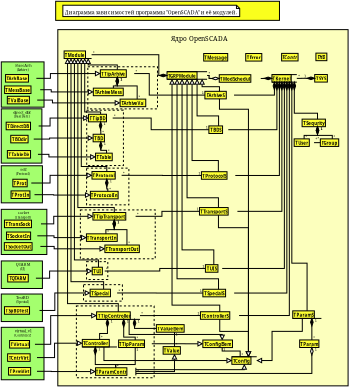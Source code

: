 <?xml version="1.0" encoding="UTF-8"?>
<dia:diagram xmlns:dia="http://www.lysator.liu.se/~alla/dia/">
  <dia:layer name="Тло" visible="true">
    <dia:group>
      <dia:object type="Standard - Box" version="0" id="O0">
        <dia:attribute name="obj_pos">
          <dia:point val="11.77,6.616"/>
        </dia:attribute>
        <dia:attribute name="obj_bb">
          <dia:rectangle val="11.72,6.566;65.573,72.636"/>
        </dia:attribute>
        <dia:attribute name="elem_corner">
          <dia:point val="11.77,6.616"/>
        </dia:attribute>
        <dia:attribute name="elem_width">
          <dia:real val="53.754"/>
        </dia:attribute>
        <dia:attribute name="elem_height">
          <dia:real val="65.969"/>
        </dia:attribute>
        <dia:attribute name="inner_color">
          <dia:color val="#fcffbd"/>
        </dia:attribute>
        <dia:attribute name="show_background">
          <dia:boolean val="true"/>
        </dia:attribute>
      </dia:object>
      <dia:group>
        <dia:object type="Standard - Box" version="0" id="O1">
          <dia:attribute name="obj_pos">
            <dia:point val="15.208,57.785"/>
          </dia:attribute>
          <dia:attribute name="obj_bb">
            <dia:rectangle val="15.158,57.735;29.658,71.136"/>
          </dia:attribute>
          <dia:attribute name="elem_corner">
            <dia:point val="15.208,57.785"/>
          </dia:attribute>
          <dia:attribute name="elem_width">
            <dia:real val="14.4"/>
          </dia:attribute>
          <dia:attribute name="elem_height">
            <dia:real val="13.3"/>
          </dia:attribute>
          <dia:attribute name="show_background">
            <dia:boolean val="false"/>
          </dia:attribute>
          <dia:attribute name="line_style">
            <dia:enum val="1"/>
          </dia:attribute>
          <dia:attribute name="dashlength">
            <dia:real val="0.4"/>
          </dia:attribute>
        </dia:object>
        <dia:object type="UML - Class" version="0" id="O2">
          <dia:attribute name="obj_pos">
            <dia:point val="18.951,58.873"/>
          </dia:attribute>
          <dia:attribute name="obj_bb">
            <dia:rectangle val="18.901,58.824;27.037,60.324"/>
          </dia:attribute>
          <dia:attribute name="elem_corner">
            <dia:point val="18.951,58.873"/>
          </dia:attribute>
          <dia:attribute name="elem_width">
            <dia:real val="8.036"/>
          </dia:attribute>
          <dia:attribute name="elem_height">
            <dia:real val="1.4"/>
          </dia:attribute>
          <dia:attribute name="name">
            <dia:string>#TTipController#</dia:string>
          </dia:attribute>
          <dia:attribute name="stereotype">
            <dia:string/>
          </dia:attribute>
          <dia:attribute name="abstract">
            <dia:boolean val="false"/>
          </dia:attribute>
          <dia:attribute name="suppress_attributes">
            <dia:boolean val="false"/>
          </dia:attribute>
          <dia:attribute name="suppress_operations">
            <dia:boolean val="false"/>
          </dia:attribute>
          <dia:attribute name="visible_attributes">
            <dia:boolean val="false"/>
          </dia:attribute>
          <dia:attribute name="visible_operations">
            <dia:boolean val="false"/>
          </dia:attribute>
          <dia:attribute name="foreground_color">
            <dia:color val="#000000"/>
          </dia:attribute>
          <dia:attribute name="background_color">
            <dia:color val="#fdff32"/>
          </dia:attribute>
          <dia:attribute name="normal_font">
            <dia:font name="Courier"/>
          </dia:attribute>
          <dia:attribute name="abstract_font">
            <dia:font name="Courier-Oblique"/>
          </dia:attribute>
          <dia:attribute name="classname_font">
            <dia:font name="Helvetica-Bold"/>
          </dia:attribute>
          <dia:attribute name="abstract_classname_font">
            <dia:font name="Helvetica-BoldOblique"/>
          </dia:attribute>
          <dia:attribute name="font_height">
            <dia:real val="0.8"/>
          </dia:attribute>
          <dia:attribute name="abstract_font_height">
            <dia:real val="0.8"/>
          </dia:attribute>
          <dia:attribute name="classname_font_height">
            <dia:real val="1"/>
          </dia:attribute>
          <dia:attribute name="abstract_classname_font_height">
            <dia:real val="1"/>
          </dia:attribute>
          <dia:attribute name="attributes"/>
          <dia:attribute name="operations"/>
          <dia:attribute name="template">
            <dia:boolean val="false"/>
          </dia:attribute>
          <dia:attribute name="templates"/>
        </dia:object>
        <dia:object type="Standard - Line" version="0" id="O3">
          <dia:attribute name="obj_pos">
            <dia:point val="18.951,60.273"/>
          </dia:attribute>
          <dia:attribute name="obj_bb">
            <dia:rectangle val="18.901,60.224;27.037,60.324"/>
          </dia:attribute>
          <dia:attribute name="conn_endpoints">
            <dia:point val="18.951,60.273"/>
            <dia:point val="26.986,60.273"/>
          </dia:attribute>
          <dia:attribute name="numcp">
            <dia:int val="7"/>
          </dia:attribute>
          <dia:connections>
            <dia:connection handle="0" to="O2" connection="5"/>
            <dia:connection handle="1" to="O2" connection="7"/>
          </dia:connections>
        </dia:object>
        <dia:object type="Standard - Line" version="0" id="O4">
          <dia:attribute name="obj_pos">
            <dia:point val="26.221,69.235"/>
          </dia:attribute>
          <dia:attribute name="obj_bb">
            <dia:rectangle val="26.171,69.185;26.271,70.685"/>
          </dia:attribute>
          <dia:attribute name="conn_endpoints">
            <dia:point val="26.221,69.235"/>
            <dia:point val="26.221,70.635"/>
          </dia:attribute>
          <dia:attribute name="numcp">
            <dia:int val="3"/>
          </dia:attribute>
          <dia:connections>
            <dia:connection handle="0" to="O7" connection="2"/>
            <dia:connection handle="1" to="O7" connection="7"/>
          </dia:connections>
        </dia:object>
        <dia:object type="UML - Class" version="0" id="O5">
          <dia:attribute name="obj_pos">
            <dia:point val="16.307,63.985"/>
          </dia:attribute>
          <dia:attribute name="obj_bb">
            <dia:rectangle val="16.257,63.935;22.765,65.435"/>
          </dia:attribute>
          <dia:attribute name="elem_corner">
            <dia:point val="16.307,63.985"/>
          </dia:attribute>
          <dia:attribute name="elem_width">
            <dia:real val="6.408"/>
          </dia:attribute>
          <dia:attribute name="elem_height">
            <dia:real val="1.4"/>
          </dia:attribute>
          <dia:attribute name="name">
            <dia:string>#TController#</dia:string>
          </dia:attribute>
          <dia:attribute name="stereotype">
            <dia:string/>
          </dia:attribute>
          <dia:attribute name="abstract">
            <dia:boolean val="false"/>
          </dia:attribute>
          <dia:attribute name="suppress_attributes">
            <dia:boolean val="false"/>
          </dia:attribute>
          <dia:attribute name="suppress_operations">
            <dia:boolean val="false"/>
          </dia:attribute>
          <dia:attribute name="visible_attributes">
            <dia:boolean val="false"/>
          </dia:attribute>
          <dia:attribute name="visible_operations">
            <dia:boolean val="false"/>
          </dia:attribute>
          <dia:attribute name="foreground_color">
            <dia:color val="#000000"/>
          </dia:attribute>
          <dia:attribute name="background_color">
            <dia:color val="#fdff32"/>
          </dia:attribute>
          <dia:attribute name="normal_font">
            <dia:font name="Courier"/>
          </dia:attribute>
          <dia:attribute name="abstract_font">
            <dia:font name="Courier-Oblique"/>
          </dia:attribute>
          <dia:attribute name="classname_font">
            <dia:font name="Helvetica-Bold"/>
          </dia:attribute>
          <dia:attribute name="abstract_classname_font">
            <dia:font name="Helvetica-BoldOblique"/>
          </dia:attribute>
          <dia:attribute name="font_height">
            <dia:real val="0.8"/>
          </dia:attribute>
          <dia:attribute name="abstract_font_height">
            <dia:real val="0.8"/>
          </dia:attribute>
          <dia:attribute name="classname_font_height">
            <dia:real val="1"/>
          </dia:attribute>
          <dia:attribute name="abstract_classname_font_height">
            <dia:real val="1"/>
          </dia:attribute>
          <dia:attribute name="attributes"/>
          <dia:attribute name="operations"/>
          <dia:attribute name="template">
            <dia:boolean val="false"/>
          </dia:attribute>
          <dia:attribute name="templates"/>
        </dia:object>
        <dia:object type="UML - Association" version="0" id="O6">
          <dia:attribute name="obj_pos">
            <dia:point val="19.511,63.985"/>
          </dia:attribute>
          <dia:attribute name="obj_bb">
            <dia:rectangle val="19.461,59.523;21.709,65.585"/>
          </dia:attribute>
          <dia:attribute name="orth_points">
            <dia:point val="19.511,63.985"/>
            <dia:point val="19.511,62.886"/>
            <dia:point val="20.959,62.886"/>
            <dia:point val="20.959,60.273"/>
          </dia:attribute>
          <dia:attribute name="orth_orient">
            <dia:enum val="1"/>
            <dia:enum val="0"/>
            <dia:enum val="1"/>
          </dia:attribute>
          <dia:attribute name="name">
            <dia:string/>
          </dia:attribute>
          <dia:attribute name="direction">
            <dia:enum val="0"/>
          </dia:attribute>
          <dia:attribute name="ends">
            <dia:composite>
              <dia:attribute name="role">
                <dia:string/>
              </dia:attribute>
              <dia:attribute name="multiplicity">
                <dia:string>#*#</dia:string>
              </dia:attribute>
              <dia:attribute name="arrow">
                <dia:boolean val="false"/>
              </dia:attribute>
              <dia:attribute name="aggregate">
                <dia:enum val="0"/>
              </dia:attribute>
            </dia:composite>
            <dia:composite>
              <dia:attribute name="role">
                <dia:string/>
              </dia:attribute>
              <dia:attribute name="multiplicity">
                <dia:string>#1#</dia:string>
              </dia:attribute>
              <dia:attribute name="arrow">
                <dia:boolean val="false"/>
              </dia:attribute>
              <dia:attribute name="aggregate">
                <dia:enum val="2"/>
              </dia:attribute>
            </dia:composite>
          </dia:attribute>
          <dia:connections>
            <dia:connection handle="0" to="O5" connection="1"/>
            <dia:connection handle="1" to="O3" connection="1"/>
          </dia:connections>
        </dia:object>
        <dia:object type="UML - Class" version="0" id="O7">
          <dia:attribute name="obj_pos">
            <dia:point val="18.757,69.235"/>
          </dia:attribute>
          <dia:attribute name="obj_bb">
            <dia:rectangle val="18.707,69.185;26.271,70.685"/>
          </dia:attribute>
          <dia:attribute name="elem_corner">
            <dia:point val="18.757,69.235"/>
          </dia:attribute>
          <dia:attribute name="elem_width">
            <dia:real val="7.464"/>
          </dia:attribute>
          <dia:attribute name="elem_height">
            <dia:real val="1.4"/>
          </dia:attribute>
          <dia:attribute name="name">
            <dia:string>#TParamContr#</dia:string>
          </dia:attribute>
          <dia:attribute name="stereotype">
            <dia:string/>
          </dia:attribute>
          <dia:attribute name="abstract">
            <dia:boolean val="false"/>
          </dia:attribute>
          <dia:attribute name="suppress_attributes">
            <dia:boolean val="false"/>
          </dia:attribute>
          <dia:attribute name="suppress_operations">
            <dia:boolean val="false"/>
          </dia:attribute>
          <dia:attribute name="visible_attributes">
            <dia:boolean val="false"/>
          </dia:attribute>
          <dia:attribute name="visible_operations">
            <dia:boolean val="false"/>
          </dia:attribute>
          <dia:attribute name="foreground_color">
            <dia:color val="#000000"/>
          </dia:attribute>
          <dia:attribute name="background_color">
            <dia:color val="#fdff32"/>
          </dia:attribute>
          <dia:attribute name="normal_font">
            <dia:font name="Courier"/>
          </dia:attribute>
          <dia:attribute name="abstract_font">
            <dia:font name="Courier-Oblique"/>
          </dia:attribute>
          <dia:attribute name="classname_font">
            <dia:font name="Helvetica-Bold"/>
          </dia:attribute>
          <dia:attribute name="abstract_classname_font">
            <dia:font name="Helvetica-BoldOblique"/>
          </dia:attribute>
          <dia:attribute name="font_height">
            <dia:real val="0.8"/>
          </dia:attribute>
          <dia:attribute name="abstract_font_height">
            <dia:real val="0.8"/>
          </dia:attribute>
          <dia:attribute name="classname_font_height">
            <dia:real val="1"/>
          </dia:attribute>
          <dia:attribute name="abstract_classname_font_height">
            <dia:real val="1"/>
          </dia:attribute>
          <dia:attribute name="attributes"/>
          <dia:attribute name="operations"/>
          <dia:attribute name="template">
            <dia:boolean val="false"/>
          </dia:attribute>
          <dia:attribute name="templates"/>
        </dia:object>
        <dia:object type="UML - Association" version="0" id="O8">
          <dia:attribute name="obj_pos">
            <dia:point val="22.489,69.235"/>
          </dia:attribute>
          <dia:attribute name="obj_bb">
            <dia:rectangle val="17.96,64.635;23.017,70.835"/>
          </dia:attribute>
          <dia:attribute name="orth_points">
            <dia:point val="22.489,69.235"/>
            <dia:point val="22.489,68.636"/>
            <dia:point val="18.71,68.636"/>
            <dia:point val="18.71,65.385"/>
          </dia:attribute>
          <dia:attribute name="orth_orient">
            <dia:enum val="1"/>
            <dia:enum val="0"/>
            <dia:enum val="1"/>
          </dia:attribute>
          <dia:attribute name="name">
            <dia:string/>
          </dia:attribute>
          <dia:attribute name="direction">
            <dia:enum val="0"/>
          </dia:attribute>
          <dia:attribute name="ends">
            <dia:composite>
              <dia:attribute name="role">
                <dia:string/>
              </dia:attribute>
              <dia:attribute name="multiplicity">
                <dia:string>#*#</dia:string>
              </dia:attribute>
              <dia:attribute name="arrow">
                <dia:boolean val="false"/>
              </dia:attribute>
              <dia:attribute name="aggregate">
                <dia:enum val="0"/>
              </dia:attribute>
            </dia:composite>
            <dia:composite>
              <dia:attribute name="role">
                <dia:string/>
              </dia:attribute>
              <dia:attribute name="multiplicity">
                <dia:string>#1#</dia:string>
              </dia:attribute>
              <dia:attribute name="arrow">
                <dia:boolean val="false"/>
              </dia:attribute>
              <dia:attribute name="aggregate">
                <dia:enum val="2"/>
              </dia:attribute>
            </dia:composite>
          </dia:attribute>
          <dia:connections>
            <dia:connection handle="0" to="O7" connection="1"/>
            <dia:connection handle="1" to="O11" connection="2"/>
          </dia:connections>
        </dia:object>
        <dia:object type="UML - Association" version="0" id="O9">
          <dia:attribute name="obj_pos">
            <dia:point val="26.103,64.086"/>
          </dia:attribute>
          <dia:attribute name="obj_bb">
            <dia:rectangle val="23.223,59.523;26.631,65.686"/>
          </dia:attribute>
          <dia:attribute name="orth_points">
            <dia:point val="26.103,64.086"/>
            <dia:point val="26.103,63.56"/>
            <dia:point val="23.973,63.56"/>
            <dia:point val="23.973,60.273"/>
          </dia:attribute>
          <dia:attribute name="orth_orient">
            <dia:enum val="1"/>
            <dia:enum val="0"/>
            <dia:enum val="1"/>
          </dia:attribute>
          <dia:attribute name="name">
            <dia:string/>
          </dia:attribute>
          <dia:attribute name="direction">
            <dia:enum val="0"/>
          </dia:attribute>
          <dia:attribute name="ends">
            <dia:composite>
              <dia:attribute name="role">
                <dia:string/>
              </dia:attribute>
              <dia:attribute name="multiplicity">
                <dia:string>#*#</dia:string>
              </dia:attribute>
              <dia:attribute name="arrow">
                <dia:boolean val="false"/>
              </dia:attribute>
              <dia:attribute name="aggregate">
                <dia:enum val="0"/>
              </dia:attribute>
            </dia:composite>
            <dia:composite>
              <dia:attribute name="role">
                <dia:string/>
              </dia:attribute>
              <dia:attribute name="multiplicity">
                <dia:string>#1#</dia:string>
              </dia:attribute>
              <dia:attribute name="arrow">
                <dia:boolean val="false"/>
              </dia:attribute>
              <dia:attribute name="aggregate">
                <dia:enum val="2"/>
              </dia:attribute>
            </dia:composite>
          </dia:attribute>
          <dia:connections>
            <dia:connection handle="0" to="O10" connection="1"/>
            <dia:connection handle="1" to="O3" connection="4"/>
          </dia:connections>
        </dia:object>
        <dia:object type="UML - Class" version="0" id="O10">
          <dia:attribute name="obj_pos">
            <dia:point val="23.031,64.086"/>
          </dia:attribute>
          <dia:attribute name="obj_bb">
            <dia:rectangle val="22.981,64.036;29.225,65.536"/>
          </dia:attribute>
          <dia:attribute name="elem_corner">
            <dia:point val="23.031,64.086"/>
          </dia:attribute>
          <dia:attribute name="elem_width">
            <dia:real val="6.144"/>
          </dia:attribute>
          <dia:attribute name="elem_height">
            <dia:real val="1.4"/>
          </dia:attribute>
          <dia:attribute name="name">
            <dia:string>#TTipParam#</dia:string>
          </dia:attribute>
          <dia:attribute name="stereotype">
            <dia:string/>
          </dia:attribute>
          <dia:attribute name="abstract">
            <dia:boolean val="false"/>
          </dia:attribute>
          <dia:attribute name="suppress_attributes">
            <dia:boolean val="false"/>
          </dia:attribute>
          <dia:attribute name="suppress_operations">
            <dia:boolean val="false"/>
          </dia:attribute>
          <dia:attribute name="visible_attributes">
            <dia:boolean val="false"/>
          </dia:attribute>
          <dia:attribute name="visible_operations">
            <dia:boolean val="false"/>
          </dia:attribute>
          <dia:attribute name="foreground_color">
            <dia:color val="#000000"/>
          </dia:attribute>
          <dia:attribute name="background_color">
            <dia:color val="#fdff32"/>
          </dia:attribute>
          <dia:attribute name="normal_font">
            <dia:font name="Courier"/>
          </dia:attribute>
          <dia:attribute name="abstract_font">
            <dia:font name="Courier-Oblique"/>
          </dia:attribute>
          <dia:attribute name="classname_font">
            <dia:font name="Helvetica-Bold"/>
          </dia:attribute>
          <dia:attribute name="abstract_classname_font">
            <dia:font name="Helvetica-BoldOblique"/>
          </dia:attribute>
          <dia:attribute name="font_height">
            <dia:real val="0.8"/>
          </dia:attribute>
          <dia:attribute name="abstract_font_height">
            <dia:real val="0.8"/>
          </dia:attribute>
          <dia:attribute name="classname_font_height">
            <dia:real val="1"/>
          </dia:attribute>
          <dia:attribute name="abstract_classname_font_height">
            <dia:real val="1"/>
          </dia:attribute>
          <dia:attribute name="attributes"/>
          <dia:attribute name="operations"/>
          <dia:attribute name="template">
            <dia:boolean val="false"/>
          </dia:attribute>
          <dia:attribute name="templates"/>
        </dia:object>
        <dia:object type="Standard - Line" version="0" id="O11">
          <dia:attribute name="obj_pos">
            <dia:point val="16.307,65.385"/>
          </dia:attribute>
          <dia:attribute name="obj_bb">
            <dia:rectangle val="16.257,65.335;22.765,65.435"/>
          </dia:attribute>
          <dia:attribute name="conn_endpoints">
            <dia:point val="16.307,65.385"/>
            <dia:point val="22.715,65.385"/>
          </dia:attribute>
          <dia:attribute name="numcp">
            <dia:int val="7"/>
          </dia:attribute>
          <dia:connections>
            <dia:connection handle="0" to="O5" connection="5"/>
            <dia:connection handle="1" to="O5" connection="7"/>
          </dia:connections>
        </dia:object>
        <dia:object type="UML - Association" version="0" id="O12">
          <dia:attribute name="obj_pos">
            <dia:point val="22.489,69.235"/>
          </dia:attribute>
          <dia:attribute name="obj_bb">
            <dia:rectangle val="22.439,65.436;26.631,70.835"/>
          </dia:attribute>
          <dia:attribute name="orth_points">
            <dia:point val="22.489,69.235"/>
            <dia:point val="22.489,68.636"/>
            <dia:point val="26.103,68.636"/>
            <dia:point val="26.103,65.486"/>
          </dia:attribute>
          <dia:attribute name="orth_orient">
            <dia:enum val="1"/>
            <dia:enum val="0"/>
            <dia:enum val="1"/>
          </dia:attribute>
          <dia:attribute name="name">
            <dia:string/>
          </dia:attribute>
          <dia:attribute name="direction">
            <dia:enum val="0"/>
          </dia:attribute>
          <dia:attribute name="ends">
            <dia:composite>
              <dia:attribute name="role">
                <dia:string/>
              </dia:attribute>
              <dia:attribute name="multiplicity">
                <dia:string>#*#</dia:string>
              </dia:attribute>
              <dia:attribute name="arrow">
                <dia:boolean val="false"/>
              </dia:attribute>
              <dia:attribute name="aggregate">
                <dia:enum val="0"/>
              </dia:attribute>
            </dia:composite>
            <dia:composite>
              <dia:attribute name="role">
                <dia:string/>
              </dia:attribute>
              <dia:attribute name="multiplicity">
                <dia:string>#1#</dia:string>
              </dia:attribute>
              <dia:attribute name="arrow">
                <dia:boolean val="false"/>
              </dia:attribute>
              <dia:attribute name="aggregate">
                <dia:enum val="0"/>
              </dia:attribute>
            </dia:composite>
          </dia:attribute>
          <dia:connections>
            <dia:connection handle="0" to="O7" connection="1"/>
            <dia:connection handle="1" to="O10" connection="6"/>
          </dia:connections>
        </dia:object>
      </dia:group>
      <dia:object type="UML - Class" version="0" id="O13">
        <dia:attribute name="obj_pos">
          <dia:point val="41.667,14.962"/>
        </dia:attribute>
        <dia:attribute name="obj_bb">
          <dia:rectangle val="41.617,14.912;49.401,16.412"/>
        </dia:attribute>
        <dia:attribute name="elem_corner">
          <dia:point val="41.667,14.962"/>
        </dia:attribute>
        <dia:attribute name="elem_width">
          <dia:real val="7.684"/>
        </dia:attribute>
        <dia:attribute name="elem_height">
          <dia:real val="1.4"/>
        </dia:attribute>
        <dia:attribute name="name">
          <dia:string>#TModSchedul#</dia:string>
        </dia:attribute>
        <dia:attribute name="stereotype">
          <dia:string/>
        </dia:attribute>
        <dia:attribute name="abstract">
          <dia:boolean val="false"/>
        </dia:attribute>
        <dia:attribute name="suppress_attributes">
          <dia:boolean val="false"/>
        </dia:attribute>
        <dia:attribute name="suppress_operations">
          <dia:boolean val="false"/>
        </dia:attribute>
        <dia:attribute name="visible_attributes">
          <dia:boolean val="false"/>
        </dia:attribute>
        <dia:attribute name="visible_operations">
          <dia:boolean val="false"/>
        </dia:attribute>
        <dia:attribute name="foreground_color">
          <dia:color val="#000000"/>
        </dia:attribute>
        <dia:attribute name="background_color">
          <dia:color val="#fdff32"/>
        </dia:attribute>
        <dia:attribute name="normal_font">
          <dia:font name="Courier"/>
        </dia:attribute>
        <dia:attribute name="abstract_font">
          <dia:font name="Courier-Oblique"/>
        </dia:attribute>
        <dia:attribute name="classname_font">
          <dia:font name="Helvetica-Bold"/>
        </dia:attribute>
        <dia:attribute name="abstract_classname_font">
          <dia:font name="Helvetica-BoldOblique"/>
        </dia:attribute>
        <dia:attribute name="font_height">
          <dia:real val="0.8"/>
        </dia:attribute>
        <dia:attribute name="abstract_font_height">
          <dia:real val="0.8"/>
        </dia:attribute>
        <dia:attribute name="classname_font_height">
          <dia:real val="1"/>
        </dia:attribute>
        <dia:attribute name="abstract_classname_font_height">
          <dia:real val="1"/>
        </dia:attribute>
        <dia:attribute name="attributes"/>
        <dia:attribute name="operations"/>
        <dia:attribute name="template">
          <dia:boolean val="false"/>
        </dia:attribute>
        <dia:attribute name="templates"/>
      </dia:object>
      <dia:object type="UML - Class" version="0" id="O14">
        <dia:attribute name="obj_pos">
          <dia:point val="38.786,11.037"/>
        </dia:attribute>
        <dia:attribute name="obj_bb">
          <dia:rectangle val="38.736,10.987;44.716,12.487"/>
        </dia:attribute>
        <dia:attribute name="elem_corner">
          <dia:point val="38.786,11.037"/>
        </dia:attribute>
        <dia:attribute name="elem_width">
          <dia:real val="5.88"/>
        </dia:attribute>
        <dia:attribute name="elem_height">
          <dia:real val="1.4"/>
        </dia:attribute>
        <dia:attribute name="name">
          <dia:string>#TMessage#</dia:string>
        </dia:attribute>
        <dia:attribute name="stereotype">
          <dia:string/>
        </dia:attribute>
        <dia:attribute name="abstract">
          <dia:boolean val="false"/>
        </dia:attribute>
        <dia:attribute name="suppress_attributes">
          <dia:boolean val="false"/>
        </dia:attribute>
        <dia:attribute name="suppress_operations">
          <dia:boolean val="false"/>
        </dia:attribute>
        <dia:attribute name="visible_attributes">
          <dia:boolean val="false"/>
        </dia:attribute>
        <dia:attribute name="visible_operations">
          <dia:boolean val="false"/>
        </dia:attribute>
        <dia:attribute name="foreground_color">
          <dia:color val="#000000"/>
        </dia:attribute>
        <dia:attribute name="background_color">
          <dia:color val="#fdff32"/>
        </dia:attribute>
        <dia:attribute name="normal_font">
          <dia:font name="Courier"/>
        </dia:attribute>
        <dia:attribute name="abstract_font">
          <dia:font name="Courier-Oblique"/>
        </dia:attribute>
        <dia:attribute name="classname_font">
          <dia:font name="Helvetica-Bold"/>
        </dia:attribute>
        <dia:attribute name="abstract_classname_font">
          <dia:font name="Helvetica-BoldOblique"/>
        </dia:attribute>
        <dia:attribute name="font_height">
          <dia:real val="0.8"/>
        </dia:attribute>
        <dia:attribute name="abstract_font_height">
          <dia:real val="0.8"/>
        </dia:attribute>
        <dia:attribute name="classname_font_height">
          <dia:real val="1"/>
        </dia:attribute>
        <dia:attribute name="abstract_classname_font_height">
          <dia:real val="1"/>
        </dia:attribute>
        <dia:attribute name="attributes"/>
        <dia:attribute name="operations"/>
        <dia:attribute name="template">
          <dia:boolean val="false"/>
        </dia:attribute>
        <dia:attribute name="templates"/>
      </dia:object>
      <dia:object type="UML - Class" version="0" id="O15">
        <dia:attribute name="obj_pos">
          <dia:point val="39.007,18.041"/>
        </dia:attribute>
        <dia:attribute name="obj_bb">
          <dia:rectangle val="38.957,17.991;44.453,19.491"/>
        </dia:attribute>
        <dia:attribute name="elem_corner">
          <dia:point val="39.007,18.041"/>
        </dia:attribute>
        <dia:attribute name="elem_width">
          <dia:real val="5.396"/>
        </dia:attribute>
        <dia:attribute name="elem_height">
          <dia:real val="1.4"/>
        </dia:attribute>
        <dia:attribute name="name">
          <dia:string>#TArhiveS#</dia:string>
        </dia:attribute>
        <dia:attribute name="stereotype">
          <dia:string/>
        </dia:attribute>
        <dia:attribute name="abstract">
          <dia:boolean val="false"/>
        </dia:attribute>
        <dia:attribute name="suppress_attributes">
          <dia:boolean val="false"/>
        </dia:attribute>
        <dia:attribute name="suppress_operations">
          <dia:boolean val="false"/>
        </dia:attribute>
        <dia:attribute name="visible_attributes">
          <dia:boolean val="false"/>
        </dia:attribute>
        <dia:attribute name="visible_operations">
          <dia:boolean val="false"/>
        </dia:attribute>
        <dia:attribute name="foreground_color">
          <dia:color val="#000000"/>
        </dia:attribute>
        <dia:attribute name="background_color">
          <dia:color val="#fdff32"/>
        </dia:attribute>
        <dia:attribute name="normal_font">
          <dia:font name="Courier"/>
        </dia:attribute>
        <dia:attribute name="abstract_font">
          <dia:font name="Courier-Oblique"/>
        </dia:attribute>
        <dia:attribute name="classname_font">
          <dia:font name="Helvetica-Bold"/>
        </dia:attribute>
        <dia:attribute name="abstract_classname_font">
          <dia:font name="Helvetica-BoldOblique"/>
        </dia:attribute>
        <dia:attribute name="font_height">
          <dia:real val="0.8"/>
        </dia:attribute>
        <dia:attribute name="abstract_font_height">
          <dia:real val="0.8"/>
        </dia:attribute>
        <dia:attribute name="classname_font_height">
          <dia:real val="1"/>
        </dia:attribute>
        <dia:attribute name="abstract_classname_font_height">
          <dia:real val="1"/>
        </dia:attribute>
        <dia:attribute name="attributes"/>
        <dia:attribute name="operations"/>
        <dia:attribute name="template">
          <dia:boolean val="false"/>
        </dia:attribute>
        <dia:attribute name="templates"/>
      </dia:object>
      <dia:object type="UML - Class" version="0" id="O16">
        <dia:attribute name="obj_pos">
          <dia:point val="39.745,24.448"/>
        </dia:attribute>
        <dia:attribute name="obj_bb">
          <dia:rectangle val="39.695,24.398;43.387,25.898"/>
        </dia:attribute>
        <dia:attribute name="elem_corner">
          <dia:point val="39.745,24.448"/>
        </dia:attribute>
        <dia:attribute name="elem_width">
          <dia:real val="3.592"/>
        </dia:attribute>
        <dia:attribute name="elem_height">
          <dia:real val="1.4"/>
        </dia:attribute>
        <dia:attribute name="name">
          <dia:string>#TBDS#</dia:string>
        </dia:attribute>
        <dia:attribute name="stereotype">
          <dia:string/>
        </dia:attribute>
        <dia:attribute name="abstract">
          <dia:boolean val="false"/>
        </dia:attribute>
        <dia:attribute name="suppress_attributes">
          <dia:boolean val="false"/>
        </dia:attribute>
        <dia:attribute name="suppress_operations">
          <dia:boolean val="false"/>
        </dia:attribute>
        <dia:attribute name="visible_attributes">
          <dia:boolean val="false"/>
        </dia:attribute>
        <dia:attribute name="visible_operations">
          <dia:boolean val="false"/>
        </dia:attribute>
        <dia:attribute name="foreground_color">
          <dia:color val="#000000"/>
        </dia:attribute>
        <dia:attribute name="background_color">
          <dia:color val="#fdff32"/>
        </dia:attribute>
        <dia:attribute name="normal_font">
          <dia:font name="Courier"/>
        </dia:attribute>
        <dia:attribute name="abstract_font">
          <dia:font name="Courier-Oblique"/>
        </dia:attribute>
        <dia:attribute name="classname_font">
          <dia:font name="Helvetica-Bold"/>
        </dia:attribute>
        <dia:attribute name="abstract_classname_font">
          <dia:font name="Helvetica-BoldOblique"/>
        </dia:attribute>
        <dia:attribute name="font_height">
          <dia:real val="0.8"/>
        </dia:attribute>
        <dia:attribute name="abstract_font_height">
          <dia:real val="0.8"/>
        </dia:attribute>
        <dia:attribute name="classname_font_height">
          <dia:real val="1"/>
        </dia:attribute>
        <dia:attribute name="abstract_classname_font_height">
          <dia:real val="1"/>
        </dia:attribute>
        <dia:attribute name="attributes"/>
        <dia:attribute name="operations"/>
        <dia:attribute name="template">
          <dia:boolean val="false"/>
        </dia:attribute>
        <dia:attribute name="templates"/>
      </dia:object>
      <dia:object type="UML - Class" version="0" id="O17">
        <dia:attribute name="obj_pos">
          <dia:point val="31.993,14.406"/>
        </dia:attribute>
        <dia:attribute name="obj_bb">
          <dia:rectangle val="31.943,14.356;39.463,15.856"/>
        </dia:attribute>
        <dia:attribute name="elem_corner">
          <dia:point val="31.993,14.406"/>
        </dia:attribute>
        <dia:attribute name="elem_width">
          <dia:real val="7.42"/>
        </dia:attribute>
        <dia:attribute name="elem_height">
          <dia:real val="1.4"/>
        </dia:attribute>
        <dia:attribute name="name">
          <dia:string>#TGRPModule#</dia:string>
        </dia:attribute>
        <dia:attribute name="stereotype">
          <dia:string/>
        </dia:attribute>
        <dia:attribute name="abstract">
          <dia:boolean val="false"/>
        </dia:attribute>
        <dia:attribute name="suppress_attributes">
          <dia:boolean val="false"/>
        </dia:attribute>
        <dia:attribute name="suppress_operations">
          <dia:boolean val="false"/>
        </dia:attribute>
        <dia:attribute name="visible_attributes">
          <dia:boolean val="false"/>
        </dia:attribute>
        <dia:attribute name="visible_operations">
          <dia:boolean val="false"/>
        </dia:attribute>
        <dia:attribute name="foreground_color">
          <dia:color val="#000000"/>
        </dia:attribute>
        <dia:attribute name="background_color">
          <dia:color val="#fdff32"/>
        </dia:attribute>
        <dia:attribute name="normal_font">
          <dia:font name="Courier"/>
        </dia:attribute>
        <dia:attribute name="abstract_font">
          <dia:font name="Courier-Oblique"/>
        </dia:attribute>
        <dia:attribute name="classname_font">
          <dia:font name="Helvetica-Bold"/>
        </dia:attribute>
        <dia:attribute name="abstract_classname_font">
          <dia:font name="Helvetica-BoldOblique"/>
        </dia:attribute>
        <dia:attribute name="font_height">
          <dia:real val="0.8"/>
        </dia:attribute>
        <dia:attribute name="abstract_font_height">
          <dia:real val="0.8"/>
        </dia:attribute>
        <dia:attribute name="classname_font_height">
          <dia:real val="1"/>
        </dia:attribute>
        <dia:attribute name="abstract_classname_font_height">
          <dia:real val="1"/>
        </dia:attribute>
        <dia:attribute name="attributes"/>
        <dia:attribute name="operations"/>
        <dia:attribute name="template">
          <dia:boolean val="false"/>
        </dia:attribute>
        <dia:attribute name="templates"/>
      </dia:object>
      <dia:object type="UML - Generalization" version="0" id="O18">
        <dia:attribute name="obj_pos">
          <dia:point val="37.558,15.806"/>
        </dia:attribute>
        <dia:attribute name="obj_bb">
          <dia:rectangle val="36.708,15.756;41.591,24.498"/>
        </dia:attribute>
        <dia:attribute name="orth_points">
          <dia:point val="37.558,15.806"/>
          <dia:point val="37.558,22.596"/>
          <dia:point val="41.541,22.596"/>
          <dia:point val="41.541,24.448"/>
        </dia:attribute>
        <dia:attribute name="orth_orient">
          <dia:enum val="1"/>
          <dia:enum val="0"/>
          <dia:enum val="1"/>
        </dia:attribute>
        <dia:attribute name="name">
          <dia:string/>
        </dia:attribute>
        <dia:attribute name="stereotype">
          <dia:string/>
        </dia:attribute>
        <dia:connections>
          <dia:connection handle="0" to="O29" connection="5"/>
          <dia:connection handle="1" to="O16" connection="1"/>
        </dia:connections>
      </dia:object>
      <dia:object type="UML - Generalization" version="0" id="O19">
        <dia:attribute name="obj_pos">
          <dia:point val="38.486,15.806"/>
        </dia:attribute>
        <dia:attribute name="obj_bb">
          <dia:rectangle val="37.636,15.756;41.755,18.091"/>
        </dia:attribute>
        <dia:attribute name="orth_points">
          <dia:point val="38.486,15.806"/>
          <dia:point val="38.486,17.186"/>
          <dia:point val="41.705,17.186"/>
          <dia:point val="41.705,18.041"/>
        </dia:attribute>
        <dia:attribute name="orth_orient">
          <dia:enum val="1"/>
          <dia:enum val="0"/>
          <dia:enum val="1"/>
        </dia:attribute>
        <dia:attribute name="name">
          <dia:string/>
        </dia:attribute>
        <dia:attribute name="stereotype">
          <dia:string/>
        </dia:attribute>
        <dia:connections>
          <dia:connection handle="0" to="O29" connection="6"/>
          <dia:connection handle="1" to="O15" connection="1"/>
        </dia:connections>
      </dia:object>
      <dia:object type="UML - Class" version="0" id="O20">
        <dia:attribute name="obj_pos">
          <dia:point val="51.422,14.944"/>
        </dia:attribute>
        <dia:attribute name="obj_bb">
          <dia:rectangle val="51.371,14.894;56.075,16.394"/>
        </dia:attribute>
        <dia:attribute name="elem_corner">
          <dia:point val="51.422,14.944"/>
        </dia:attribute>
        <dia:attribute name="elem_width">
          <dia:real val="4.604"/>
        </dia:attribute>
        <dia:attribute name="elem_height">
          <dia:real val="1.4"/>
        </dia:attribute>
        <dia:attribute name="name">
          <dia:string>#TKernel#</dia:string>
        </dia:attribute>
        <dia:attribute name="stereotype">
          <dia:string/>
        </dia:attribute>
        <dia:attribute name="abstract">
          <dia:boolean val="false"/>
        </dia:attribute>
        <dia:attribute name="suppress_attributes">
          <dia:boolean val="false"/>
        </dia:attribute>
        <dia:attribute name="suppress_operations">
          <dia:boolean val="false"/>
        </dia:attribute>
        <dia:attribute name="visible_attributes">
          <dia:boolean val="false"/>
        </dia:attribute>
        <dia:attribute name="visible_operations">
          <dia:boolean val="false"/>
        </dia:attribute>
        <dia:attribute name="foreground_color">
          <dia:color val="#000000"/>
        </dia:attribute>
        <dia:attribute name="background_color">
          <dia:color val="#fdff32"/>
        </dia:attribute>
        <dia:attribute name="normal_font">
          <dia:font name="Courier"/>
        </dia:attribute>
        <dia:attribute name="abstract_font">
          <dia:font name="Courier-Oblique"/>
        </dia:attribute>
        <dia:attribute name="classname_font">
          <dia:font name="Helvetica-Bold"/>
        </dia:attribute>
        <dia:attribute name="abstract_classname_font">
          <dia:font name="Helvetica-BoldOblique"/>
        </dia:attribute>
        <dia:attribute name="font_height">
          <dia:real val="0.8"/>
        </dia:attribute>
        <dia:attribute name="abstract_font_height">
          <dia:real val="0.8"/>
        </dia:attribute>
        <dia:attribute name="classname_font_height">
          <dia:real val="1"/>
        </dia:attribute>
        <dia:attribute name="abstract_classname_font_height">
          <dia:real val="1"/>
        </dia:attribute>
        <dia:attribute name="attributes"/>
        <dia:attribute name="operations"/>
        <dia:attribute name="template">
          <dia:boolean val="false"/>
        </dia:attribute>
        <dia:attribute name="templates"/>
      </dia:object>
      <dia:object type="UML - Class" version="0" id="O21">
        <dia:attribute name="obj_pos">
          <dia:point val="46.567,11.041"/>
        </dia:attribute>
        <dia:attribute name="obj_bb">
          <dia:rectangle val="46.517,10.991;50.473,12.491"/>
        </dia:attribute>
        <dia:attribute name="elem_corner">
          <dia:point val="46.567,11.041"/>
        </dia:attribute>
        <dia:attribute name="elem_width">
          <dia:real val="3.856"/>
        </dia:attribute>
        <dia:attribute name="elem_height">
          <dia:real val="1.4"/>
        </dia:attribute>
        <dia:attribute name="name">
          <dia:string>#TError#</dia:string>
        </dia:attribute>
        <dia:attribute name="stereotype">
          <dia:string/>
        </dia:attribute>
        <dia:attribute name="abstract">
          <dia:boolean val="false"/>
        </dia:attribute>
        <dia:attribute name="suppress_attributes">
          <dia:boolean val="false"/>
        </dia:attribute>
        <dia:attribute name="suppress_operations">
          <dia:boolean val="false"/>
        </dia:attribute>
        <dia:attribute name="visible_attributes">
          <dia:boolean val="false"/>
        </dia:attribute>
        <dia:attribute name="visible_operations">
          <dia:boolean val="false"/>
        </dia:attribute>
        <dia:attribute name="foreground_color">
          <dia:color val="#000000"/>
        </dia:attribute>
        <dia:attribute name="background_color">
          <dia:color val="#fdff32"/>
        </dia:attribute>
        <dia:attribute name="normal_font">
          <dia:font name="Courier"/>
        </dia:attribute>
        <dia:attribute name="abstract_font">
          <dia:font name="Courier-Oblique"/>
        </dia:attribute>
        <dia:attribute name="classname_font">
          <dia:font name="Helvetica-Bold"/>
        </dia:attribute>
        <dia:attribute name="abstract_classname_font">
          <dia:font name="Helvetica-BoldOblique"/>
        </dia:attribute>
        <dia:attribute name="font_height">
          <dia:real val="0.8"/>
        </dia:attribute>
        <dia:attribute name="abstract_font_height">
          <dia:real val="0.8"/>
        </dia:attribute>
        <dia:attribute name="classname_font_height">
          <dia:real val="1"/>
        </dia:attribute>
        <dia:attribute name="abstract_classname_font_height">
          <dia:real val="1"/>
        </dia:attribute>
        <dia:attribute name="attributes"/>
        <dia:attribute name="operations"/>
        <dia:attribute name="template">
          <dia:boolean val="false"/>
        </dia:attribute>
        <dia:attribute name="templates"/>
      </dia:object>
      <dia:object type="UML - Association" version="0" id="O22">
        <dia:attribute name="obj_pos">
          <dia:point val="49.351,15.662"/>
        </dia:attribute>
        <dia:attribute name="obj_bb">
          <dia:rectangle val="49.301,14.844;52.172,16.462"/>
        </dia:attribute>
        <dia:attribute name="orth_points">
          <dia:point val="49.351,15.662"/>
          <dia:point val="49.835,15.662"/>
          <dia:point val="49.835,15.644"/>
          <dia:point val="51.422,15.644"/>
        </dia:attribute>
        <dia:attribute name="orth_orient">
          <dia:enum val="0"/>
          <dia:enum val="1"/>
          <dia:enum val="0"/>
        </dia:attribute>
        <dia:attribute name="name">
          <dia:string/>
        </dia:attribute>
        <dia:attribute name="direction">
          <dia:enum val="0"/>
        </dia:attribute>
        <dia:attribute name="ends">
          <dia:composite>
            <dia:attribute name="role">
              <dia:string/>
            </dia:attribute>
            <dia:attribute name="multiplicity">
              <dia:string/>
            </dia:attribute>
            <dia:attribute name="arrow">
              <dia:boolean val="false"/>
            </dia:attribute>
            <dia:attribute name="aggregate">
              <dia:enum val="0"/>
            </dia:attribute>
          </dia:composite>
          <dia:composite>
            <dia:attribute name="role">
              <dia:string/>
            </dia:attribute>
            <dia:attribute name="multiplicity">
              <dia:string/>
            </dia:attribute>
            <dia:attribute name="arrow">
              <dia:boolean val="false"/>
            </dia:attribute>
            <dia:attribute name="aggregate">
              <dia:enum val="2"/>
            </dia:attribute>
          </dia:composite>
        </dia:attribute>
        <dia:connections>
          <dia:connection handle="0" to="O13" connection="4"/>
          <dia:connection handle="1" to="O20" connection="3"/>
        </dia:connections>
      </dia:object>
      <dia:object type="Standard - Line" version="0" id="O23">
        <dia:attribute name="obj_pos">
          <dia:point val="51.422,14.944"/>
        </dia:attribute>
        <dia:attribute name="obj_bb">
          <dia:rectangle val="51.371,14.894;56.075,14.994"/>
        </dia:attribute>
        <dia:attribute name="conn_endpoints">
          <dia:point val="51.422,14.944"/>
          <dia:point val="56.026,14.944"/>
        </dia:attribute>
        <dia:attribute name="numcp">
          <dia:int val="5"/>
        </dia:attribute>
        <dia:connections>
          <dia:connection handle="0" to="O20" connection="0"/>
          <dia:connection handle="1" to="O20" connection="2"/>
        </dia:connections>
      </dia:object>
      <dia:object type="UML - Association" version="0" id="O24">
        <dia:attribute name="obj_pos">
          <dia:point val="44.403,18.741"/>
        </dia:attribute>
        <dia:attribute name="obj_bb">
          <dia:rectangle val="44.353,15.594;52.632,19.541"/>
        </dia:attribute>
        <dia:attribute name="orth_points">
          <dia:point val="44.403,18.741"/>
          <dia:point val="51.882,18.741"/>
          <dia:point val="51.882,16.344"/>
        </dia:attribute>
        <dia:attribute name="orth_orient">
          <dia:enum val="0"/>
          <dia:enum val="1"/>
        </dia:attribute>
        <dia:attribute name="name">
          <dia:string/>
        </dia:attribute>
        <dia:attribute name="direction">
          <dia:enum val="0"/>
        </dia:attribute>
        <dia:attribute name="ends">
          <dia:composite>
            <dia:attribute name="role">
              <dia:string/>
            </dia:attribute>
            <dia:attribute name="multiplicity">
              <dia:string/>
            </dia:attribute>
            <dia:attribute name="arrow">
              <dia:boolean val="false"/>
            </dia:attribute>
            <dia:attribute name="aggregate">
              <dia:enum val="0"/>
            </dia:attribute>
          </dia:composite>
          <dia:composite>
            <dia:attribute name="role">
              <dia:string/>
            </dia:attribute>
            <dia:attribute name="multiplicity">
              <dia:string/>
            </dia:attribute>
            <dia:attribute name="arrow">
              <dia:boolean val="false"/>
            </dia:attribute>
            <dia:attribute name="aggregate">
              <dia:enum val="2"/>
            </dia:attribute>
          </dia:composite>
        </dia:attribute>
        <dia:connections>
          <dia:connection handle="0" to="O15" connection="4"/>
          <dia:connection handle="1" to="O32" connection="0"/>
        </dia:connections>
      </dia:object>
      <dia:object type="UML - Association" version="0" id="O25">
        <dia:attribute name="obj_pos">
          <dia:point val="43.337,25.148"/>
        </dia:attribute>
        <dia:attribute name="obj_bb">
          <dia:rectangle val="43.287,15.594;53.092,25.948"/>
        </dia:attribute>
        <dia:attribute name="orth_points">
          <dia:point val="43.337,25.148"/>
          <dia:point val="52.342,25.148"/>
          <dia:point val="52.342,16.344"/>
        </dia:attribute>
        <dia:attribute name="orth_orient">
          <dia:enum val="0"/>
          <dia:enum val="1"/>
        </dia:attribute>
        <dia:attribute name="name">
          <dia:string/>
        </dia:attribute>
        <dia:attribute name="direction">
          <dia:enum val="0"/>
        </dia:attribute>
        <dia:attribute name="ends">
          <dia:composite>
            <dia:attribute name="role">
              <dia:string/>
            </dia:attribute>
            <dia:attribute name="multiplicity">
              <dia:string/>
            </dia:attribute>
            <dia:attribute name="arrow">
              <dia:boolean val="false"/>
            </dia:attribute>
            <dia:attribute name="aggregate">
              <dia:enum val="0"/>
            </dia:attribute>
          </dia:composite>
          <dia:composite>
            <dia:attribute name="role">
              <dia:string/>
            </dia:attribute>
            <dia:attribute name="multiplicity">
              <dia:string/>
            </dia:attribute>
            <dia:attribute name="arrow">
              <dia:boolean val="false"/>
            </dia:attribute>
            <dia:attribute name="aggregate">
              <dia:enum val="2"/>
            </dia:attribute>
          </dia:composite>
        </dia:attribute>
        <dia:connections>
          <dia:connection handle="0" to="O16" connection="4"/>
          <dia:connection handle="1" to="O32" connection="1"/>
        </dia:connections>
      </dia:object>
      <dia:object type="Standard - Line" version="0" id="O26">
        <dia:attribute name="obj_pos">
          <dia:point val="31.993,14.406"/>
        </dia:attribute>
        <dia:attribute name="obj_bb">
          <dia:rectangle val="31.943,14.356;39.463,14.456"/>
        </dia:attribute>
        <dia:attribute name="conn_endpoints">
          <dia:point val="31.993,14.406"/>
          <dia:point val="39.413,14.406"/>
        </dia:attribute>
        <dia:attribute name="numcp">
          <dia:int val="5"/>
        </dia:attribute>
        <dia:connections>
          <dia:connection handle="0" to="O17" connection="0"/>
          <dia:connection handle="1" to="O17" connection="2"/>
        </dia:connections>
      </dia:object>
      <dia:object type="UML - Class" version="0" id="O27">
        <dia:attribute name="obj_pos">
          <dia:point val="12.937,10.564"/>
        </dia:attribute>
        <dia:attribute name="obj_bb">
          <dia:rectangle val="12.887,10.514;18.075,12.014"/>
        </dia:attribute>
        <dia:attribute name="elem_corner">
          <dia:point val="12.937,10.564"/>
        </dia:attribute>
        <dia:attribute name="elem_width">
          <dia:real val="5.088"/>
        </dia:attribute>
        <dia:attribute name="elem_height">
          <dia:real val="1.4"/>
        </dia:attribute>
        <dia:attribute name="name">
          <dia:string>#TModule#</dia:string>
        </dia:attribute>
        <dia:attribute name="stereotype">
          <dia:string/>
        </dia:attribute>
        <dia:attribute name="abstract">
          <dia:boolean val="false"/>
        </dia:attribute>
        <dia:attribute name="suppress_attributes">
          <dia:boolean val="false"/>
        </dia:attribute>
        <dia:attribute name="suppress_operations">
          <dia:boolean val="false"/>
        </dia:attribute>
        <dia:attribute name="visible_attributes">
          <dia:boolean val="false"/>
        </dia:attribute>
        <dia:attribute name="visible_operations">
          <dia:boolean val="false"/>
        </dia:attribute>
        <dia:attribute name="foreground_color">
          <dia:color val="#000000"/>
        </dia:attribute>
        <dia:attribute name="background_color">
          <dia:color val="#fdff32"/>
        </dia:attribute>
        <dia:attribute name="normal_font">
          <dia:font name="Courier"/>
        </dia:attribute>
        <dia:attribute name="abstract_font">
          <dia:font name="Courier-Oblique"/>
        </dia:attribute>
        <dia:attribute name="classname_font">
          <dia:font name="Helvetica-Bold"/>
        </dia:attribute>
        <dia:attribute name="abstract_classname_font">
          <dia:font name="Helvetica-BoldOblique"/>
        </dia:attribute>
        <dia:attribute name="font_height">
          <dia:real val="0.8"/>
        </dia:attribute>
        <dia:attribute name="abstract_font_height">
          <dia:real val="0.8"/>
        </dia:attribute>
        <dia:attribute name="classname_font_height">
          <dia:real val="1"/>
        </dia:attribute>
        <dia:attribute name="abstract_classname_font_height">
          <dia:real val="1"/>
        </dia:attribute>
        <dia:attribute name="attributes"/>
        <dia:attribute name="operations"/>
        <dia:attribute name="template">
          <dia:boolean val="false"/>
        </dia:attribute>
        <dia:attribute name="templates"/>
      </dia:object>
      <dia:object type="UML - Class" version="0" id="O28">
        <dia:attribute name="obj_pos">
          <dia:point val="38.363,32.925"/>
        </dia:attribute>
        <dia:attribute name="obj_bb">
          <dia:rectangle val="38.313,32.875;44.689,34.375"/>
        </dia:attribute>
        <dia:attribute name="elem_corner">
          <dia:point val="38.363,32.925"/>
        </dia:attribute>
        <dia:attribute name="elem_width">
          <dia:real val="6.276"/>
        </dia:attribute>
        <dia:attribute name="elem_height">
          <dia:real val="1.4"/>
        </dia:attribute>
        <dia:attribute name="name">
          <dia:string>#TProtocolS#</dia:string>
        </dia:attribute>
        <dia:attribute name="stereotype">
          <dia:string/>
        </dia:attribute>
        <dia:attribute name="abstract">
          <dia:boolean val="false"/>
        </dia:attribute>
        <dia:attribute name="suppress_attributes">
          <dia:boolean val="false"/>
        </dia:attribute>
        <dia:attribute name="suppress_operations">
          <dia:boolean val="false"/>
        </dia:attribute>
        <dia:attribute name="visible_attributes">
          <dia:boolean val="false"/>
        </dia:attribute>
        <dia:attribute name="visible_operations">
          <dia:boolean val="false"/>
        </dia:attribute>
        <dia:attribute name="foreground_color">
          <dia:color val="#000000"/>
        </dia:attribute>
        <dia:attribute name="background_color">
          <dia:color val="#fdff32"/>
        </dia:attribute>
        <dia:attribute name="normal_font">
          <dia:font name="Courier"/>
        </dia:attribute>
        <dia:attribute name="abstract_font">
          <dia:font name="Courier-Oblique"/>
        </dia:attribute>
        <dia:attribute name="classname_font">
          <dia:font name="Helvetica-Bold"/>
        </dia:attribute>
        <dia:attribute name="abstract_classname_font">
          <dia:font name="Helvetica-BoldOblique"/>
        </dia:attribute>
        <dia:attribute name="font_height">
          <dia:real val="0.8"/>
        </dia:attribute>
        <dia:attribute name="abstract_font_height">
          <dia:real val="0.8"/>
        </dia:attribute>
        <dia:attribute name="classname_font_height">
          <dia:real val="1"/>
        </dia:attribute>
        <dia:attribute name="abstract_classname_font_height">
          <dia:real val="1"/>
        </dia:attribute>
        <dia:attribute name="attributes"/>
        <dia:attribute name="operations"/>
        <dia:attribute name="template">
          <dia:boolean val="false"/>
        </dia:attribute>
        <dia:attribute name="templates"/>
      </dia:object>
      <dia:object type="Standard - Line" version="0" id="O29">
        <dia:attribute name="obj_pos">
          <dia:point val="31.993,15.806"/>
        </dia:attribute>
        <dia:attribute name="obj_bb">
          <dia:rectangle val="31.943,15.756;39.463,15.856"/>
        </dia:attribute>
        <dia:attribute name="conn_endpoints">
          <dia:point val="31.993,15.806"/>
          <dia:point val="39.413,15.806"/>
        </dia:attribute>
        <dia:attribute name="numcp">
          <dia:int val="7"/>
        </dia:attribute>
        <dia:connections>
          <dia:connection handle="0" to="O17" connection="5"/>
          <dia:connection handle="1" to="O17" connection="7"/>
        </dia:connections>
      </dia:object>
      <dia:object type="UML - Generalization" version="0" id="O30">
        <dia:attribute name="obj_pos">
          <dia:point val="36.631,15.806"/>
        </dia:attribute>
        <dia:attribute name="obj_bb">
          <dia:rectangle val="35.781,15.756;41.551,32.975"/>
        </dia:attribute>
        <dia:attribute name="orth_points">
          <dia:point val="36.631,15.806"/>
          <dia:point val="36.631,30.857"/>
          <dia:point val="41.501,30.857"/>
          <dia:point val="41.501,32.925"/>
        </dia:attribute>
        <dia:attribute name="orth_orient">
          <dia:enum val="1"/>
          <dia:enum val="0"/>
          <dia:enum val="1"/>
        </dia:attribute>
        <dia:attribute name="name">
          <dia:string/>
        </dia:attribute>
        <dia:attribute name="stereotype">
          <dia:string/>
        </dia:attribute>
        <dia:connections>
          <dia:connection handle="0" to="O29" connection="4"/>
          <dia:connection handle="1" to="O28" connection="1"/>
        </dia:connections>
      </dia:object>
      <dia:object type="UML - Association" version="0" id="O31">
        <dia:attribute name="obj_pos">
          <dia:point val="44.639,33.625"/>
        </dia:attribute>
        <dia:attribute name="obj_bb">
          <dia:rectangle val="44.589,15.594;53.553,34.425"/>
        </dia:attribute>
        <dia:attribute name="orth_points">
          <dia:point val="44.639,33.625"/>
          <dia:point val="52.803,33.625"/>
          <dia:point val="52.803,16.344"/>
        </dia:attribute>
        <dia:attribute name="orth_orient">
          <dia:enum val="0"/>
          <dia:enum val="1"/>
        </dia:attribute>
        <dia:attribute name="name">
          <dia:string/>
        </dia:attribute>
        <dia:attribute name="direction">
          <dia:enum val="0"/>
        </dia:attribute>
        <dia:attribute name="ends">
          <dia:composite>
            <dia:attribute name="role">
              <dia:string/>
            </dia:attribute>
            <dia:attribute name="multiplicity">
              <dia:string/>
            </dia:attribute>
            <dia:attribute name="arrow">
              <dia:boolean val="false"/>
            </dia:attribute>
            <dia:attribute name="aggregate">
              <dia:enum val="0"/>
            </dia:attribute>
          </dia:composite>
          <dia:composite>
            <dia:attribute name="role">
              <dia:string/>
            </dia:attribute>
            <dia:attribute name="multiplicity">
              <dia:string/>
            </dia:attribute>
            <dia:attribute name="arrow">
              <dia:boolean val="false"/>
            </dia:attribute>
            <dia:attribute name="aggregate">
              <dia:enum val="2"/>
            </dia:attribute>
          </dia:composite>
        </dia:attribute>
        <dia:connections>
          <dia:connection handle="0" to="O28" connection="4"/>
          <dia:connection handle="1" to="O32" connection="2"/>
        </dia:connections>
      </dia:object>
      <dia:object type="Standard - Line" version="0" id="O32">
        <dia:attribute name="obj_pos">
          <dia:point val="51.422,16.344"/>
        </dia:attribute>
        <dia:attribute name="obj_bb">
          <dia:rectangle val="51.371,16.294;56.075,16.394"/>
        </dia:attribute>
        <dia:attribute name="conn_endpoints">
          <dia:point val="51.422,16.344"/>
          <dia:point val="56.026,16.344"/>
        </dia:attribute>
        <dia:attribute name="numcp">
          <dia:int val="9"/>
        </dia:attribute>
        <dia:connections>
          <dia:connection handle="0" to="O20" connection="5"/>
          <dia:connection handle="1" to="O20" connection="7"/>
        </dia:connections>
      </dia:object>
      <dia:object type="UML - Class" version="0" id="O33">
        <dia:attribute name="obj_pos">
          <dia:point val="38.004,39.566"/>
        </dia:attribute>
        <dia:attribute name="obj_bb">
          <dia:rectangle val="37.954,39.516;45.078,41.016"/>
        </dia:attribute>
        <dia:attribute name="elem_corner">
          <dia:point val="38.004,39.566"/>
        </dia:attribute>
        <dia:attribute name="elem_width">
          <dia:real val="7.024"/>
        </dia:attribute>
        <dia:attribute name="elem_height">
          <dia:real val="1.4"/>
        </dia:attribute>
        <dia:attribute name="name">
          <dia:string>#TTransportS#</dia:string>
        </dia:attribute>
        <dia:attribute name="stereotype">
          <dia:string/>
        </dia:attribute>
        <dia:attribute name="abstract">
          <dia:boolean val="false"/>
        </dia:attribute>
        <dia:attribute name="suppress_attributes">
          <dia:boolean val="false"/>
        </dia:attribute>
        <dia:attribute name="suppress_operations">
          <dia:boolean val="false"/>
        </dia:attribute>
        <dia:attribute name="visible_attributes">
          <dia:boolean val="false"/>
        </dia:attribute>
        <dia:attribute name="visible_operations">
          <dia:boolean val="false"/>
        </dia:attribute>
        <dia:attribute name="foreground_color">
          <dia:color val="#000000"/>
        </dia:attribute>
        <dia:attribute name="background_color">
          <dia:color val="#fdff32"/>
        </dia:attribute>
        <dia:attribute name="normal_font">
          <dia:font name="Courier"/>
        </dia:attribute>
        <dia:attribute name="abstract_font">
          <dia:font name="Courier-Oblique"/>
        </dia:attribute>
        <dia:attribute name="classname_font">
          <dia:font name="Helvetica-Bold"/>
        </dia:attribute>
        <dia:attribute name="abstract_classname_font">
          <dia:font name="Helvetica-BoldOblique"/>
        </dia:attribute>
        <dia:attribute name="font_height">
          <dia:real val="0.8"/>
        </dia:attribute>
        <dia:attribute name="abstract_font_height">
          <dia:real val="0.8"/>
        </dia:attribute>
        <dia:attribute name="classname_font_height">
          <dia:real val="1"/>
        </dia:attribute>
        <dia:attribute name="abstract_classname_font_height">
          <dia:real val="1"/>
        </dia:attribute>
        <dia:attribute name="attributes"/>
        <dia:attribute name="operations"/>
        <dia:attribute name="template">
          <dia:boolean val="false"/>
        </dia:attribute>
        <dia:attribute name="templates"/>
      </dia:object>
      <dia:object type="UML - Generalization" version="0" id="O34">
        <dia:attribute name="obj_pos">
          <dia:point val="35.703,15.806"/>
        </dia:attribute>
        <dia:attribute name="obj_bb">
          <dia:rectangle val="34.853,15.756;41.566,39.616"/>
        </dia:attribute>
        <dia:attribute name="orth_points">
          <dia:point val="35.703,15.806"/>
          <dia:point val="35.703,37.755"/>
          <dia:point val="41.516,37.755"/>
          <dia:point val="41.516,39.566"/>
        </dia:attribute>
        <dia:attribute name="orth_orient">
          <dia:enum val="1"/>
          <dia:enum val="0"/>
          <dia:enum val="1"/>
        </dia:attribute>
        <dia:attribute name="name">
          <dia:string/>
        </dia:attribute>
        <dia:attribute name="stereotype">
          <dia:string/>
        </dia:attribute>
        <dia:connections>
          <dia:connection handle="0" to="O17" connection="6"/>
          <dia:connection handle="1" to="O33" connection="1"/>
        </dia:connections>
      </dia:object>
      <dia:object type="UML - Association" version="0" id="O35">
        <dia:attribute name="obj_pos">
          <dia:point val="45.028,40.266"/>
        </dia:attribute>
        <dia:attribute name="obj_bb">
          <dia:rectangle val="44.978,15.594;54.013,41.066"/>
        </dia:attribute>
        <dia:attribute name="orth_points">
          <dia:point val="45.028,40.266"/>
          <dia:point val="53.263,40.266"/>
          <dia:point val="53.263,16.344"/>
        </dia:attribute>
        <dia:attribute name="orth_orient">
          <dia:enum val="0"/>
          <dia:enum val="1"/>
        </dia:attribute>
        <dia:attribute name="name">
          <dia:string/>
        </dia:attribute>
        <dia:attribute name="direction">
          <dia:enum val="0"/>
        </dia:attribute>
        <dia:attribute name="ends">
          <dia:composite>
            <dia:attribute name="role">
              <dia:string/>
            </dia:attribute>
            <dia:attribute name="multiplicity">
              <dia:string/>
            </dia:attribute>
            <dia:attribute name="arrow">
              <dia:boolean val="false"/>
            </dia:attribute>
            <dia:attribute name="aggregate">
              <dia:enum val="0"/>
            </dia:attribute>
          </dia:composite>
          <dia:composite>
            <dia:attribute name="role">
              <dia:string/>
            </dia:attribute>
            <dia:attribute name="multiplicity">
              <dia:string/>
            </dia:attribute>
            <dia:attribute name="arrow">
              <dia:boolean val="false"/>
            </dia:attribute>
            <dia:attribute name="aggregate">
              <dia:enum val="2"/>
            </dia:attribute>
          </dia:composite>
        </dia:attribute>
        <dia:connections>
          <dia:connection handle="0" to="O33" connection="4"/>
          <dia:connection handle="1" to="O32" connection="3"/>
        </dia:connections>
      </dia:object>
      <dia:object type="UML - Class" version="0" id="O36">
        <dia:attribute name="obj_pos">
          <dia:point val="39.104,50.144"/>
        </dia:attribute>
        <dia:attribute name="obj_bb">
          <dia:rectangle val="39.054,50.094;42.262,51.594"/>
        </dia:attribute>
        <dia:attribute name="elem_corner">
          <dia:point val="39.104,50.144"/>
        </dia:attribute>
        <dia:attribute name="elem_width">
          <dia:real val="3.108"/>
        </dia:attribute>
        <dia:attribute name="elem_height">
          <dia:real val="1.4"/>
        </dia:attribute>
        <dia:attribute name="name">
          <dia:string>#TUIS#</dia:string>
        </dia:attribute>
        <dia:attribute name="stereotype">
          <dia:string/>
        </dia:attribute>
        <dia:attribute name="abstract">
          <dia:boolean val="false"/>
        </dia:attribute>
        <dia:attribute name="suppress_attributes">
          <dia:boolean val="false"/>
        </dia:attribute>
        <dia:attribute name="suppress_operations">
          <dia:boolean val="false"/>
        </dia:attribute>
        <dia:attribute name="visible_attributes">
          <dia:boolean val="false"/>
        </dia:attribute>
        <dia:attribute name="visible_operations">
          <dia:boolean val="false"/>
        </dia:attribute>
        <dia:attribute name="foreground_color">
          <dia:color val="#000000"/>
        </dia:attribute>
        <dia:attribute name="background_color">
          <dia:color val="#fdff32"/>
        </dia:attribute>
        <dia:attribute name="normal_font">
          <dia:font name="Courier"/>
        </dia:attribute>
        <dia:attribute name="abstract_font">
          <dia:font name="Courier-Oblique"/>
        </dia:attribute>
        <dia:attribute name="classname_font">
          <dia:font name="Helvetica-Bold"/>
        </dia:attribute>
        <dia:attribute name="abstract_classname_font">
          <dia:font name="Helvetica-BoldOblique"/>
        </dia:attribute>
        <dia:attribute name="font_height">
          <dia:real val="0.8"/>
        </dia:attribute>
        <dia:attribute name="abstract_font_height">
          <dia:real val="0.8"/>
        </dia:attribute>
        <dia:attribute name="classname_font_height">
          <dia:real val="1"/>
        </dia:attribute>
        <dia:attribute name="abstract_classname_font_height">
          <dia:real val="1"/>
        </dia:attribute>
        <dia:attribute name="attributes"/>
        <dia:attribute name="operations"/>
        <dia:attribute name="template">
          <dia:boolean val="false"/>
        </dia:attribute>
        <dia:attribute name="templates"/>
      </dia:object>
      <dia:object type="UML - Generalization" version="0" id="O37">
        <dia:attribute name="obj_pos">
          <dia:point val="34.776,15.806"/>
        </dia:attribute>
        <dia:attribute name="obj_bb">
          <dia:rectangle val="33.926,15.756;40.708,50.194"/>
        </dia:attribute>
        <dia:attribute name="orth_points">
          <dia:point val="34.776,15.806"/>
          <dia:point val="34.776,47.405"/>
          <dia:point val="40.658,47.405"/>
          <dia:point val="40.658,50.144"/>
        </dia:attribute>
        <dia:attribute name="orth_orient">
          <dia:enum val="1"/>
          <dia:enum val="0"/>
          <dia:enum val="1"/>
        </dia:attribute>
        <dia:attribute name="name">
          <dia:string/>
        </dia:attribute>
        <dia:attribute name="stereotype">
          <dia:string/>
        </dia:attribute>
        <dia:connections>
          <dia:connection handle="0" to="O29" connection="2"/>
          <dia:connection handle="1" to="O36" connection="1"/>
        </dia:connections>
      </dia:object>
      <dia:object type="UML - Association" version="0" id="O38">
        <dia:attribute name="obj_pos">
          <dia:point val="42.212,50.844"/>
        </dia:attribute>
        <dia:attribute name="obj_bb">
          <dia:rectangle val="42.162,15.594;54.474,51.644"/>
        </dia:attribute>
        <dia:attribute name="orth_points">
          <dia:point val="42.212,50.844"/>
          <dia:point val="53.724,50.844"/>
          <dia:point val="53.724,16.344"/>
        </dia:attribute>
        <dia:attribute name="orth_orient">
          <dia:enum val="0"/>
          <dia:enum val="1"/>
        </dia:attribute>
        <dia:attribute name="name">
          <dia:string/>
        </dia:attribute>
        <dia:attribute name="direction">
          <dia:enum val="0"/>
        </dia:attribute>
        <dia:attribute name="ends">
          <dia:composite>
            <dia:attribute name="role">
              <dia:string/>
            </dia:attribute>
            <dia:attribute name="multiplicity">
              <dia:string/>
            </dia:attribute>
            <dia:attribute name="arrow">
              <dia:boolean val="false"/>
            </dia:attribute>
            <dia:attribute name="aggregate">
              <dia:enum val="0"/>
            </dia:attribute>
          </dia:composite>
          <dia:composite>
            <dia:attribute name="role">
              <dia:string/>
            </dia:attribute>
            <dia:attribute name="multiplicity">
              <dia:string/>
            </dia:attribute>
            <dia:attribute name="arrow">
              <dia:boolean val="false"/>
            </dia:attribute>
            <dia:attribute name="aggregate">
              <dia:enum val="2"/>
            </dia:attribute>
          </dia:composite>
        </dia:attribute>
        <dia:connections>
          <dia:connection handle="0" to="O36" connection="4"/>
          <dia:connection handle="1" to="O32" connection="4"/>
        </dia:connections>
      </dia:object>
      <dia:object type="UML - Class" version="0" id="O39">
        <dia:attribute name="obj_pos">
          <dia:point val="38.633,54.697"/>
        </dia:attribute>
        <dia:attribute name="obj_bb">
          <dia:rectangle val="38.583,54.648;44.475,56.148"/>
        </dia:attribute>
        <dia:attribute name="elem_corner">
          <dia:point val="38.633,54.697"/>
        </dia:attribute>
        <dia:attribute name="elem_width">
          <dia:real val="5.792"/>
        </dia:attribute>
        <dia:attribute name="elem_height">
          <dia:real val="1.4"/>
        </dia:attribute>
        <dia:attribute name="name">
          <dia:string>#TSpecialS#</dia:string>
        </dia:attribute>
        <dia:attribute name="stereotype">
          <dia:string/>
        </dia:attribute>
        <dia:attribute name="abstract">
          <dia:boolean val="false"/>
        </dia:attribute>
        <dia:attribute name="suppress_attributes">
          <dia:boolean val="false"/>
        </dia:attribute>
        <dia:attribute name="suppress_operations">
          <dia:boolean val="false"/>
        </dia:attribute>
        <dia:attribute name="visible_attributes">
          <dia:boolean val="false"/>
        </dia:attribute>
        <dia:attribute name="visible_operations">
          <dia:boolean val="false"/>
        </dia:attribute>
        <dia:attribute name="foreground_color">
          <dia:color val="#000000"/>
        </dia:attribute>
        <dia:attribute name="background_color">
          <dia:color val="#fdff32"/>
        </dia:attribute>
        <dia:attribute name="normal_font">
          <dia:font name="Courier"/>
        </dia:attribute>
        <dia:attribute name="abstract_font">
          <dia:font name="Courier-Oblique"/>
        </dia:attribute>
        <dia:attribute name="classname_font">
          <dia:font name="Helvetica-Bold"/>
        </dia:attribute>
        <dia:attribute name="abstract_classname_font">
          <dia:font name="Helvetica-BoldOblique"/>
        </dia:attribute>
        <dia:attribute name="font_height">
          <dia:real val="0.8"/>
        </dia:attribute>
        <dia:attribute name="abstract_font_height">
          <dia:real val="0.8"/>
        </dia:attribute>
        <dia:attribute name="classname_font_height">
          <dia:real val="1"/>
        </dia:attribute>
        <dia:attribute name="abstract_classname_font_height">
          <dia:real val="1"/>
        </dia:attribute>
        <dia:attribute name="attributes"/>
        <dia:attribute name="operations"/>
        <dia:attribute name="template">
          <dia:boolean val="false"/>
        </dia:attribute>
        <dia:attribute name="templates"/>
      </dia:object>
      <dia:object type="UML - Generalization" version="0" id="O40">
        <dia:attribute name="obj_pos">
          <dia:point val="33.848,15.806"/>
        </dia:attribute>
        <dia:attribute name="obj_bb">
          <dia:rectangle val="32.998,15.756;41.579,54.748"/>
        </dia:attribute>
        <dia:attribute name="orth_points">
          <dia:point val="33.848,15.806"/>
          <dia:point val="33.848,52.755"/>
          <dia:point val="41.529,52.755"/>
          <dia:point val="41.529,54.697"/>
        </dia:attribute>
        <dia:attribute name="orth_orient">
          <dia:enum val="1"/>
          <dia:enum val="0"/>
          <dia:enum val="1"/>
        </dia:attribute>
        <dia:attribute name="name">
          <dia:string/>
        </dia:attribute>
        <dia:attribute name="stereotype">
          <dia:string/>
        </dia:attribute>
        <dia:connections>
          <dia:connection handle="0" to="O29" connection="1"/>
          <dia:connection handle="1" to="O39" connection="1"/>
        </dia:connections>
      </dia:object>
      <dia:object type="UML - Association" version="0" id="O41">
        <dia:attribute name="obj_pos">
          <dia:point val="44.425,55.398"/>
        </dia:attribute>
        <dia:attribute name="obj_bb">
          <dia:rectangle val="44.375,15.594;54.934,56.197"/>
        </dia:attribute>
        <dia:attribute name="orth_points">
          <dia:point val="44.425,55.398"/>
          <dia:point val="54.184,55.398"/>
          <dia:point val="54.184,16.344"/>
        </dia:attribute>
        <dia:attribute name="orth_orient">
          <dia:enum val="0"/>
          <dia:enum val="1"/>
        </dia:attribute>
        <dia:attribute name="name">
          <dia:string/>
        </dia:attribute>
        <dia:attribute name="direction">
          <dia:enum val="0"/>
        </dia:attribute>
        <dia:attribute name="ends">
          <dia:composite>
            <dia:attribute name="role">
              <dia:string/>
            </dia:attribute>
            <dia:attribute name="multiplicity">
              <dia:string/>
            </dia:attribute>
            <dia:attribute name="arrow">
              <dia:boolean val="false"/>
            </dia:attribute>
            <dia:attribute name="aggregate">
              <dia:enum val="0"/>
            </dia:attribute>
          </dia:composite>
          <dia:composite>
            <dia:attribute name="role">
              <dia:string/>
            </dia:attribute>
            <dia:attribute name="multiplicity">
              <dia:string/>
            </dia:attribute>
            <dia:attribute name="arrow">
              <dia:boolean val="false"/>
            </dia:attribute>
            <dia:attribute name="aggregate">
              <dia:enum val="2"/>
            </dia:attribute>
          </dia:composite>
        </dia:attribute>
        <dia:connections>
          <dia:connection handle="0" to="O39" connection="4"/>
          <dia:connection handle="1" to="O32" connection="5"/>
        </dia:connections>
      </dia:object>
      <dia:object type="UML - Class" version="0" id="O42">
        <dia:attribute name="obj_pos">
          <dia:point val="38.181,58.86"/>
        </dia:attribute>
        <dia:attribute name="obj_bb">
          <dia:rectangle val="38.131,58.81;45.387,60.31"/>
        </dia:attribute>
        <dia:attribute name="elem_corner">
          <dia:point val="38.181,58.86"/>
        </dia:attribute>
        <dia:attribute name="elem_width">
          <dia:real val="7.156"/>
        </dia:attribute>
        <dia:attribute name="elem_height">
          <dia:real val="1.4"/>
        </dia:attribute>
        <dia:attribute name="name">
          <dia:string>#TControllerS#</dia:string>
        </dia:attribute>
        <dia:attribute name="stereotype">
          <dia:string/>
        </dia:attribute>
        <dia:attribute name="abstract">
          <dia:boolean val="false"/>
        </dia:attribute>
        <dia:attribute name="suppress_attributes">
          <dia:boolean val="false"/>
        </dia:attribute>
        <dia:attribute name="suppress_operations">
          <dia:boolean val="false"/>
        </dia:attribute>
        <dia:attribute name="visible_attributes">
          <dia:boolean val="false"/>
        </dia:attribute>
        <dia:attribute name="visible_operations">
          <dia:boolean val="false"/>
        </dia:attribute>
        <dia:attribute name="foreground_color">
          <dia:color val="#000000"/>
        </dia:attribute>
        <dia:attribute name="background_color">
          <dia:color val="#fdff32"/>
        </dia:attribute>
        <dia:attribute name="normal_font">
          <dia:font name="Courier"/>
        </dia:attribute>
        <dia:attribute name="abstract_font">
          <dia:font name="Courier-Oblique"/>
        </dia:attribute>
        <dia:attribute name="classname_font">
          <dia:font name="Helvetica-Bold"/>
        </dia:attribute>
        <dia:attribute name="abstract_classname_font">
          <dia:font name="Helvetica-BoldOblique"/>
        </dia:attribute>
        <dia:attribute name="font_height">
          <dia:real val="0.8"/>
        </dia:attribute>
        <dia:attribute name="abstract_font_height">
          <dia:real val="0.8"/>
        </dia:attribute>
        <dia:attribute name="classname_font_height">
          <dia:real val="1"/>
        </dia:attribute>
        <dia:attribute name="abstract_classname_font_height">
          <dia:real val="1"/>
        </dia:attribute>
        <dia:attribute name="attributes"/>
        <dia:attribute name="operations"/>
        <dia:attribute name="template">
          <dia:boolean val="false"/>
        </dia:attribute>
        <dia:attribute name="templates"/>
      </dia:object>
      <dia:object type="UML - Generalization" version="0" id="O43">
        <dia:attribute name="obj_pos">
          <dia:point val="32.921,15.806"/>
        </dia:attribute>
        <dia:attribute name="obj_bb">
          <dia:rectangle val="32.071,15.756;41.809,58.91"/>
        </dia:attribute>
        <dia:attribute name="orth_points">
          <dia:point val="32.921,15.806"/>
          <dia:point val="32.921,57.635"/>
          <dia:point val="41.759,57.635"/>
          <dia:point val="41.759,58.86"/>
        </dia:attribute>
        <dia:attribute name="orth_orient">
          <dia:enum val="1"/>
          <dia:enum val="0"/>
          <dia:enum val="1"/>
        </dia:attribute>
        <dia:attribute name="name">
          <dia:string/>
        </dia:attribute>
        <dia:attribute name="stereotype">
          <dia:string/>
        </dia:attribute>
        <dia:connections>
          <dia:connection handle="0" to="O29" connection="0"/>
          <dia:connection handle="1" to="O42" connection="1"/>
        </dia:connections>
      </dia:object>
      <dia:object type="UML - Association" version="0" id="O44">
        <dia:attribute name="obj_pos">
          <dia:point val="45.337,59.56"/>
        </dia:attribute>
        <dia:attribute name="obj_bb">
          <dia:rectangle val="45.287,15.594;55.394,60.36"/>
        </dia:attribute>
        <dia:attribute name="orth_points">
          <dia:point val="45.337,59.56"/>
          <dia:point val="54.644,59.56"/>
          <dia:point val="54.644,16.344"/>
        </dia:attribute>
        <dia:attribute name="orth_orient">
          <dia:enum val="0"/>
          <dia:enum val="1"/>
        </dia:attribute>
        <dia:attribute name="name">
          <dia:string/>
        </dia:attribute>
        <dia:attribute name="direction">
          <dia:enum val="0"/>
        </dia:attribute>
        <dia:attribute name="ends">
          <dia:composite>
            <dia:attribute name="role">
              <dia:string/>
            </dia:attribute>
            <dia:attribute name="multiplicity">
              <dia:string/>
            </dia:attribute>
            <dia:attribute name="arrow">
              <dia:boolean val="false"/>
            </dia:attribute>
            <dia:attribute name="aggregate">
              <dia:enum val="0"/>
            </dia:attribute>
          </dia:composite>
          <dia:composite>
            <dia:attribute name="role">
              <dia:string/>
            </dia:attribute>
            <dia:attribute name="multiplicity">
              <dia:string/>
            </dia:attribute>
            <dia:attribute name="arrow">
              <dia:boolean val="false"/>
            </dia:attribute>
            <dia:attribute name="aggregate">
              <dia:enum val="2"/>
            </dia:attribute>
          </dia:composite>
        </dia:attribute>
        <dia:connections>
          <dia:connection handle="0" to="O42" connection="4"/>
          <dia:connection handle="1" to="O32" connection="6"/>
        </dia:connections>
      </dia:object>
      <dia:object type="UML - Association" version="0" id="O45">
        <dia:attribute name="obj_pos">
          <dia:point val="18.025,11.264"/>
        </dia:attribute>
        <dia:attribute name="obj_bb">
          <dia:rectangle val="17.975,10.464;32.743,15.906"/>
        </dia:attribute>
        <dia:attribute name="orth_points">
          <dia:point val="18.025,11.264"/>
          <dia:point val="30.472,11.264"/>
          <dia:point val="30.472,15.106"/>
          <dia:point val="31.993,15.106"/>
        </dia:attribute>
        <dia:attribute name="orth_orient">
          <dia:enum val="0"/>
          <dia:enum val="1"/>
          <dia:enum val="0"/>
        </dia:attribute>
        <dia:attribute name="name">
          <dia:string/>
        </dia:attribute>
        <dia:attribute name="direction">
          <dia:enum val="0"/>
        </dia:attribute>
        <dia:attribute name="ends">
          <dia:composite>
            <dia:attribute name="role">
              <dia:string/>
            </dia:attribute>
            <dia:attribute name="multiplicity">
              <dia:string>#*#</dia:string>
            </dia:attribute>
            <dia:attribute name="arrow">
              <dia:boolean val="false"/>
            </dia:attribute>
            <dia:attribute name="aggregate">
              <dia:enum val="0"/>
            </dia:attribute>
          </dia:composite>
          <dia:composite>
            <dia:attribute name="role">
              <dia:string/>
            </dia:attribute>
            <dia:attribute name="multiplicity">
              <dia:string>#1#</dia:string>
            </dia:attribute>
            <dia:attribute name="arrow">
              <dia:boolean val="false"/>
            </dia:attribute>
            <dia:attribute name="aggregate">
              <dia:enum val="2"/>
            </dia:attribute>
          </dia:composite>
        </dia:attribute>
        <dia:connections>
          <dia:connection handle="0" to="O27" connection="4"/>
          <dia:connection handle="1" to="O17" connection="3"/>
        </dia:connections>
      </dia:object>
      <dia:object type="Standard - Line" version="0" id="O46">
        <dia:attribute name="obj_pos">
          <dia:point val="12.937,11.964"/>
        </dia:attribute>
        <dia:attribute name="obj_bb">
          <dia:rectangle val="12.887,11.914;18.075,12.014"/>
        </dia:attribute>
        <dia:attribute name="conn_endpoints">
          <dia:point val="12.937,11.964"/>
          <dia:point val="18.025,11.964"/>
        </dia:attribute>
        <dia:attribute name="numcp">
          <dia:int val="7"/>
        </dia:attribute>
        <dia:connections>
          <dia:connection handle="0" to="O27" connection="5"/>
          <dia:connection handle="1" to="O27" connection="7"/>
        </dia:connections>
      </dia:object>
      <dia:object type="UML - Generalization" version="0" id="O47">
        <dia:attribute name="obj_pos">
          <dia:point val="42.207,64.095"/>
        </dia:attribute>
        <dia:attribute name="obj_bb">
          <dia:rectangle val="24.927,60.224;43.057,64.145"/>
        </dia:attribute>
        <dia:attribute name="orth_points">
          <dia:point val="42.207,64.095"/>
          <dia:point val="42.207,63.066"/>
          <dia:point val="24.977,63.066"/>
          <dia:point val="24.977,60.273"/>
        </dia:attribute>
        <dia:attribute name="orth_orient">
          <dia:enum val="1"/>
          <dia:enum val="0"/>
          <dia:enum val="1"/>
        </dia:attribute>
        <dia:attribute name="name">
          <dia:string/>
        </dia:attribute>
        <dia:attribute name="stereotype">
          <dia:string/>
        </dia:attribute>
        <dia:connections>
          <dia:connection handle="0" to="O63" connection="1"/>
        </dia:connections>
      </dia:object>
      <dia:object type="UML - Class" version="0" id="O48">
        <dia:attribute name="obj_pos">
          <dia:point val="44.001,67.196"/>
        </dia:attribute>
        <dia:attribute name="obj_bb">
          <dia:rectangle val="43.951,67.146;48.655,68.646"/>
        </dia:attribute>
        <dia:attribute name="elem_corner">
          <dia:point val="44.001,67.196"/>
        </dia:attribute>
        <dia:attribute name="elem_width">
          <dia:real val="4.604"/>
        </dia:attribute>
        <dia:attribute name="elem_height">
          <dia:real val="1.4"/>
        </dia:attribute>
        <dia:attribute name="name">
          <dia:string>#TConfig#</dia:string>
        </dia:attribute>
        <dia:attribute name="stereotype">
          <dia:string/>
        </dia:attribute>
        <dia:attribute name="abstract">
          <dia:boolean val="false"/>
        </dia:attribute>
        <dia:attribute name="suppress_attributes">
          <dia:boolean val="false"/>
        </dia:attribute>
        <dia:attribute name="suppress_operations">
          <dia:boolean val="false"/>
        </dia:attribute>
        <dia:attribute name="visible_attributes">
          <dia:boolean val="false"/>
        </dia:attribute>
        <dia:attribute name="visible_operations">
          <dia:boolean val="false"/>
        </dia:attribute>
        <dia:attribute name="foreground_color">
          <dia:color val="#000000"/>
        </dia:attribute>
        <dia:attribute name="background_color">
          <dia:color val="#fdff32"/>
        </dia:attribute>
        <dia:attribute name="normal_font">
          <dia:font name="Courier"/>
        </dia:attribute>
        <dia:attribute name="abstract_font">
          <dia:font name="Courier-Oblique"/>
        </dia:attribute>
        <dia:attribute name="classname_font">
          <dia:font name="Helvetica-Bold"/>
        </dia:attribute>
        <dia:attribute name="abstract_classname_font">
          <dia:font name="Helvetica-BoldOblique"/>
        </dia:attribute>
        <dia:attribute name="font_height">
          <dia:real val="0.8"/>
        </dia:attribute>
        <dia:attribute name="abstract_font_height">
          <dia:real val="0.8"/>
        </dia:attribute>
        <dia:attribute name="classname_font_height">
          <dia:real val="1"/>
        </dia:attribute>
        <dia:attribute name="abstract_classname_font_height">
          <dia:real val="1"/>
        </dia:attribute>
        <dia:attribute name="attributes"/>
        <dia:attribute name="operations"/>
        <dia:attribute name="template">
          <dia:boolean val="false"/>
        </dia:attribute>
        <dia:attribute name="templates"/>
      </dia:object>
      <dia:object type="UML - Association" version="0" id="O49">
        <dia:attribute name="obj_pos">
          <dia:point val="45.536,67.196"/>
        </dia:attribute>
        <dia:attribute name="obj_bb">
          <dia:rectangle val="42.157,65.336;46.064,68.796"/>
        </dia:attribute>
        <dia:attribute name="orth_points">
          <dia:point val="45.536,67.196"/>
          <dia:point val="45.536,66.136"/>
          <dia:point val="42.207,66.136"/>
          <dia:point val="42.207,65.495"/>
        </dia:attribute>
        <dia:attribute name="orth_orient">
          <dia:enum val="1"/>
          <dia:enum val="0"/>
          <dia:enum val="1"/>
        </dia:attribute>
        <dia:attribute name="name">
          <dia:string/>
        </dia:attribute>
        <dia:attribute name="direction">
          <dia:enum val="0"/>
        </dia:attribute>
        <dia:attribute name="ends">
          <dia:composite>
            <dia:attribute name="role">
              <dia:string/>
            </dia:attribute>
            <dia:attribute name="multiplicity">
              <dia:string>#*#</dia:string>
            </dia:attribute>
            <dia:attribute name="arrow">
              <dia:boolean val="false"/>
            </dia:attribute>
            <dia:attribute name="aggregate">
              <dia:enum val="0"/>
            </dia:attribute>
          </dia:composite>
          <dia:composite>
            <dia:attribute name="role">
              <dia:string/>
            </dia:attribute>
            <dia:attribute name="multiplicity">
              <dia:string>#1#</dia:string>
            </dia:attribute>
            <dia:attribute name="arrow">
              <dia:boolean val="false"/>
            </dia:attribute>
            <dia:attribute name="aggregate">
              <dia:enum val="0"/>
            </dia:attribute>
          </dia:composite>
        </dia:attribute>
        <dia:connections>
          <dia:connection handle="0" to="O80" connection="0"/>
          <dia:connection handle="1" to="O63" connection="6"/>
        </dia:connections>
      </dia:object>
      <dia:object type="UML - Generalization" version="0" id="O50">
        <dia:attribute name="obj_pos">
          <dia:point val="44.001,67.896"/>
        </dia:attribute>
        <dia:attribute name="obj_bb">
          <dia:rectangle val="20.262,65.335;44.051,68.746"/>
        </dia:attribute>
        <dia:attribute name="orth_points">
          <dia:point val="44.001,67.896"/>
          <dia:point val="20.312,67.896"/>
          <dia:point val="20.312,65.385"/>
        </dia:attribute>
        <dia:attribute name="orth_orient">
          <dia:enum val="0"/>
          <dia:enum val="1"/>
        </dia:attribute>
        <dia:attribute name="name">
          <dia:string/>
        </dia:attribute>
        <dia:attribute name="stereotype">
          <dia:string/>
        </dia:attribute>
        <dia:connections>
          <dia:connection handle="0" to="O48" connection="3"/>
        </dia:connections>
      </dia:object>
      <dia:object type="UML - Generalization" version="0" id="O51">
        <dia:attribute name="obj_pos">
          <dia:point val="46.303,68.596"/>
        </dia:attribute>
        <dia:attribute name="obj_bb">
          <dia:rectangle val="26.171,68.546;47.153,70.385"/>
        </dia:attribute>
        <dia:attribute name="orth_points">
          <dia:point val="46.303,68.596"/>
          <dia:point val="46.303,69.585"/>
          <dia:point val="26.221,69.585"/>
        </dia:attribute>
        <dia:attribute name="orth_orient">
          <dia:enum val="1"/>
          <dia:enum val="0"/>
        </dia:attribute>
        <dia:attribute name="name">
          <dia:string/>
        </dia:attribute>
        <dia:attribute name="stereotype">
          <dia:string/>
        </dia:attribute>
        <dia:connections>
          <dia:connection handle="0" to="O48" connection="6"/>
        </dia:connections>
      </dia:object>
      <dia:object type="UML - Class" version="0" id="O52">
        <dia:attribute name="obj_pos">
          <dia:point val="30.023,61.247"/>
        </dia:attribute>
        <dia:attribute name="obj_bb">
          <dia:rectangle val="29.973,61.197;36.789,62.697"/>
        </dia:attribute>
        <dia:attribute name="elem_corner">
          <dia:point val="30.023,61.247"/>
        </dia:attribute>
        <dia:attribute name="elem_width">
          <dia:real val="6.716"/>
        </dia:attribute>
        <dia:attribute name="elem_height">
          <dia:real val="1.4"/>
        </dia:attribute>
        <dia:attribute name="name">
          <dia:string>#TValueElem#</dia:string>
        </dia:attribute>
        <dia:attribute name="stereotype">
          <dia:string/>
        </dia:attribute>
        <dia:attribute name="abstract">
          <dia:boolean val="false"/>
        </dia:attribute>
        <dia:attribute name="suppress_attributes">
          <dia:boolean val="false"/>
        </dia:attribute>
        <dia:attribute name="suppress_operations">
          <dia:boolean val="false"/>
        </dia:attribute>
        <dia:attribute name="visible_attributes">
          <dia:boolean val="false"/>
        </dia:attribute>
        <dia:attribute name="visible_operations">
          <dia:boolean val="false"/>
        </dia:attribute>
        <dia:attribute name="foreground_color">
          <dia:color val="#000000"/>
        </dia:attribute>
        <dia:attribute name="background_color">
          <dia:color val="#fdff32"/>
        </dia:attribute>
        <dia:attribute name="normal_font">
          <dia:font name="Courier"/>
        </dia:attribute>
        <dia:attribute name="abstract_font">
          <dia:font name="Courier-Oblique"/>
        </dia:attribute>
        <dia:attribute name="classname_font">
          <dia:font name="Helvetica-Bold"/>
        </dia:attribute>
        <dia:attribute name="abstract_classname_font">
          <dia:font name="Helvetica-BoldOblique"/>
        </dia:attribute>
        <dia:attribute name="font_height">
          <dia:real val="0.8"/>
        </dia:attribute>
        <dia:attribute name="abstract_font_height">
          <dia:real val="0.8"/>
        </dia:attribute>
        <dia:attribute name="classname_font_height">
          <dia:real val="1"/>
        </dia:attribute>
        <dia:attribute name="abstract_classname_font_height">
          <dia:real val="1"/>
        </dia:attribute>
        <dia:attribute name="attributes"/>
        <dia:attribute name="operations"/>
        <dia:attribute name="template">
          <dia:boolean val="false"/>
        </dia:attribute>
        <dia:attribute name="templates"/>
      </dia:object>
      <dia:object type="UML - Association" version="0" id="O53">
        <dia:attribute name="obj_pos">
          <dia:point val="30.023,61.947"/>
        </dia:attribute>
        <dia:attribute name="obj_bb">
          <dia:rectangle val="25.232,59.523;30.551,62.747"/>
        </dia:attribute>
        <dia:attribute name="orth_points">
          <dia:point val="30.023,61.947"/>
          <dia:point val="25.982,61.947"/>
          <dia:point val="25.982,60.273"/>
        </dia:attribute>
        <dia:attribute name="orth_orient">
          <dia:enum val="0"/>
          <dia:enum val="1"/>
        </dia:attribute>
        <dia:attribute name="name">
          <dia:string/>
        </dia:attribute>
        <dia:attribute name="direction">
          <dia:enum val="0"/>
        </dia:attribute>
        <dia:attribute name="ends">
          <dia:composite>
            <dia:attribute name="role">
              <dia:string/>
            </dia:attribute>
            <dia:attribute name="multiplicity">
              <dia:string>#*#</dia:string>
            </dia:attribute>
            <dia:attribute name="arrow">
              <dia:boolean val="false"/>
            </dia:attribute>
            <dia:attribute name="aggregate">
              <dia:enum val="0"/>
            </dia:attribute>
          </dia:composite>
          <dia:composite>
            <dia:attribute name="role">
              <dia:string/>
            </dia:attribute>
            <dia:attribute name="multiplicity">
              <dia:string>#1#</dia:string>
            </dia:attribute>
            <dia:attribute name="arrow">
              <dia:boolean val="false"/>
            </dia:attribute>
            <dia:attribute name="aggregate">
              <dia:enum val="2"/>
            </dia:attribute>
          </dia:composite>
        </dia:attribute>
        <dia:connections>
          <dia:connection handle="0" to="O52" connection="3"/>
        </dia:connections>
      </dia:object>
      <dia:object type="UML - Class" version="0" id="O54">
        <dia:attribute name="obj_pos">
          <dia:point val="31.273,65.319"/>
        </dia:attribute>
        <dia:attribute name="obj_bb">
          <dia:rectangle val="31.223,65.269;35.531,66.769"/>
        </dia:attribute>
        <dia:attribute name="elem_corner">
          <dia:point val="31.273,65.319"/>
        </dia:attribute>
        <dia:attribute name="elem_width">
          <dia:real val="4.208"/>
        </dia:attribute>
        <dia:attribute name="elem_height">
          <dia:real val="1.4"/>
        </dia:attribute>
        <dia:attribute name="name">
          <dia:string>#TValue#</dia:string>
        </dia:attribute>
        <dia:attribute name="stereotype">
          <dia:string/>
        </dia:attribute>
        <dia:attribute name="abstract">
          <dia:boolean val="false"/>
        </dia:attribute>
        <dia:attribute name="suppress_attributes">
          <dia:boolean val="false"/>
        </dia:attribute>
        <dia:attribute name="suppress_operations">
          <dia:boolean val="false"/>
        </dia:attribute>
        <dia:attribute name="visible_attributes">
          <dia:boolean val="false"/>
        </dia:attribute>
        <dia:attribute name="visible_operations">
          <dia:boolean val="false"/>
        </dia:attribute>
        <dia:attribute name="foreground_color">
          <dia:color val="#000000"/>
        </dia:attribute>
        <dia:attribute name="background_color">
          <dia:color val="#fdff32"/>
        </dia:attribute>
        <dia:attribute name="normal_font">
          <dia:font name="Courier"/>
        </dia:attribute>
        <dia:attribute name="abstract_font">
          <dia:font name="Courier-Oblique"/>
        </dia:attribute>
        <dia:attribute name="classname_font">
          <dia:font name="Helvetica-Bold"/>
        </dia:attribute>
        <dia:attribute name="abstract_classname_font">
          <dia:font name="Helvetica-BoldOblique"/>
        </dia:attribute>
        <dia:attribute name="font_height">
          <dia:real val="0.8"/>
        </dia:attribute>
        <dia:attribute name="abstract_font_height">
          <dia:real val="0.8"/>
        </dia:attribute>
        <dia:attribute name="classname_font_height">
          <dia:real val="1"/>
        </dia:attribute>
        <dia:attribute name="abstract_classname_font_height">
          <dia:real val="1"/>
        </dia:attribute>
        <dia:attribute name="attributes"/>
        <dia:attribute name="operations"/>
        <dia:attribute name="template">
          <dia:boolean val="false"/>
        </dia:attribute>
        <dia:attribute name="templates"/>
      </dia:object>
      <dia:object type="UML - Association" version="0" id="O55">
        <dia:attribute name="obj_pos">
          <dia:point val="33.377,65.319"/>
        </dia:attribute>
        <dia:attribute name="obj_bb">
          <dia:rectangle val="33.327,62.597;33.909,66.918"/>
        </dia:attribute>
        <dia:attribute name="orth_points">
          <dia:point val="33.377,65.319"/>
          <dia:point val="33.377,64.086"/>
          <dia:point val="33.381,64.086"/>
          <dia:point val="33.381,62.647"/>
        </dia:attribute>
        <dia:attribute name="orth_orient">
          <dia:enum val="1"/>
          <dia:enum val="0"/>
          <dia:enum val="1"/>
        </dia:attribute>
        <dia:attribute name="name">
          <dia:string/>
        </dia:attribute>
        <dia:attribute name="direction">
          <dia:enum val="0"/>
        </dia:attribute>
        <dia:attribute name="ends">
          <dia:composite>
            <dia:attribute name="role">
              <dia:string/>
            </dia:attribute>
            <dia:attribute name="multiplicity">
              <dia:string>#*#</dia:string>
            </dia:attribute>
            <dia:attribute name="arrow">
              <dia:boolean val="false"/>
            </dia:attribute>
            <dia:attribute name="aggregate">
              <dia:enum val="0"/>
            </dia:attribute>
          </dia:composite>
          <dia:composite>
            <dia:attribute name="role">
              <dia:string/>
            </dia:attribute>
            <dia:attribute name="multiplicity">
              <dia:string>#1#</dia:string>
            </dia:attribute>
            <dia:attribute name="arrow">
              <dia:boolean val="false"/>
            </dia:attribute>
            <dia:attribute name="aggregate">
              <dia:enum val="0"/>
            </dia:attribute>
          </dia:composite>
        </dia:attribute>
        <dia:connections>
          <dia:connection handle="0" to="O54" connection="1"/>
          <dia:connection handle="1" to="O52" connection="6"/>
        </dia:connections>
      </dia:object>
      <dia:object type="UML - Generalization" version="0" id="O56">
        <dia:attribute name="obj_pos">
          <dia:point val="33.377,66.719"/>
        </dia:attribute>
        <dia:attribute name="obj_bb">
          <dia:rectangle val="26.171,66.668;34.227,70.735"/>
        </dia:attribute>
        <dia:attribute name="orth_points">
          <dia:point val="33.377,66.719"/>
          <dia:point val="33.377,69.935"/>
          <dia:point val="26.221,69.935"/>
        </dia:attribute>
        <dia:attribute name="orth_orient">
          <dia:enum val="1"/>
          <dia:enum val="0"/>
        </dia:attribute>
        <dia:attribute name="name">
          <dia:string/>
        </dia:attribute>
        <dia:attribute name="stereotype">
          <dia:string/>
        </dia:attribute>
        <dia:connections>
          <dia:connection handle="0" to="O54" connection="6"/>
        </dia:connections>
      </dia:object>
      <dia:object type="UML - Class" version="0" id="O57">
        <dia:attribute name="obj_pos">
          <dia:point val="55.275,58.696"/>
        </dia:attribute>
        <dia:attribute name="obj_bb">
          <dia:rectangle val="55.225,58.646;60.633,60.146"/>
        </dia:attribute>
        <dia:attribute name="elem_corner">
          <dia:point val="55.275,58.696"/>
        </dia:attribute>
        <dia:attribute name="elem_width">
          <dia:real val="5.308"/>
        </dia:attribute>
        <dia:attribute name="elem_height">
          <dia:real val="1.4"/>
        </dia:attribute>
        <dia:attribute name="name">
          <dia:string>#TParamS#</dia:string>
        </dia:attribute>
        <dia:attribute name="stereotype">
          <dia:string/>
        </dia:attribute>
        <dia:attribute name="abstract">
          <dia:boolean val="false"/>
        </dia:attribute>
        <dia:attribute name="suppress_attributes">
          <dia:boolean val="false"/>
        </dia:attribute>
        <dia:attribute name="suppress_operations">
          <dia:boolean val="false"/>
        </dia:attribute>
        <dia:attribute name="visible_attributes">
          <dia:boolean val="false"/>
        </dia:attribute>
        <dia:attribute name="visible_operations">
          <dia:boolean val="false"/>
        </dia:attribute>
        <dia:attribute name="foreground_color">
          <dia:color val="#000000"/>
        </dia:attribute>
        <dia:attribute name="background_color">
          <dia:color val="#fdff32"/>
        </dia:attribute>
        <dia:attribute name="normal_font">
          <dia:font name="Courier"/>
        </dia:attribute>
        <dia:attribute name="abstract_font">
          <dia:font name="Courier-Oblique"/>
        </dia:attribute>
        <dia:attribute name="classname_font">
          <dia:font name="Helvetica-Bold"/>
        </dia:attribute>
        <dia:attribute name="abstract_classname_font">
          <dia:font name="Helvetica-BoldOblique"/>
        </dia:attribute>
        <dia:attribute name="font_height">
          <dia:real val="0.8"/>
        </dia:attribute>
        <dia:attribute name="abstract_font_height">
          <dia:real val="0.8"/>
        </dia:attribute>
        <dia:attribute name="classname_font_height">
          <dia:real val="1"/>
        </dia:attribute>
        <dia:attribute name="abstract_classname_font_height">
          <dia:real val="1"/>
        </dia:attribute>
        <dia:attribute name="attributes"/>
        <dia:attribute name="operations"/>
        <dia:attribute name="template">
          <dia:boolean val="false"/>
        </dia:attribute>
        <dia:attribute name="templates"/>
      </dia:object>
      <dia:object type="UML - Association" version="0" id="O58">
        <dia:attribute name="obj_pos">
          <dia:point val="57.929,58.696"/>
        </dia:attribute>
        <dia:attribute name="obj_bb">
          <dia:rectangle val="54.355,15.594;57.979,60.296"/>
        </dia:attribute>
        <dia:attribute name="orth_points">
          <dia:point val="57.929,58.696"/>
          <dia:point val="57.929,49.864"/>
          <dia:point val="55.105,49.864"/>
          <dia:point val="55.105,16.344"/>
        </dia:attribute>
        <dia:attribute name="orth_orient">
          <dia:enum val="1"/>
          <dia:enum val="0"/>
          <dia:enum val="1"/>
        </dia:attribute>
        <dia:attribute name="name">
          <dia:string/>
        </dia:attribute>
        <dia:attribute name="direction">
          <dia:enum val="0"/>
        </dia:attribute>
        <dia:attribute name="ends">
          <dia:composite>
            <dia:attribute name="role">
              <dia:string/>
            </dia:attribute>
            <dia:attribute name="multiplicity">
              <dia:string/>
            </dia:attribute>
            <dia:attribute name="arrow">
              <dia:boolean val="false"/>
            </dia:attribute>
            <dia:attribute name="aggregate">
              <dia:enum val="0"/>
            </dia:attribute>
          </dia:composite>
          <dia:composite>
            <dia:attribute name="role">
              <dia:string/>
            </dia:attribute>
            <dia:attribute name="multiplicity">
              <dia:string/>
            </dia:attribute>
            <dia:attribute name="arrow">
              <dia:boolean val="false"/>
            </dia:attribute>
            <dia:attribute name="aggregate">
              <dia:enum val="2"/>
            </dia:attribute>
          </dia:composite>
        </dia:attribute>
        <dia:connections>
          <dia:connection handle="0" to="O57" connection="1"/>
          <dia:connection handle="1" to="O32" connection="7"/>
        </dia:connections>
      </dia:object>
      <dia:object type="UML - Class" version="0" id="O59">
        <dia:attribute name="obj_pos">
          <dia:point val="56.556,64.082"/>
        </dia:attribute>
        <dia:attribute name="obj_bb">
          <dia:rectangle val="56.506,64.032;61.122,65.532"/>
        </dia:attribute>
        <dia:attribute name="elem_corner">
          <dia:point val="56.556,64.082"/>
        </dia:attribute>
        <dia:attribute name="elem_width">
          <dia:real val="4.516"/>
        </dia:attribute>
        <dia:attribute name="elem_height">
          <dia:real val="1.4"/>
        </dia:attribute>
        <dia:attribute name="name">
          <dia:string>#TParam#</dia:string>
        </dia:attribute>
        <dia:attribute name="stereotype">
          <dia:string/>
        </dia:attribute>
        <dia:attribute name="abstract">
          <dia:boolean val="false"/>
        </dia:attribute>
        <dia:attribute name="suppress_attributes">
          <dia:boolean val="false"/>
        </dia:attribute>
        <dia:attribute name="suppress_operations">
          <dia:boolean val="false"/>
        </dia:attribute>
        <dia:attribute name="visible_attributes">
          <dia:boolean val="false"/>
        </dia:attribute>
        <dia:attribute name="visible_operations">
          <dia:boolean val="false"/>
        </dia:attribute>
        <dia:attribute name="foreground_color">
          <dia:color val="#000000"/>
        </dia:attribute>
        <dia:attribute name="background_color">
          <dia:color val="#fdff32"/>
        </dia:attribute>
        <dia:attribute name="normal_font">
          <dia:font name="Courier"/>
        </dia:attribute>
        <dia:attribute name="abstract_font">
          <dia:font name="Courier-Oblique"/>
        </dia:attribute>
        <dia:attribute name="classname_font">
          <dia:font name="Helvetica-Bold"/>
        </dia:attribute>
        <dia:attribute name="abstract_classname_font">
          <dia:font name="Helvetica-BoldOblique"/>
        </dia:attribute>
        <dia:attribute name="font_height">
          <dia:real val="0.8"/>
        </dia:attribute>
        <dia:attribute name="abstract_font_height">
          <dia:real val="0.8"/>
        </dia:attribute>
        <dia:attribute name="classname_font_height">
          <dia:real val="1"/>
        </dia:attribute>
        <dia:attribute name="abstract_classname_font_height">
          <dia:real val="1"/>
        </dia:attribute>
        <dia:attribute name="attributes"/>
        <dia:attribute name="operations"/>
        <dia:attribute name="template">
          <dia:boolean val="false"/>
        </dia:attribute>
        <dia:attribute name="templates"/>
      </dia:object>
      <dia:object type="UML - Association" version="0" id="O60">
        <dia:attribute name="obj_pos">
          <dia:point val="58.814,64.082"/>
        </dia:attribute>
        <dia:attribute name="obj_bb">
          <dia:rectangle val="58.064,59.346;59.564,65.682"/>
        </dia:attribute>
        <dia:attribute name="orth_points">
          <dia:point val="58.814,64.082"/>
          <dia:point val="58.814,62.952"/>
          <dia:point val="58.814,62.952"/>
          <dia:point val="58.814,60.096"/>
        </dia:attribute>
        <dia:attribute name="orth_orient">
          <dia:enum val="1"/>
          <dia:enum val="0"/>
          <dia:enum val="1"/>
        </dia:attribute>
        <dia:attribute name="name">
          <dia:string/>
        </dia:attribute>
        <dia:attribute name="direction">
          <dia:enum val="0"/>
        </dia:attribute>
        <dia:attribute name="ends">
          <dia:composite>
            <dia:attribute name="role">
              <dia:string/>
            </dia:attribute>
            <dia:attribute name="multiplicity">
              <dia:string>#*#</dia:string>
            </dia:attribute>
            <dia:attribute name="arrow">
              <dia:boolean val="false"/>
            </dia:attribute>
            <dia:attribute name="aggregate">
              <dia:enum val="0"/>
            </dia:attribute>
          </dia:composite>
          <dia:composite>
            <dia:attribute name="role">
              <dia:string/>
            </dia:attribute>
            <dia:attribute name="multiplicity">
              <dia:string>#1#</dia:string>
            </dia:attribute>
            <dia:attribute name="arrow">
              <dia:boolean val="false"/>
            </dia:attribute>
            <dia:attribute name="aggregate">
              <dia:enum val="2"/>
            </dia:attribute>
          </dia:composite>
        </dia:attribute>
        <dia:connections>
          <dia:connection handle="0" to="O59" connection="1"/>
          <dia:connection handle="1" to="O96" connection="1"/>
        </dia:connections>
      </dia:object>
      <dia:object type="UML - Association" version="0" id="O61">
        <dia:attribute name="obj_pos">
          <dia:point val="26.221,70.285"/>
        </dia:attribute>
        <dia:attribute name="obj_bb">
          <dia:rectangle val="26.171,64.732;59.564,71.085"/>
        </dia:attribute>
        <dia:attribute name="orth_points">
          <dia:point val="26.221,70.285"/>
          <dia:point val="58.814,70.285"/>
          <dia:point val="58.814,65.482"/>
        </dia:attribute>
        <dia:attribute name="orth_orient">
          <dia:enum val="0"/>
          <dia:enum val="1"/>
        </dia:attribute>
        <dia:attribute name="name">
          <dia:string/>
        </dia:attribute>
        <dia:attribute name="direction">
          <dia:enum val="0"/>
        </dia:attribute>
        <dia:attribute name="ends">
          <dia:composite>
            <dia:attribute name="role">
              <dia:string/>
            </dia:attribute>
            <dia:attribute name="multiplicity">
              <dia:string>#*#</dia:string>
            </dia:attribute>
            <dia:attribute name="arrow">
              <dia:boolean val="false"/>
            </dia:attribute>
            <dia:attribute name="aggregate">
              <dia:enum val="0"/>
            </dia:attribute>
          </dia:composite>
          <dia:composite>
            <dia:attribute name="role">
              <dia:string/>
            </dia:attribute>
            <dia:attribute name="multiplicity">
              <dia:string>#1#</dia:string>
            </dia:attribute>
            <dia:attribute name="arrow">
              <dia:boolean val="false"/>
            </dia:attribute>
            <dia:attribute name="aggregate">
              <dia:enum val="1"/>
            </dia:attribute>
          </dia:composite>
        </dia:attribute>
        <dia:connections>
          <dia:connection handle="1" to="O59" connection="6"/>
        </dia:connections>
      </dia:object>
      <dia:object type="Standard - Text" version="0" id="O62">
        <dia:attribute name="obj_pos">
          <dia:point val="38.02,8.706"/>
        </dia:attribute>
        <dia:attribute name="obj_bb">
          <dia:rectangle val="31.651,7.552;44.389,9.052"/>
        </dia:attribute>
        <dia:attribute name="text">
          <dia:composite type="text">
            <dia:attribute name="string">
              <dia:string>#Ядро OpenSCADA#</dia:string>
            </dia:attribute>
            <dia:attribute name="font">
              <dia:font name="Times-Roman"/>
            </dia:attribute>
            <dia:attribute name="height">
              <dia:real val="1.5"/>
            </dia:attribute>
            <dia:attribute name="pos">
              <dia:point val="38.02,8.706"/>
            </dia:attribute>
            <dia:attribute name="color">
              <dia:color val="#000000"/>
            </dia:attribute>
            <dia:attribute name="alignment">
              <dia:enum val="1"/>
            </dia:attribute>
          </dia:composite>
        </dia:attribute>
      </dia:object>
      <dia:object type="UML - Class" version="0" id="O63">
        <dia:attribute name="obj_pos">
          <dia:point val="38.629,64.095"/>
        </dia:attribute>
        <dia:attribute name="obj_bb">
          <dia:rectangle val="38.579,64.045;45.835,65.545"/>
        </dia:attribute>
        <dia:attribute name="elem_corner">
          <dia:point val="38.629,64.095"/>
        </dia:attribute>
        <dia:attribute name="elem_width">
          <dia:real val="7.156"/>
        </dia:attribute>
        <dia:attribute name="elem_height">
          <dia:real val="1.4"/>
        </dia:attribute>
        <dia:attribute name="name">
          <dia:string>#TConfigElem#</dia:string>
        </dia:attribute>
        <dia:attribute name="stereotype">
          <dia:string/>
        </dia:attribute>
        <dia:attribute name="abstract">
          <dia:boolean val="false"/>
        </dia:attribute>
        <dia:attribute name="suppress_attributes">
          <dia:boolean val="false"/>
        </dia:attribute>
        <dia:attribute name="suppress_operations">
          <dia:boolean val="false"/>
        </dia:attribute>
        <dia:attribute name="visible_attributes">
          <dia:boolean val="false"/>
        </dia:attribute>
        <dia:attribute name="visible_operations">
          <dia:boolean val="false"/>
        </dia:attribute>
        <dia:attribute name="foreground_color">
          <dia:color val="#000000"/>
        </dia:attribute>
        <dia:attribute name="background_color">
          <dia:color val="#fdff32"/>
        </dia:attribute>
        <dia:attribute name="normal_font">
          <dia:font name="Courier"/>
        </dia:attribute>
        <dia:attribute name="abstract_font">
          <dia:font name="Courier-Oblique"/>
        </dia:attribute>
        <dia:attribute name="classname_font">
          <dia:font name="Helvetica-Bold"/>
        </dia:attribute>
        <dia:attribute name="abstract_classname_font">
          <dia:font name="Helvetica-BoldOblique"/>
        </dia:attribute>
        <dia:attribute name="font_height">
          <dia:real val="0.8"/>
        </dia:attribute>
        <dia:attribute name="abstract_font_height">
          <dia:real val="0.8"/>
        </dia:attribute>
        <dia:attribute name="classname_font_height">
          <dia:real val="1"/>
        </dia:attribute>
        <dia:attribute name="abstract_classname_font_height">
          <dia:real val="1"/>
        </dia:attribute>
        <dia:attribute name="attributes"/>
        <dia:attribute name="operations"/>
        <dia:attribute name="template">
          <dia:boolean val="false"/>
        </dia:attribute>
        <dia:attribute name="templates"/>
      </dia:object>
      <dia:object type="UML - Generalization" version="0" id="O64">
        <dia:attribute name="obj_pos">
          <dia:point val="17.389,11.964"/>
        </dia:attribute>
        <dia:attribute name="obj_bb">
          <dia:rectangle val="16.539,11.914;22.834,14.102"/>
        </dia:attribute>
        <dia:attribute name="orth_points">
          <dia:point val="17.389,11.964"/>
          <dia:point val="17.389,13.154"/>
          <dia:point val="22.784,13.154"/>
          <dia:point val="22.784,14.052"/>
        </dia:attribute>
        <dia:attribute name="orth_orient">
          <dia:enum val="1"/>
          <dia:enum val="0"/>
          <dia:enum val="1"/>
        </dia:attribute>
        <dia:attribute name="name">
          <dia:string/>
        </dia:attribute>
        <dia:attribute name="stereotype">
          <dia:string/>
        </dia:attribute>
        <dia:connections>
          <dia:connection handle="0" to="O46" connection="6"/>
        </dia:connections>
      </dia:object>
      <dia:object type="UML - Generalization" version="0" id="O65">
        <dia:attribute name="obj_pos">
          <dia:point val="16.753,11.964"/>
        </dia:attribute>
        <dia:attribute name="obj_bb">
          <dia:rectangle val="15.903,11.914;19.745,22.665"/>
        </dia:attribute>
        <dia:attribute name="orth_points">
          <dia:point val="16.753,11.964"/>
          <dia:point val="16.753,21.865"/>
          <dia:point val="19.695,21.865"/>
          <dia:point val="19.695,22.291"/>
        </dia:attribute>
        <dia:attribute name="orth_orient">
          <dia:enum val="1"/>
          <dia:enum val="0"/>
          <dia:enum val="1"/>
        </dia:attribute>
        <dia:attribute name="name">
          <dia:string/>
        </dia:attribute>
        <dia:attribute name="stereotype">
          <dia:string/>
        </dia:attribute>
        <dia:connections>
          <dia:connection handle="0" to="O46" connection="5"/>
        </dia:connections>
      </dia:object>
      <dia:object type="UML - Generalization" version="0" id="O66">
        <dia:attribute name="obj_pos">
          <dia:point val="16.117,11.964"/>
        </dia:attribute>
        <dia:attribute name="obj_bb">
          <dia:rectangle val="15.267,11.914;20.891,32.947"/>
        </dia:attribute>
        <dia:attribute name="orth_points">
          <dia:point val="16.117,11.964"/>
          <dia:point val="16.117,31.965"/>
          <dia:point val="20.841,31.965"/>
          <dia:point val="20.841,32.897"/>
        </dia:attribute>
        <dia:attribute name="orth_orient">
          <dia:enum val="1"/>
          <dia:enum val="0"/>
          <dia:enum val="1"/>
        </dia:attribute>
        <dia:attribute name="name">
          <dia:string/>
        </dia:attribute>
        <dia:attribute name="stereotype">
          <dia:string/>
        </dia:attribute>
        <dia:connections>
          <dia:connection handle="0" to="O46" connection="4"/>
        </dia:connections>
      </dia:object>
      <dia:object type="UML - Generalization" version="0" id="O67">
        <dia:attribute name="obj_pos">
          <dia:point val="15.481,11.964"/>
        </dia:attribute>
        <dia:attribute name="obj_bb">
          <dia:rectangle val="14.631,11.914;22.274,40.536"/>
        </dia:attribute>
        <dia:attribute name="orth_points">
          <dia:point val="15.481,11.964"/>
          <dia:point val="15.481,39.565"/>
          <dia:point val="22.224,39.565"/>
          <dia:point val="22.224,40.486"/>
        </dia:attribute>
        <dia:attribute name="orth_orient">
          <dia:enum val="1"/>
          <dia:enum val="0"/>
          <dia:enum val="1"/>
        </dia:attribute>
        <dia:attribute name="name">
          <dia:string/>
        </dia:attribute>
        <dia:attribute name="stereotype">
          <dia:string/>
        </dia:attribute>
        <dia:connections>
          <dia:connection handle="0" to="O27" connection="6"/>
        </dia:connections>
      </dia:object>
      <dia:object type="UML - Generalization" version="0" id="O68">
        <dia:attribute name="obj_pos">
          <dia:point val="14.845,11.964"/>
        </dia:attribute>
        <dia:attribute name="obj_bb">
          <dia:rectangle val="13.995,11.914;19.349,50.669"/>
        </dia:attribute>
        <dia:attribute name="orth_points">
          <dia:point val="14.845,11.964"/>
          <dia:point val="14.845,49.265"/>
          <dia:point val="19.299,49.265"/>
          <dia:point val="19.299,50.618"/>
        </dia:attribute>
        <dia:attribute name="orth_orient">
          <dia:enum val="1"/>
          <dia:enum val="0"/>
          <dia:enum val="1"/>
        </dia:attribute>
        <dia:attribute name="name">
          <dia:string/>
        </dia:attribute>
        <dia:attribute name="stereotype">
          <dia:string/>
        </dia:attribute>
        <dia:connections>
          <dia:connection handle="0" to="O46" connection="2"/>
        </dia:connections>
      </dia:object>
      <dia:object type="UML - Generalization" version="0" id="O69">
        <dia:attribute name="obj_pos">
          <dia:point val="13.573,11.964"/>
        </dia:attribute>
        <dia:attribute name="obj_bb">
          <dia:rectangle val="12.723,11.914;23.018,58.923"/>
        </dia:attribute>
        <dia:attribute name="orth_points">
          <dia:point val="13.573,11.964"/>
          <dia:point val="13.573,57.355"/>
          <dia:point val="22.968,57.355"/>
          <dia:point val="22.968,58.873"/>
        </dia:attribute>
        <dia:attribute name="orth_orient">
          <dia:enum val="1"/>
          <dia:enum val="0"/>
          <dia:enum val="1"/>
        </dia:attribute>
        <dia:attribute name="name">
          <dia:string/>
        </dia:attribute>
        <dia:attribute name="stereotype">
          <dia:string/>
        </dia:attribute>
        <dia:connections>
          <dia:connection handle="0" to="O46" connection="0"/>
        </dia:connections>
      </dia:object>
      <dia:object type="UML - Association" version="0" id="O70">
        <dia:attribute name="obj_pos">
          <dia:point val="39.413,15.106"/>
        </dia:attribute>
        <dia:attribute name="obj_bb">
          <dia:rectangle val="39.363,14.306;42.417,16.462"/>
        </dia:attribute>
        <dia:attribute name="orth_points">
          <dia:point val="39.413,15.106"/>
          <dia:point val="39.77,15.106"/>
          <dia:point val="39.77,15.662"/>
          <dia:point val="41.667,15.662"/>
        </dia:attribute>
        <dia:attribute name="orth_orient">
          <dia:enum val="0"/>
          <dia:enum val="1"/>
          <dia:enum val="0"/>
        </dia:attribute>
        <dia:attribute name="name">
          <dia:string/>
        </dia:attribute>
        <dia:attribute name="direction">
          <dia:enum val="0"/>
        </dia:attribute>
        <dia:attribute name="ends">
          <dia:composite>
            <dia:attribute name="role">
              <dia:string/>
            </dia:attribute>
            <dia:attribute name="multiplicity">
              <dia:string>#*#</dia:string>
            </dia:attribute>
            <dia:attribute name="arrow">
              <dia:boolean val="false"/>
            </dia:attribute>
            <dia:attribute name="aggregate">
              <dia:enum val="0"/>
            </dia:attribute>
          </dia:composite>
          <dia:composite>
            <dia:attribute name="role">
              <dia:string/>
            </dia:attribute>
            <dia:attribute name="multiplicity">
              <dia:string>#1#</dia:string>
            </dia:attribute>
            <dia:attribute name="arrow">
              <dia:boolean val="false"/>
            </dia:attribute>
            <dia:attribute name="aggregate">
              <dia:enum val="1"/>
            </dia:attribute>
          </dia:composite>
        </dia:attribute>
        <dia:connections>
          <dia:connection handle="0" to="O17" connection="4"/>
          <dia:connection handle="1" to="O13" connection="3"/>
        </dia:connections>
      </dia:object>
      <dia:group>
        <dia:object type="Standard - Box" version="0" id="O71">
          <dia:attribute name="obj_pos">
            <dia:point val="15.947,40.003"/>
          </dia:attribute>
          <dia:attribute name="obj_bb">
            <dia:rectangle val="15.896,39.953;29.858,49.105"/>
          </dia:attribute>
          <dia:attribute name="elem_corner">
            <dia:point val="15.947,40.003"/>
          </dia:attribute>
          <dia:attribute name="elem_width">
            <dia:real val="13.861"/>
          </dia:attribute>
          <dia:attribute name="elem_height">
            <dia:real val="9.052"/>
          </dia:attribute>
          <dia:attribute name="show_background">
            <dia:boolean val="false"/>
          </dia:attribute>
          <dia:attribute name="line_style">
            <dia:enum val="1"/>
          </dia:attribute>
          <dia:attribute name="dashlength">
            <dia:real val="0.4"/>
          </dia:attribute>
        </dia:object>
        <dia:object type="UML - Class" version="0" id="O72">
          <dia:attribute name="obj_pos">
            <dia:point val="18.272,40.486"/>
          </dia:attribute>
          <dia:attribute name="obj_bb">
            <dia:rectangle val="18.222,40.436;26.226,41.936"/>
          </dia:attribute>
          <dia:attribute name="elem_corner">
            <dia:point val="18.272,40.486"/>
          </dia:attribute>
          <dia:attribute name="elem_width">
            <dia:real val="7.904"/>
          </dia:attribute>
          <dia:attribute name="elem_height">
            <dia:real val="1.4"/>
          </dia:attribute>
          <dia:attribute name="name">
            <dia:string>#TTipTransport#</dia:string>
          </dia:attribute>
          <dia:attribute name="stereotype">
            <dia:string/>
          </dia:attribute>
          <dia:attribute name="abstract">
            <dia:boolean val="false"/>
          </dia:attribute>
          <dia:attribute name="suppress_attributes">
            <dia:boolean val="false"/>
          </dia:attribute>
          <dia:attribute name="suppress_operations">
            <dia:boolean val="false"/>
          </dia:attribute>
          <dia:attribute name="visible_attributes">
            <dia:boolean val="false"/>
          </dia:attribute>
          <dia:attribute name="visible_operations">
            <dia:boolean val="false"/>
          </dia:attribute>
          <dia:attribute name="foreground_color">
            <dia:color val="#000000"/>
          </dia:attribute>
          <dia:attribute name="background_color">
            <dia:color val="#fdff32"/>
          </dia:attribute>
          <dia:attribute name="normal_font">
            <dia:font name="Courier"/>
          </dia:attribute>
          <dia:attribute name="abstract_font">
            <dia:font name="Courier-Oblique"/>
          </dia:attribute>
          <dia:attribute name="classname_font">
            <dia:font name="Helvetica-Bold"/>
          </dia:attribute>
          <dia:attribute name="abstract_classname_font">
            <dia:font name="Helvetica-BoldOblique"/>
          </dia:attribute>
          <dia:attribute name="font_height">
            <dia:real val="0.8"/>
          </dia:attribute>
          <dia:attribute name="abstract_font_height">
            <dia:real val="0.8"/>
          </dia:attribute>
          <dia:attribute name="classname_font_height">
            <dia:real val="1"/>
          </dia:attribute>
          <dia:attribute name="abstract_classname_font_height">
            <dia:real val="1"/>
          </dia:attribute>
          <dia:attribute name="attributes"/>
          <dia:attribute name="operations"/>
          <dia:attribute name="template">
            <dia:boolean val="false"/>
          </dia:attribute>
          <dia:attribute name="templates"/>
        </dia:object>
        <dia:object type="UML - Class" version="0" id="O73">
          <dia:attribute name="obj_pos">
            <dia:point val="17.072,44.431"/>
          </dia:attribute>
          <dia:attribute name="obj_bb">
            <dia:rectangle val="17.022,44.381;24.322,45.881"/>
          </dia:attribute>
          <dia:attribute name="elem_corner">
            <dia:point val="17.072,44.431"/>
          </dia:attribute>
          <dia:attribute name="elem_width">
            <dia:real val="7.2"/>
          </dia:attribute>
          <dia:attribute name="elem_height">
            <dia:real val="1.4"/>
          </dia:attribute>
          <dia:attribute name="name">
            <dia:string>#TTransportIn#</dia:string>
          </dia:attribute>
          <dia:attribute name="stereotype">
            <dia:string/>
          </dia:attribute>
          <dia:attribute name="abstract">
            <dia:boolean val="false"/>
          </dia:attribute>
          <dia:attribute name="suppress_attributes">
            <dia:boolean val="false"/>
          </dia:attribute>
          <dia:attribute name="suppress_operations">
            <dia:boolean val="false"/>
          </dia:attribute>
          <dia:attribute name="visible_attributes">
            <dia:boolean val="false"/>
          </dia:attribute>
          <dia:attribute name="visible_operations">
            <dia:boolean val="false"/>
          </dia:attribute>
          <dia:attribute name="foreground_color">
            <dia:color val="#000000"/>
          </dia:attribute>
          <dia:attribute name="background_color">
            <dia:color val="#fdff32"/>
          </dia:attribute>
          <dia:attribute name="normal_font">
            <dia:font name="Courier"/>
          </dia:attribute>
          <dia:attribute name="abstract_font">
            <dia:font name="Courier-Oblique"/>
          </dia:attribute>
          <dia:attribute name="classname_font">
            <dia:font name="Helvetica-Bold"/>
          </dia:attribute>
          <dia:attribute name="abstract_classname_font">
            <dia:font name="Helvetica-BoldOblique"/>
          </dia:attribute>
          <dia:attribute name="font_height">
            <dia:real val="0.8"/>
          </dia:attribute>
          <dia:attribute name="abstract_font_height">
            <dia:real val="0.8"/>
          </dia:attribute>
          <dia:attribute name="classname_font_height">
            <dia:real val="1"/>
          </dia:attribute>
          <dia:attribute name="abstract_classname_font_height">
            <dia:real val="1"/>
          </dia:attribute>
          <dia:attribute name="attributes"/>
          <dia:attribute name="operations"/>
          <dia:attribute name="template">
            <dia:boolean val="false"/>
          </dia:attribute>
          <dia:attribute name="templates"/>
        </dia:object>
        <dia:object type="UML - Association" version="0" id="O74">
          <dia:attribute name="obj_pos">
            <dia:point val="20.672,44.431"/>
          </dia:attribute>
          <dia:attribute name="obj_bb">
            <dia:rectangle val="20.622,41.136;22.974,46.031"/>
          </dia:attribute>
          <dia:attribute name="orth_points">
            <dia:point val="20.672,44.431"/>
            <dia:point val="20.672,43.655"/>
            <dia:point val="22.224,43.655"/>
            <dia:point val="22.224,41.886"/>
          </dia:attribute>
          <dia:attribute name="orth_orient">
            <dia:enum val="1"/>
            <dia:enum val="0"/>
            <dia:enum val="1"/>
          </dia:attribute>
          <dia:attribute name="name">
            <dia:string/>
          </dia:attribute>
          <dia:attribute name="direction">
            <dia:enum val="0"/>
          </dia:attribute>
          <dia:attribute name="ends">
            <dia:composite>
              <dia:attribute name="role">
                <dia:string/>
              </dia:attribute>
              <dia:attribute name="multiplicity">
                <dia:string>#*#</dia:string>
              </dia:attribute>
              <dia:attribute name="arrow">
                <dia:boolean val="false"/>
              </dia:attribute>
              <dia:attribute name="aggregate">
                <dia:enum val="0"/>
              </dia:attribute>
            </dia:composite>
            <dia:composite>
              <dia:attribute name="role">
                <dia:string/>
              </dia:attribute>
              <dia:attribute name="multiplicity">
                <dia:string>#1#</dia:string>
              </dia:attribute>
              <dia:attribute name="arrow">
                <dia:boolean val="false"/>
              </dia:attribute>
              <dia:attribute name="aggregate">
                <dia:enum val="2"/>
              </dia:attribute>
            </dia:composite>
          </dia:attribute>
          <dia:connections>
            <dia:connection handle="0" to="O73" connection="1"/>
            <dia:connection handle="1" to="O72" connection="6"/>
          </dia:connections>
        </dia:object>
        <dia:object type="UML - Class" version="0" id="O75">
          <dia:attribute name="obj_pos">
            <dia:point val="20.488,46.505"/>
          </dia:attribute>
          <dia:attribute name="obj_bb">
            <dia:rectangle val="20.438,46.455;28.706,47.955"/>
          </dia:attribute>
          <dia:attribute name="elem_corner">
            <dia:point val="20.488,46.505"/>
          </dia:attribute>
          <dia:attribute name="elem_width">
            <dia:real val="8.168"/>
          </dia:attribute>
          <dia:attribute name="elem_height">
            <dia:real val="1.4"/>
          </dia:attribute>
          <dia:attribute name="name">
            <dia:string>#TTransportOut#</dia:string>
          </dia:attribute>
          <dia:attribute name="stereotype">
            <dia:string/>
          </dia:attribute>
          <dia:attribute name="abstract">
            <dia:boolean val="false"/>
          </dia:attribute>
          <dia:attribute name="suppress_attributes">
            <dia:boolean val="false"/>
          </dia:attribute>
          <dia:attribute name="suppress_operations">
            <dia:boolean val="false"/>
          </dia:attribute>
          <dia:attribute name="visible_attributes">
            <dia:boolean val="false"/>
          </dia:attribute>
          <dia:attribute name="visible_operations">
            <dia:boolean val="false"/>
          </dia:attribute>
          <dia:attribute name="foreground_color">
            <dia:color val="#000000"/>
          </dia:attribute>
          <dia:attribute name="background_color">
            <dia:color val="#fdff32"/>
          </dia:attribute>
          <dia:attribute name="normal_font">
            <dia:font name="Courier"/>
          </dia:attribute>
          <dia:attribute name="abstract_font">
            <dia:font name="Courier-Oblique"/>
          </dia:attribute>
          <dia:attribute name="classname_font">
            <dia:font name="Helvetica-Bold"/>
          </dia:attribute>
          <dia:attribute name="abstract_classname_font">
            <dia:font name="Helvetica-BoldOblique"/>
          </dia:attribute>
          <dia:attribute name="font_height">
            <dia:real val="0.8"/>
          </dia:attribute>
          <dia:attribute name="abstract_font_height">
            <dia:real val="0.8"/>
          </dia:attribute>
          <dia:attribute name="classname_font_height">
            <dia:real val="1"/>
          </dia:attribute>
          <dia:attribute name="abstract_classname_font_height">
            <dia:real val="1"/>
          </dia:attribute>
          <dia:attribute name="attributes"/>
          <dia:attribute name="operations"/>
          <dia:attribute name="template">
            <dia:boolean val="false"/>
          </dia:attribute>
          <dia:attribute name="templates"/>
        </dia:object>
        <dia:object type="UML - Association" version="0" id="O76">
          <dia:attribute name="obj_pos">
            <dia:point val="24.572,46.505"/>
          </dia:attribute>
          <dia:attribute name="obj_bb">
            <dia:rectangle val="21.474,41.136;25.1,48.105"/>
          </dia:attribute>
          <dia:attribute name="orth_points">
            <dia:point val="24.572,46.505"/>
            <dia:point val="24.572,43.655"/>
            <dia:point val="22.224,43.655"/>
            <dia:point val="22.224,41.886"/>
          </dia:attribute>
          <dia:attribute name="orth_orient">
            <dia:enum val="1"/>
            <dia:enum val="0"/>
            <dia:enum val="1"/>
          </dia:attribute>
          <dia:attribute name="name">
            <dia:string/>
          </dia:attribute>
          <dia:attribute name="direction">
            <dia:enum val="0"/>
          </dia:attribute>
          <dia:attribute name="ends">
            <dia:composite>
              <dia:attribute name="role">
                <dia:string/>
              </dia:attribute>
              <dia:attribute name="multiplicity">
                <dia:string>#*#</dia:string>
              </dia:attribute>
              <dia:attribute name="arrow">
                <dia:boolean val="false"/>
              </dia:attribute>
              <dia:attribute name="aggregate">
                <dia:enum val="0"/>
              </dia:attribute>
            </dia:composite>
            <dia:composite>
              <dia:attribute name="role">
                <dia:string/>
              </dia:attribute>
              <dia:attribute name="multiplicity">
                <dia:string>#1#</dia:string>
              </dia:attribute>
              <dia:attribute name="arrow">
                <dia:boolean val="false"/>
              </dia:attribute>
              <dia:attribute name="aggregate">
                <dia:enum val="2"/>
              </dia:attribute>
            </dia:composite>
          </dia:attribute>
          <dia:connections>
            <dia:connection handle="0" to="O75" connection="1"/>
            <dia:connection handle="1" to="O72" connection="6"/>
          </dia:connections>
        </dia:object>
      </dia:group>
      <dia:object type="UML - Generalization" version="0" id="O77">
        <dia:attribute name="obj_pos">
          <dia:point val="38.629,64.795"/>
        </dia:attribute>
        <dia:attribute name="obj_bb">
          <dia:rectangle val="29.125,63.945;38.679,65.645"/>
        </dia:attribute>
        <dia:attribute name="orth_points">
          <dia:point val="38.629,64.795"/>
          <dia:point val="35.333,64.795"/>
          <dia:point val="35.333,64.786"/>
          <dia:point val="29.175,64.786"/>
        </dia:attribute>
        <dia:attribute name="orth_orient">
          <dia:enum val="0"/>
          <dia:enum val="1"/>
          <dia:enum val="0"/>
        </dia:attribute>
        <dia:attribute name="name">
          <dia:string/>
        </dia:attribute>
        <dia:attribute name="stereotype">
          <dia:string/>
        </dia:attribute>
        <dia:connections>
          <dia:connection handle="0" to="O63" connection="3"/>
        </dia:connections>
      </dia:object>
      <dia:object type="UML - Class" version="0" id="O78">
        <dia:attribute name="obj_pos">
          <dia:point val="59.343,14.93"/>
        </dia:attribute>
        <dia:attribute name="obj_bb">
          <dia:rectangle val="59.293,14.88;62.853,16.38"/>
        </dia:attribute>
        <dia:attribute name="elem_corner">
          <dia:point val="59.343,14.93"/>
        </dia:attribute>
        <dia:attribute name="elem_width">
          <dia:real val="3.46"/>
        </dia:attribute>
        <dia:attribute name="elem_height">
          <dia:real val="1.4"/>
        </dia:attribute>
        <dia:attribute name="name">
          <dia:string>#TSYS#</dia:string>
        </dia:attribute>
        <dia:attribute name="stereotype">
          <dia:string/>
        </dia:attribute>
        <dia:attribute name="abstract">
          <dia:boolean val="false"/>
        </dia:attribute>
        <dia:attribute name="suppress_attributes">
          <dia:boolean val="false"/>
        </dia:attribute>
        <dia:attribute name="suppress_operations">
          <dia:boolean val="false"/>
        </dia:attribute>
        <dia:attribute name="visible_attributes">
          <dia:boolean val="false"/>
        </dia:attribute>
        <dia:attribute name="visible_operations">
          <dia:boolean val="false"/>
        </dia:attribute>
        <dia:attribute name="foreground_color">
          <dia:color val="#000000"/>
        </dia:attribute>
        <dia:attribute name="background_color">
          <dia:color val="#fdff32"/>
        </dia:attribute>
        <dia:attribute name="normal_font">
          <dia:font name="Courier"/>
        </dia:attribute>
        <dia:attribute name="abstract_font">
          <dia:font name="Courier-Oblique"/>
        </dia:attribute>
        <dia:attribute name="classname_font">
          <dia:font name="Helvetica-Bold"/>
        </dia:attribute>
        <dia:attribute name="abstract_classname_font">
          <dia:font name="Helvetica-BoldOblique"/>
        </dia:attribute>
        <dia:attribute name="font_height">
          <dia:real val="0.8"/>
        </dia:attribute>
        <dia:attribute name="abstract_font_height">
          <dia:real val="0.8"/>
        </dia:attribute>
        <dia:attribute name="classname_font_height">
          <dia:real val="1"/>
        </dia:attribute>
        <dia:attribute name="abstract_classname_font_height">
          <dia:real val="1"/>
        </dia:attribute>
        <dia:attribute name="attributes"/>
        <dia:attribute name="operations"/>
        <dia:attribute name="template">
          <dia:boolean val="false"/>
        </dia:attribute>
        <dia:attribute name="templates"/>
      </dia:object>
      <dia:object type="UML - Generalization" version="0" id="O79">
        <dia:attribute name="obj_pos">
          <dia:point val="47.07,67.196"/>
        </dia:attribute>
        <dia:attribute name="obj_bb">
          <dia:rectangle val="41.709,60.21;47.92,67.246"/>
        </dia:attribute>
        <dia:attribute name="orth_points">
          <dia:point val="47.07,67.196"/>
          <dia:point val="47.07,62.5"/>
          <dia:point val="41.759,62.5"/>
          <dia:point val="41.759,60.26"/>
        </dia:attribute>
        <dia:attribute name="orth_orient">
          <dia:enum val="1"/>
          <dia:enum val="0"/>
          <dia:enum val="1"/>
        </dia:attribute>
        <dia:attribute name="name">
          <dia:string/>
        </dia:attribute>
        <dia:attribute name="stereotype">
          <dia:string/>
        </dia:attribute>
        <dia:connections>
          <dia:connection handle="0" to="O80" connection="1"/>
          <dia:connection handle="1" to="O42" connection="6"/>
        </dia:connections>
      </dia:object>
      <dia:object type="Standard - Line" version="0" id="O80">
        <dia:attribute name="obj_pos">
          <dia:point val="44.001,67.196"/>
        </dia:attribute>
        <dia:attribute name="obj_bb">
          <dia:rectangle val="43.951,67.146;48.655,67.246"/>
        </dia:attribute>
        <dia:attribute name="conn_endpoints">
          <dia:point val="44.001,67.196"/>
          <dia:point val="48.605,67.196"/>
        </dia:attribute>
        <dia:attribute name="numcp">
          <dia:int val="2"/>
        </dia:attribute>
        <dia:connections>
          <dia:connection handle="0" to="O48" connection="0"/>
          <dia:connection handle="1" to="O48" connection="2"/>
        </dia:connections>
      </dia:object>
      <dia:object type="UML - Generalization" version="0" id="O81">
        <dia:attribute name="obj_pos">
          <dia:point val="47.07,67.196"/>
        </dia:attribute>
        <dia:attribute name="obj_bb">
          <dia:rectangle val="41.466,40.916;47.92,67.246"/>
        </dia:attribute>
        <dia:attribute name="orth_points">
          <dia:point val="47.07,67.196"/>
          <dia:point val="47.07,43.294"/>
          <dia:point val="41.516,43.294"/>
          <dia:point val="41.516,40.966"/>
        </dia:attribute>
        <dia:attribute name="orth_orient">
          <dia:enum val="1"/>
          <dia:enum val="0"/>
          <dia:enum val="1"/>
        </dia:attribute>
        <dia:attribute name="name">
          <dia:string/>
        </dia:attribute>
        <dia:attribute name="stereotype">
          <dia:string/>
        </dia:attribute>
        <dia:connections>
          <dia:connection handle="0" to="O80" connection="1"/>
          <dia:connection handle="1" to="O33" connection="6"/>
        </dia:connections>
      </dia:object>
      <dia:object type="UML - Generalization" version="0" id="O82">
        <dia:attribute name="obj_pos">
          <dia:point val="14.209,11.964"/>
        </dia:attribute>
        <dia:attribute name="obj_bb">
          <dia:rectangle val="13.359,11.914;20.303,54.734"/>
        </dia:attribute>
        <dia:attribute name="orth_points">
          <dia:point val="14.209,11.964"/>
          <dia:point val="14.209,53.294"/>
          <dia:point val="20.253,53.294"/>
          <dia:point val="20.253,54.684"/>
        </dia:attribute>
        <dia:attribute name="orth_orient">
          <dia:enum val="1"/>
          <dia:enum val="0"/>
          <dia:enum val="1"/>
        </dia:attribute>
        <dia:attribute name="name">
          <dia:string/>
        </dia:attribute>
        <dia:attribute name="stereotype">
          <dia:string/>
        </dia:attribute>
        <dia:connections>
          <dia:connection handle="0" to="O46" connection="1"/>
        </dia:connections>
      </dia:object>
      <dia:group>
        <dia:object type="UML - Class" version="0" id="O83">
          <dia:attribute name="obj_pos">
            <dia:point val="17.753,54.684"/>
          </dia:attribute>
          <dia:attribute name="obj_bb">
            <dia:rectangle val="17.703,54.634;22.803,56.134"/>
          </dia:attribute>
          <dia:attribute name="elem_corner">
            <dia:point val="17.753,54.684"/>
          </dia:attribute>
          <dia:attribute name="elem_width">
            <dia:real val="5"/>
          </dia:attribute>
          <dia:attribute name="elem_height">
            <dia:real val="1.4"/>
          </dia:attribute>
          <dia:attribute name="name">
            <dia:string>#TSpecial#</dia:string>
          </dia:attribute>
          <dia:attribute name="stereotype">
            <dia:string/>
          </dia:attribute>
          <dia:attribute name="abstract">
            <dia:boolean val="false"/>
          </dia:attribute>
          <dia:attribute name="suppress_attributes">
            <dia:boolean val="false"/>
          </dia:attribute>
          <dia:attribute name="suppress_operations">
            <dia:boolean val="false"/>
          </dia:attribute>
          <dia:attribute name="visible_attributes">
            <dia:boolean val="false"/>
          </dia:attribute>
          <dia:attribute name="visible_operations">
            <dia:boolean val="false"/>
          </dia:attribute>
          <dia:attribute name="foreground_color">
            <dia:color val="#000000"/>
          </dia:attribute>
          <dia:attribute name="background_color">
            <dia:color val="#fdff32"/>
          </dia:attribute>
          <dia:attribute name="normal_font">
            <dia:font name="Courier"/>
          </dia:attribute>
          <dia:attribute name="abstract_font">
            <dia:font name="Courier-Oblique"/>
          </dia:attribute>
          <dia:attribute name="classname_font">
            <dia:font name="Helvetica-Bold"/>
          </dia:attribute>
          <dia:attribute name="abstract_classname_font">
            <dia:font name="Helvetica-BoldOblique"/>
          </dia:attribute>
          <dia:attribute name="font_height">
            <dia:real val="0.8"/>
          </dia:attribute>
          <dia:attribute name="abstract_font_height">
            <dia:real val="0.8"/>
          </dia:attribute>
          <dia:attribute name="classname_font_height">
            <dia:real val="1"/>
          </dia:attribute>
          <dia:attribute name="abstract_classname_font_height">
            <dia:real val="1"/>
          </dia:attribute>
          <dia:attribute name="attributes"/>
          <dia:attribute name="operations"/>
          <dia:attribute name="template">
            <dia:boolean val="false"/>
          </dia:attribute>
          <dia:attribute name="templates"/>
        </dia:object>
        <dia:object type="Standard - Box" version="0" id="O84">
          <dia:attribute name="obj_pos">
            <dia:point val="16.528,53.844"/>
          </dia:attribute>
          <dia:attribute name="obj_bb">
            <dia:rectangle val="16.478,53.794;23.778,56.944"/>
          </dia:attribute>
          <dia:attribute name="elem_corner">
            <dia:point val="16.528,53.844"/>
          </dia:attribute>
          <dia:attribute name="elem_width">
            <dia:real val="7.2"/>
          </dia:attribute>
          <dia:attribute name="elem_height">
            <dia:real val="3.05"/>
          </dia:attribute>
          <dia:attribute name="show_background">
            <dia:boolean val="false"/>
          </dia:attribute>
          <dia:attribute name="line_style">
            <dia:enum val="4"/>
          </dia:attribute>
          <dia:attribute name="dashlength">
            <dia:real val="4"/>
          </dia:attribute>
        </dia:object>
      </dia:group>
      <dia:group>
        <dia:object type="Standard - Box" version="0" id="O85">
          <dia:attribute name="obj_pos">
            <dia:point val="17.089,49.585"/>
          </dia:attribute>
          <dia:attribute name="obj_bb">
            <dia:rectangle val="17.039,49.535;21.078,52.944"/>
          </dia:attribute>
          <dia:attribute name="elem_corner">
            <dia:point val="17.089,49.585"/>
          </dia:attribute>
          <dia:attribute name="elem_width">
            <dia:real val="3.939"/>
          </dia:attribute>
          <dia:attribute name="elem_height">
            <dia:real val="3.309"/>
          </dia:attribute>
          <dia:attribute name="show_background">
            <dia:boolean val="false"/>
          </dia:attribute>
          <dia:attribute name="line_style">
            <dia:enum val="1"/>
          </dia:attribute>
          <dia:attribute name="dashlength">
            <dia:real val="0.4"/>
          </dia:attribute>
        </dia:object>
        <dia:object type="UML - Class" version="0" id="O86">
          <dia:attribute name="obj_pos">
            <dia:point val="18.141,50.618"/>
          </dia:attribute>
          <dia:attribute name="obj_bb">
            <dia:rectangle val="18.091,50.569;20.507,52.069"/>
          </dia:attribute>
          <dia:attribute name="elem_corner">
            <dia:point val="18.141,50.618"/>
          </dia:attribute>
          <dia:attribute name="elem_width">
            <dia:real val="2.316"/>
          </dia:attribute>
          <dia:attribute name="elem_height">
            <dia:real val="1.4"/>
          </dia:attribute>
          <dia:attribute name="name">
            <dia:string>#TUI#</dia:string>
          </dia:attribute>
          <dia:attribute name="stereotype">
            <dia:string/>
          </dia:attribute>
          <dia:attribute name="abstract">
            <dia:boolean val="false"/>
          </dia:attribute>
          <dia:attribute name="suppress_attributes">
            <dia:boolean val="false"/>
          </dia:attribute>
          <dia:attribute name="suppress_operations">
            <dia:boolean val="false"/>
          </dia:attribute>
          <dia:attribute name="visible_attributes">
            <dia:boolean val="false"/>
          </dia:attribute>
          <dia:attribute name="visible_operations">
            <dia:boolean val="false"/>
          </dia:attribute>
          <dia:attribute name="foreground_color">
            <dia:color val="#000000"/>
          </dia:attribute>
          <dia:attribute name="background_color">
            <dia:color val="#fdff32"/>
          </dia:attribute>
          <dia:attribute name="normal_font">
            <dia:font name="Courier"/>
          </dia:attribute>
          <dia:attribute name="abstract_font">
            <dia:font name="Courier-Oblique"/>
          </dia:attribute>
          <dia:attribute name="classname_font">
            <dia:font name="Helvetica-Bold"/>
          </dia:attribute>
          <dia:attribute name="abstract_classname_font">
            <dia:font name="Helvetica-BoldOblique"/>
          </dia:attribute>
          <dia:attribute name="font_height">
            <dia:real val="0.8"/>
          </dia:attribute>
          <dia:attribute name="abstract_font_height">
            <dia:real val="0.8"/>
          </dia:attribute>
          <dia:attribute name="classname_font_height">
            <dia:real val="1"/>
          </dia:attribute>
          <dia:attribute name="abstract_classname_font_height">
            <dia:real val="1"/>
          </dia:attribute>
          <dia:attribute name="attributes"/>
          <dia:attribute name="operations"/>
          <dia:attribute name="template">
            <dia:boolean val="false"/>
          </dia:attribute>
          <dia:attribute name="templates"/>
        </dia:object>
      </dia:group>
      <dia:group>
        <dia:object type="Standard - Box" version="0" id="O87">
          <dia:attribute name="obj_pos">
            <dia:point val="17.328,13.494"/>
          </dia:attribute>
          <dia:attribute name="obj_bb">
            <dia:rectangle val="17.278,13.444;30.278,21.344"/>
          </dia:attribute>
          <dia:attribute name="elem_corner">
            <dia:point val="17.328,13.494"/>
          </dia:attribute>
          <dia:attribute name="elem_width">
            <dia:real val="12.9"/>
          </dia:attribute>
          <dia:attribute name="elem_height">
            <dia:real val="7.8"/>
          </dia:attribute>
          <dia:attribute name="show_background">
            <dia:boolean val="false"/>
          </dia:attribute>
          <dia:attribute name="line_style">
            <dia:enum val="1"/>
          </dia:attribute>
          <dia:attribute name="dashlength">
            <dia:real val="0.4"/>
          </dia:attribute>
        </dia:object>
        <dia:object type="UML - Class" version="0" id="O88">
          <dia:attribute name="obj_pos">
            <dia:point val="19.646,14.052"/>
          </dia:attribute>
          <dia:attribute name="obj_bb">
            <dia:rectangle val="19.596,14.002;25.972,15.502"/>
          </dia:attribute>
          <dia:attribute name="elem_corner">
            <dia:point val="19.646,14.052"/>
          </dia:attribute>
          <dia:attribute name="elem_width">
            <dia:real val="6.276"/>
          </dia:attribute>
          <dia:attribute name="elem_height">
            <dia:real val="1.4"/>
          </dia:attribute>
          <dia:attribute name="name">
            <dia:string>#TTipArhive#</dia:string>
          </dia:attribute>
          <dia:attribute name="stereotype">
            <dia:string/>
          </dia:attribute>
          <dia:attribute name="abstract">
            <dia:boolean val="false"/>
          </dia:attribute>
          <dia:attribute name="suppress_attributes">
            <dia:boolean val="false"/>
          </dia:attribute>
          <dia:attribute name="suppress_operations">
            <dia:boolean val="false"/>
          </dia:attribute>
          <dia:attribute name="visible_attributes">
            <dia:boolean val="false"/>
          </dia:attribute>
          <dia:attribute name="visible_operations">
            <dia:boolean val="false"/>
          </dia:attribute>
          <dia:attribute name="foreground_color">
            <dia:color val="#000000"/>
          </dia:attribute>
          <dia:attribute name="background_color">
            <dia:color val="#fdff32"/>
          </dia:attribute>
          <dia:attribute name="normal_font">
            <dia:font name="Courier"/>
          </dia:attribute>
          <dia:attribute name="abstract_font">
            <dia:font name="Courier-Oblique"/>
          </dia:attribute>
          <dia:attribute name="classname_font">
            <dia:font name="Helvetica-Bold"/>
          </dia:attribute>
          <dia:attribute name="abstract_classname_font">
            <dia:font name="Helvetica-BoldOblique"/>
          </dia:attribute>
          <dia:attribute name="font_height">
            <dia:real val="0.8"/>
          </dia:attribute>
          <dia:attribute name="abstract_font_height">
            <dia:real val="0.8"/>
          </dia:attribute>
          <dia:attribute name="classname_font_height">
            <dia:real val="1"/>
          </dia:attribute>
          <dia:attribute name="abstract_classname_font_height">
            <dia:real val="1"/>
          </dia:attribute>
          <dia:attribute name="attributes"/>
          <dia:attribute name="operations"/>
          <dia:attribute name="template">
            <dia:boolean val="false"/>
          </dia:attribute>
          <dia:attribute name="templates"/>
        </dia:object>
        <dia:object type="UML - Class" version="0" id="O89">
          <dia:attribute name="obj_pos">
            <dia:point val="18.346,17.452"/>
          </dia:attribute>
          <dia:attribute name="obj_bb">
            <dia:rectangle val="18.296,17.402;25.816,18.902"/>
          </dia:attribute>
          <dia:attribute name="elem_corner">
            <dia:point val="18.346,17.452"/>
          </dia:attribute>
          <dia:attribute name="elem_width">
            <dia:real val="7.42"/>
          </dia:attribute>
          <dia:attribute name="elem_height">
            <dia:real val="1.4"/>
          </dia:attribute>
          <dia:attribute name="name">
            <dia:string>#TArhiveMess#</dia:string>
          </dia:attribute>
          <dia:attribute name="stereotype">
            <dia:string/>
          </dia:attribute>
          <dia:attribute name="abstract">
            <dia:boolean val="false"/>
          </dia:attribute>
          <dia:attribute name="suppress_attributes">
            <dia:boolean val="false"/>
          </dia:attribute>
          <dia:attribute name="suppress_operations">
            <dia:boolean val="false"/>
          </dia:attribute>
          <dia:attribute name="visible_attributes">
            <dia:boolean val="false"/>
          </dia:attribute>
          <dia:attribute name="visible_operations">
            <dia:boolean val="false"/>
          </dia:attribute>
          <dia:attribute name="foreground_color">
            <dia:color val="#000000"/>
          </dia:attribute>
          <dia:attribute name="background_color">
            <dia:color val="#fdff32"/>
          </dia:attribute>
          <dia:attribute name="normal_font">
            <dia:font name="Courier"/>
          </dia:attribute>
          <dia:attribute name="abstract_font">
            <dia:font name="Courier-Oblique"/>
          </dia:attribute>
          <dia:attribute name="classname_font">
            <dia:font name="Helvetica-Bold"/>
          </dia:attribute>
          <dia:attribute name="abstract_classname_font">
            <dia:font name="Helvetica-BoldOblique"/>
          </dia:attribute>
          <dia:attribute name="font_height">
            <dia:real val="0.8"/>
          </dia:attribute>
          <dia:attribute name="abstract_font_height">
            <dia:real val="0.8"/>
          </dia:attribute>
          <dia:attribute name="classname_font_height">
            <dia:real val="1"/>
          </dia:attribute>
          <dia:attribute name="abstract_classname_font_height">
            <dia:real val="1"/>
          </dia:attribute>
          <dia:attribute name="attributes"/>
          <dia:attribute name="operations"/>
          <dia:attribute name="template">
            <dia:boolean val="false"/>
          </dia:attribute>
          <dia:attribute name="templates"/>
        </dia:object>
        <dia:object type="UML - Association" version="0" id="O90">
          <dia:attribute name="obj_pos">
            <dia:point val="22.056,17.452"/>
          </dia:attribute>
          <dia:attribute name="obj_bb">
            <dia:rectangle val="22.006,14.702;23.534,19.052"/>
          </dia:attribute>
          <dia:attribute name="orth_points">
            <dia:point val="22.056,17.452"/>
            <dia:point val="22.056,17.044"/>
            <dia:point val="22.784,17.044"/>
            <dia:point val="22.784,15.452"/>
          </dia:attribute>
          <dia:attribute name="orth_orient">
            <dia:enum val="1"/>
            <dia:enum val="0"/>
            <dia:enum val="1"/>
          </dia:attribute>
          <dia:attribute name="name">
            <dia:string/>
          </dia:attribute>
          <dia:attribute name="direction">
            <dia:enum val="0"/>
          </dia:attribute>
          <dia:attribute name="ends">
            <dia:composite>
              <dia:attribute name="role">
                <dia:string/>
              </dia:attribute>
              <dia:attribute name="multiplicity">
                <dia:string>#*#</dia:string>
              </dia:attribute>
              <dia:attribute name="arrow">
                <dia:boolean val="false"/>
              </dia:attribute>
              <dia:attribute name="aggregate">
                <dia:enum val="0"/>
              </dia:attribute>
            </dia:composite>
            <dia:composite>
              <dia:attribute name="role">
                <dia:string/>
              </dia:attribute>
              <dia:attribute name="multiplicity">
                <dia:string>#1#</dia:string>
              </dia:attribute>
              <dia:attribute name="arrow">
                <dia:boolean val="false"/>
              </dia:attribute>
              <dia:attribute name="aggregate">
                <dia:enum val="2"/>
              </dia:attribute>
            </dia:composite>
          </dia:attribute>
          <dia:connections>
            <dia:connection handle="0" to="O89" connection="1"/>
            <dia:connection handle="1" to="O88" connection="6"/>
          </dia:connections>
        </dia:object>
        <dia:object type="UML - Class" version="0" id="O91">
          <dia:attribute name="obj_pos">
            <dia:point val="23.303,19.484"/>
          </dia:attribute>
          <dia:attribute name="obj_bb">
            <dia:rectangle val="23.253,19.434;29.673,20.934"/>
          </dia:attribute>
          <dia:attribute name="elem_corner">
            <dia:point val="23.303,19.484"/>
          </dia:attribute>
          <dia:attribute name="elem_width">
            <dia:real val="6.32"/>
          </dia:attribute>
          <dia:attribute name="elem_height">
            <dia:real val="1.4"/>
          </dia:attribute>
          <dia:attribute name="name">
            <dia:string>#TArhiveVal#</dia:string>
          </dia:attribute>
          <dia:attribute name="stereotype">
            <dia:string/>
          </dia:attribute>
          <dia:attribute name="abstract">
            <dia:boolean val="false"/>
          </dia:attribute>
          <dia:attribute name="suppress_attributes">
            <dia:boolean val="false"/>
          </dia:attribute>
          <dia:attribute name="suppress_operations">
            <dia:boolean val="false"/>
          </dia:attribute>
          <dia:attribute name="visible_attributes">
            <dia:boolean val="false"/>
          </dia:attribute>
          <dia:attribute name="visible_operations">
            <dia:boolean val="false"/>
          </dia:attribute>
          <dia:attribute name="foreground_color">
            <dia:color val="#000000"/>
          </dia:attribute>
          <dia:attribute name="background_color">
            <dia:color val="#fdff32"/>
          </dia:attribute>
          <dia:attribute name="normal_font">
            <dia:font name="Courier"/>
          </dia:attribute>
          <dia:attribute name="abstract_font">
            <dia:font name="Courier-Oblique"/>
          </dia:attribute>
          <dia:attribute name="classname_font">
            <dia:font name="Helvetica-Bold"/>
          </dia:attribute>
          <dia:attribute name="abstract_classname_font">
            <dia:font name="Helvetica-BoldOblique"/>
          </dia:attribute>
          <dia:attribute name="font_height">
            <dia:real val="0.8"/>
          </dia:attribute>
          <dia:attribute name="abstract_font_height">
            <dia:real val="0.8"/>
          </dia:attribute>
          <dia:attribute name="classname_font_height">
            <dia:real val="1"/>
          </dia:attribute>
          <dia:attribute name="abstract_classname_font_height">
            <dia:real val="1"/>
          </dia:attribute>
          <dia:attribute name="attributes"/>
          <dia:attribute name="operations"/>
          <dia:attribute name="template">
            <dia:boolean val="false"/>
          </dia:attribute>
          <dia:attribute name="templates"/>
        </dia:object>
        <dia:object type="UML - Association" version="0" id="O92">
          <dia:attribute name="obj_pos">
            <dia:point val="26.463,19.484"/>
          </dia:attribute>
          <dia:attribute name="obj_bb">
            <dia:rectangle val="22.034,14.702;26.991,21.084"/>
          </dia:attribute>
          <dia:attribute name="orth_points">
            <dia:point val="26.463,19.484"/>
            <dia:point val="26.463,17.044"/>
            <dia:point val="22.784,17.044"/>
            <dia:point val="22.784,15.452"/>
          </dia:attribute>
          <dia:attribute name="orth_orient">
            <dia:enum val="1"/>
            <dia:enum val="0"/>
            <dia:enum val="1"/>
          </dia:attribute>
          <dia:attribute name="name">
            <dia:string/>
          </dia:attribute>
          <dia:attribute name="direction">
            <dia:enum val="0"/>
          </dia:attribute>
          <dia:attribute name="ends">
            <dia:composite>
              <dia:attribute name="role">
                <dia:string/>
              </dia:attribute>
              <dia:attribute name="multiplicity">
                <dia:string>#*#</dia:string>
              </dia:attribute>
              <dia:attribute name="arrow">
                <dia:boolean val="false"/>
              </dia:attribute>
              <dia:attribute name="aggregate">
                <dia:enum val="0"/>
              </dia:attribute>
            </dia:composite>
            <dia:composite>
              <dia:attribute name="role">
                <dia:string/>
              </dia:attribute>
              <dia:attribute name="multiplicity">
                <dia:string>#1#</dia:string>
              </dia:attribute>
              <dia:attribute name="arrow">
                <dia:boolean val="false"/>
              </dia:attribute>
              <dia:attribute name="aggregate">
                <dia:enum val="2"/>
              </dia:attribute>
            </dia:composite>
          </dia:attribute>
          <dia:connections>
            <dia:connection handle="0" to="O91" connection="1"/>
            <dia:connection handle="1" to="O88" connection="6"/>
          </dia:connections>
        </dia:object>
      </dia:group>
      <dia:object type="UML - Association" version="0" id="O93">
        <dia:attribute name="obj_pos">
          <dia:point val="56.026,15.644"/>
        </dia:attribute>
        <dia:attribute name="obj_bb">
          <dia:rectangle val="55.975,14.83;60.093,16.444"/>
        </dia:attribute>
        <dia:attribute name="orth_points">
          <dia:point val="56.026,15.644"/>
          <dia:point val="56.864,15.644"/>
          <dia:point val="56.864,15.63"/>
          <dia:point val="59.343,15.63"/>
        </dia:attribute>
        <dia:attribute name="orth_orient">
          <dia:enum val="0"/>
          <dia:enum val="1"/>
          <dia:enum val="0"/>
        </dia:attribute>
        <dia:attribute name="name">
          <dia:string/>
        </dia:attribute>
        <dia:attribute name="direction">
          <dia:enum val="0"/>
        </dia:attribute>
        <dia:attribute name="ends">
          <dia:composite>
            <dia:attribute name="role">
              <dia:string/>
            </dia:attribute>
            <dia:attribute name="multiplicity">
              <dia:string>#*#</dia:string>
            </dia:attribute>
            <dia:attribute name="arrow">
              <dia:boolean val="false"/>
            </dia:attribute>
            <dia:attribute name="aggregate">
              <dia:enum val="0"/>
            </dia:attribute>
          </dia:composite>
          <dia:composite>
            <dia:attribute name="role">
              <dia:string/>
            </dia:attribute>
            <dia:attribute name="multiplicity">
              <dia:string>#1#</dia:string>
            </dia:attribute>
            <dia:attribute name="arrow">
              <dia:boolean val="false"/>
            </dia:attribute>
            <dia:attribute name="aggregate">
              <dia:enum val="2"/>
            </dia:attribute>
          </dia:composite>
        </dia:attribute>
        <dia:connections>
          <dia:connection handle="0" to="O20" connection="4"/>
          <dia:connection handle="1" to="O78" connection="3"/>
        </dia:connections>
      </dia:object>
      <dia:object type="UML - Generalization" version="0" id="O94">
        <dia:attribute name="obj_pos">
          <dia:point val="47.07,67.196"/>
        </dia:attribute>
        <dia:attribute name="obj_bb">
          <dia:rectangle val="41.655,19.391;47.92,67.246"/>
        </dia:attribute>
        <dia:attribute name="orth_points">
          <dia:point val="47.07,67.196"/>
          <dia:point val="47.07,21.358"/>
          <dia:point val="41.705,21.358"/>
          <dia:point val="41.705,19.441"/>
        </dia:attribute>
        <dia:attribute name="orth_orient">
          <dia:enum val="1"/>
          <dia:enum val="0"/>
          <dia:enum val="1"/>
        </dia:attribute>
        <dia:attribute name="name">
          <dia:string/>
        </dia:attribute>
        <dia:attribute name="stereotype">
          <dia:string/>
        </dia:attribute>
        <dia:connections>
          <dia:connection handle="0" to="O80" connection="1"/>
          <dia:connection handle="1" to="O15" connection="6"/>
        </dia:connections>
      </dia:object>
      <dia:object type="UML - Generalization" version="0" id="O95">
        <dia:attribute name="obj_pos">
          <dia:point val="48.605,67.896"/>
        </dia:attribute>
        <dia:attribute name="obj_bb">
          <dia:rectangle val="48.555,60.046;57.095,68.746"/>
        </dia:attribute>
        <dia:attribute name="orth_points">
          <dia:point val="48.605,67.896"/>
          <dia:point val="51.443,67.896"/>
          <dia:point val="51.443,62.493"/>
          <dia:point val="57.045,62.493"/>
          <dia:point val="57.045,60.096"/>
        </dia:attribute>
        <dia:attribute name="orth_orient">
          <dia:enum val="0"/>
          <dia:enum val="1"/>
          <dia:enum val="0"/>
          <dia:enum val="1"/>
        </dia:attribute>
        <dia:attribute name="name">
          <dia:string/>
        </dia:attribute>
        <dia:attribute name="stereotype">
          <dia:string/>
        </dia:attribute>
        <dia:connections>
          <dia:connection handle="0" to="O48" connection="4"/>
          <dia:connection handle="1" to="O96" connection="0"/>
        </dia:connections>
      </dia:object>
      <dia:object type="Standard - Line" version="0" id="O96">
        <dia:attribute name="obj_pos">
          <dia:point val="55.275,60.096"/>
        </dia:attribute>
        <dia:attribute name="obj_bb">
          <dia:rectangle val="55.225,60.046;60.633,60.146"/>
        </dia:attribute>
        <dia:attribute name="conn_endpoints">
          <dia:point val="55.275,60.096"/>
          <dia:point val="60.583,60.096"/>
        </dia:attribute>
        <dia:attribute name="numcp">
          <dia:int val="2"/>
        </dia:attribute>
        <dia:connections>
          <dia:connection handle="0" to="O57" connection="5"/>
          <dia:connection handle="1" to="O57" connection="7"/>
        </dia:connections>
      </dia:object>
      <dia:object type="UML - Association" version="0" id="O97">
        <dia:attribute name="obj_pos">
          <dia:point val="25.922,14.752"/>
        </dia:attribute>
        <dia:attribute name="obj_bb">
          <dia:rectangle val="25.872,13.952;39.535,19.541"/>
        </dia:attribute>
        <dia:attribute name="orth_points">
          <dia:point val="25.922,14.752"/>
          <dia:point val="28.704,14.752"/>
          <dia:point val="28.704,18.741"/>
          <dia:point val="39.007,18.741"/>
        </dia:attribute>
        <dia:attribute name="orth_orient">
          <dia:enum val="0"/>
          <dia:enum val="1"/>
          <dia:enum val="0"/>
        </dia:attribute>
        <dia:attribute name="name">
          <dia:string/>
        </dia:attribute>
        <dia:attribute name="direction">
          <dia:enum val="0"/>
        </dia:attribute>
        <dia:attribute name="ends">
          <dia:composite>
            <dia:attribute name="role">
              <dia:string/>
            </dia:attribute>
            <dia:attribute name="multiplicity">
              <dia:string>#*#</dia:string>
            </dia:attribute>
            <dia:attribute name="arrow">
              <dia:boolean val="false"/>
            </dia:attribute>
            <dia:attribute name="aggregate">
              <dia:enum val="0"/>
            </dia:attribute>
          </dia:composite>
          <dia:composite>
            <dia:attribute name="role">
              <dia:string/>
            </dia:attribute>
            <dia:attribute name="multiplicity">
              <dia:string>#1#</dia:string>
            </dia:attribute>
            <dia:attribute name="arrow">
              <dia:boolean val="false"/>
            </dia:attribute>
            <dia:attribute name="aggregate">
              <dia:enum val="0"/>
            </dia:attribute>
          </dia:composite>
        </dia:attribute>
        <dia:connections>
          <dia:connection handle="1" to="O15" connection="3"/>
        </dia:connections>
      </dia:object>
      <dia:object type="UML - Association" version="0" id="O98">
        <dia:attribute name="obj_pos">
          <dia:point val="21.931,22.991"/>
        </dia:attribute>
        <dia:attribute name="obj_bb">
          <dia:rectangle val="21.881,22.191;40.273,25.948"/>
        </dia:attribute>
        <dia:attribute name="orth_points">
          <dia:point val="21.931,22.991"/>
          <dia:point val="29.058,22.991"/>
          <dia:point val="29.058,25.148"/>
          <dia:point val="39.745,25.148"/>
        </dia:attribute>
        <dia:attribute name="orth_orient">
          <dia:enum val="0"/>
          <dia:enum val="1"/>
          <dia:enum val="0"/>
        </dia:attribute>
        <dia:attribute name="name">
          <dia:string/>
        </dia:attribute>
        <dia:attribute name="direction">
          <dia:enum val="0"/>
        </dia:attribute>
        <dia:attribute name="ends">
          <dia:composite>
            <dia:attribute name="role">
              <dia:string/>
            </dia:attribute>
            <dia:attribute name="multiplicity">
              <dia:string>#*#</dia:string>
            </dia:attribute>
            <dia:attribute name="arrow">
              <dia:boolean val="false"/>
            </dia:attribute>
            <dia:attribute name="aggregate">
              <dia:enum val="0"/>
            </dia:attribute>
          </dia:composite>
          <dia:composite>
            <dia:attribute name="role">
              <dia:string/>
            </dia:attribute>
            <dia:attribute name="multiplicity">
              <dia:string>#1#</dia:string>
            </dia:attribute>
            <dia:attribute name="arrow">
              <dia:boolean val="false"/>
            </dia:attribute>
            <dia:attribute name="aggregate">
              <dia:enum val="0"/>
            </dia:attribute>
          </dia:composite>
        </dia:attribute>
        <dia:connections>
          <dia:connection handle="1" to="O16" connection="3"/>
        </dia:connections>
      </dia:object>
      <dia:object type="UML - Association" version="0" id="O99">
        <dia:attribute name="obj_pos">
          <dia:point val="23.583,33.597"/>
        </dia:attribute>
        <dia:attribute name="obj_bb">
          <dia:rectangle val="23.533,32.797;38.891,34.425"/>
        </dia:attribute>
        <dia:attribute name="orth_points">
          <dia:point val="23.583,33.597"/>
          <dia:point val="31.15,33.597"/>
          <dia:point val="31.15,33.625"/>
          <dia:point val="38.363,33.625"/>
        </dia:attribute>
        <dia:attribute name="orth_orient">
          <dia:enum val="0"/>
          <dia:enum val="1"/>
          <dia:enum val="0"/>
        </dia:attribute>
        <dia:attribute name="name">
          <dia:string/>
        </dia:attribute>
        <dia:attribute name="direction">
          <dia:enum val="0"/>
        </dia:attribute>
        <dia:attribute name="ends">
          <dia:composite>
            <dia:attribute name="role">
              <dia:string/>
            </dia:attribute>
            <dia:attribute name="multiplicity">
              <dia:string>#*#</dia:string>
            </dia:attribute>
            <dia:attribute name="arrow">
              <dia:boolean val="false"/>
            </dia:attribute>
            <dia:attribute name="aggregate">
              <dia:enum val="0"/>
            </dia:attribute>
          </dia:composite>
          <dia:composite>
            <dia:attribute name="role">
              <dia:string/>
            </dia:attribute>
            <dia:attribute name="multiplicity">
              <dia:string>#1#</dia:string>
            </dia:attribute>
            <dia:attribute name="arrow">
              <dia:boolean val="false"/>
            </dia:attribute>
            <dia:attribute name="aggregate">
              <dia:enum val="0"/>
            </dia:attribute>
          </dia:composite>
        </dia:attribute>
        <dia:connections>
          <dia:connection handle="1" to="O28" connection="3"/>
        </dia:connections>
      </dia:object>
      <dia:object type="UML - Association" version="0" id="O100">
        <dia:attribute name="obj_pos">
          <dia:point val="26.176,41.186"/>
        </dia:attribute>
        <dia:attribute name="obj_bb">
          <dia:rectangle val="26.126,39.466;38.532,41.986"/>
        </dia:attribute>
        <dia:attribute name="orth_points">
          <dia:point val="26.176,41.186"/>
          <dia:point val="31.051,41.186"/>
          <dia:point val="31.051,40.266"/>
          <dia:point val="38.004,40.266"/>
        </dia:attribute>
        <dia:attribute name="orth_orient">
          <dia:enum val="0"/>
          <dia:enum val="1"/>
          <dia:enum val="0"/>
        </dia:attribute>
        <dia:attribute name="name">
          <dia:string/>
        </dia:attribute>
        <dia:attribute name="direction">
          <dia:enum val="0"/>
        </dia:attribute>
        <dia:attribute name="ends">
          <dia:composite>
            <dia:attribute name="role">
              <dia:string/>
            </dia:attribute>
            <dia:attribute name="multiplicity">
              <dia:string>#*#</dia:string>
            </dia:attribute>
            <dia:attribute name="arrow">
              <dia:boolean val="false"/>
            </dia:attribute>
            <dia:attribute name="aggregate">
              <dia:enum val="0"/>
            </dia:attribute>
          </dia:composite>
          <dia:composite>
            <dia:attribute name="role">
              <dia:string/>
            </dia:attribute>
            <dia:attribute name="multiplicity">
              <dia:string>#1#</dia:string>
            </dia:attribute>
            <dia:attribute name="arrow">
              <dia:boolean val="false"/>
            </dia:attribute>
            <dia:attribute name="aggregate">
              <dia:enum val="0"/>
            </dia:attribute>
          </dia:composite>
        </dia:attribute>
        <dia:connections>
          <dia:connection handle="1" to="O33" connection="3"/>
        </dia:connections>
      </dia:object>
      <dia:object type="UML - Association" version="0" id="O101">
        <dia:attribute name="obj_pos">
          <dia:point val="20.457,51.319"/>
        </dia:attribute>
        <dia:attribute name="obj_bb">
          <dia:rectangle val="20.407,50.044;39.632,52.118"/>
        </dia:attribute>
        <dia:attribute name="orth_points">
          <dia:point val="20.457,51.319"/>
          <dia:point val="30.65,51.319"/>
          <dia:point val="30.65,50.844"/>
          <dia:point val="39.104,50.844"/>
        </dia:attribute>
        <dia:attribute name="orth_orient">
          <dia:enum val="0"/>
          <dia:enum val="1"/>
          <dia:enum val="0"/>
        </dia:attribute>
        <dia:attribute name="name">
          <dia:string/>
        </dia:attribute>
        <dia:attribute name="direction">
          <dia:enum val="0"/>
        </dia:attribute>
        <dia:attribute name="ends">
          <dia:composite>
            <dia:attribute name="role">
              <dia:string/>
            </dia:attribute>
            <dia:attribute name="multiplicity">
              <dia:string>#*#</dia:string>
            </dia:attribute>
            <dia:attribute name="arrow">
              <dia:boolean val="false"/>
            </dia:attribute>
            <dia:attribute name="aggregate">
              <dia:enum val="0"/>
            </dia:attribute>
          </dia:composite>
          <dia:composite>
            <dia:attribute name="role">
              <dia:string/>
            </dia:attribute>
            <dia:attribute name="multiplicity">
              <dia:string>#1#</dia:string>
            </dia:attribute>
            <dia:attribute name="arrow">
              <dia:boolean val="false"/>
            </dia:attribute>
            <dia:attribute name="aggregate">
              <dia:enum val="0"/>
            </dia:attribute>
          </dia:composite>
        </dia:attribute>
        <dia:connections>
          <dia:connection handle="1" to="O36" connection="3"/>
        </dia:connections>
      </dia:object>
      <dia:object type="UML - Association" version="0" id="O102">
        <dia:attribute name="obj_pos">
          <dia:point val="22.753,55.384"/>
        </dia:attribute>
        <dia:attribute name="obj_bb">
          <dia:rectangle val="22.703,54.584;39.161,56.197"/>
        </dia:attribute>
        <dia:attribute name="orth_points">
          <dia:point val="22.753,55.384"/>
          <dia:point val="30.001,55.384"/>
          <dia:point val="30.001,55.398"/>
          <dia:point val="38.633,55.398"/>
        </dia:attribute>
        <dia:attribute name="orth_orient">
          <dia:enum val="0"/>
          <dia:enum val="1"/>
          <dia:enum val="0"/>
        </dia:attribute>
        <dia:attribute name="name">
          <dia:string/>
        </dia:attribute>
        <dia:attribute name="direction">
          <dia:enum val="0"/>
        </dia:attribute>
        <dia:attribute name="ends">
          <dia:composite>
            <dia:attribute name="role">
              <dia:string/>
            </dia:attribute>
            <dia:attribute name="multiplicity">
              <dia:string>#*#</dia:string>
            </dia:attribute>
            <dia:attribute name="arrow">
              <dia:boolean val="false"/>
            </dia:attribute>
            <dia:attribute name="aggregate">
              <dia:enum val="0"/>
            </dia:attribute>
          </dia:composite>
          <dia:composite>
            <dia:attribute name="role">
              <dia:string/>
            </dia:attribute>
            <dia:attribute name="multiplicity">
              <dia:string>#1#</dia:string>
            </dia:attribute>
            <dia:attribute name="arrow">
              <dia:boolean val="false"/>
            </dia:attribute>
            <dia:attribute name="aggregate">
              <dia:enum val="0"/>
            </dia:attribute>
          </dia:composite>
        </dia:attribute>
        <dia:connections>
          <dia:connection handle="1" to="O39" connection="3"/>
        </dia:connections>
      </dia:object>
      <dia:object type="UML - Association" version="0" id="O103">
        <dia:attribute name="obj_pos">
          <dia:point val="26.986,59.574"/>
        </dia:attribute>
        <dia:attribute name="obj_bb">
          <dia:rectangle val="26.936,58.76;38.709,60.373"/>
        </dia:attribute>
        <dia:attribute name="orth_points">
          <dia:point val="26.986,59.574"/>
          <dia:point val="29.474,59.574"/>
          <dia:point val="29.474,59.56"/>
          <dia:point val="38.181,59.56"/>
        </dia:attribute>
        <dia:attribute name="orth_orient">
          <dia:enum val="0"/>
          <dia:enum val="1"/>
          <dia:enum val="0"/>
        </dia:attribute>
        <dia:attribute name="name">
          <dia:string/>
        </dia:attribute>
        <dia:attribute name="direction">
          <dia:enum val="0"/>
        </dia:attribute>
        <dia:attribute name="ends">
          <dia:composite>
            <dia:attribute name="role">
              <dia:string/>
            </dia:attribute>
            <dia:attribute name="multiplicity">
              <dia:string>#*#</dia:string>
            </dia:attribute>
            <dia:attribute name="arrow">
              <dia:boolean val="false"/>
            </dia:attribute>
            <dia:attribute name="aggregate">
              <dia:enum val="0"/>
            </dia:attribute>
          </dia:composite>
          <dia:composite>
            <dia:attribute name="role">
              <dia:string/>
            </dia:attribute>
            <dia:attribute name="multiplicity">
              <dia:string>#1#</dia:string>
            </dia:attribute>
            <dia:attribute name="arrow">
              <dia:boolean val="false"/>
            </dia:attribute>
            <dia:attribute name="aggregate">
              <dia:enum val="0"/>
            </dia:attribute>
          </dia:composite>
        </dia:attribute>
        <dia:connections>
          <dia:connection handle="1" to="O42" connection="3"/>
        </dia:connections>
      </dia:object>
      <dia:group>
        <dia:object type="Standard - Box" version="0" id="O104">
          <dia:attribute name="obj_pos">
            <dia:point val="17.12,21.534"/>
          </dia:attribute>
          <dia:attribute name="obj_bb">
            <dia:rectangle val="17.07,21.484;23.97,31.834"/>
          </dia:attribute>
          <dia:attribute name="elem_corner">
            <dia:point val="17.12,21.534"/>
          </dia:attribute>
          <dia:attribute name="elem_width">
            <dia:real val="6.8"/>
          </dia:attribute>
          <dia:attribute name="elem_height">
            <dia:real val="10.25"/>
          </dia:attribute>
          <dia:attribute name="show_background">
            <dia:boolean val="false"/>
          </dia:attribute>
          <dia:attribute name="line_style">
            <dia:enum val="1"/>
          </dia:attribute>
          <dia:attribute name="dashlength">
            <dia:real val="0.4"/>
          </dia:attribute>
        </dia:object>
        <dia:object type="UML - Class" version="0" id="O105">
          <dia:attribute name="obj_pos">
            <dia:point val="17.459,22.291"/>
          </dia:attribute>
          <dia:attribute name="obj_bb">
            <dia:rectangle val="17.409,22.241;21.981,23.741"/>
          </dia:attribute>
          <dia:attribute name="elem_corner">
            <dia:point val="17.459,22.291"/>
          </dia:attribute>
          <dia:attribute name="elem_width">
            <dia:real val="4.472"/>
          </dia:attribute>
          <dia:attribute name="elem_height">
            <dia:real val="1.4"/>
          </dia:attribute>
          <dia:attribute name="name">
            <dia:string>#TTipBD#</dia:string>
          </dia:attribute>
          <dia:attribute name="stereotype">
            <dia:string/>
          </dia:attribute>
          <dia:attribute name="abstract">
            <dia:boolean val="false"/>
          </dia:attribute>
          <dia:attribute name="suppress_attributes">
            <dia:boolean val="false"/>
          </dia:attribute>
          <dia:attribute name="suppress_operations">
            <dia:boolean val="false"/>
          </dia:attribute>
          <dia:attribute name="visible_attributes">
            <dia:boolean val="false"/>
          </dia:attribute>
          <dia:attribute name="visible_operations">
            <dia:boolean val="false"/>
          </dia:attribute>
          <dia:attribute name="foreground_color">
            <dia:color val="#000000"/>
          </dia:attribute>
          <dia:attribute name="background_color">
            <dia:color val="#fdff32"/>
          </dia:attribute>
          <dia:attribute name="normal_font">
            <dia:font name="Courier"/>
          </dia:attribute>
          <dia:attribute name="abstract_font">
            <dia:font name="Courier-Oblique"/>
          </dia:attribute>
          <dia:attribute name="classname_font">
            <dia:font name="Helvetica-Bold"/>
          </dia:attribute>
          <dia:attribute name="abstract_classname_font">
            <dia:font name="Helvetica-BoldOblique"/>
          </dia:attribute>
          <dia:attribute name="font_height">
            <dia:real val="0.8"/>
          </dia:attribute>
          <dia:attribute name="abstract_font_height">
            <dia:real val="0.8"/>
          </dia:attribute>
          <dia:attribute name="classname_font_height">
            <dia:real val="1"/>
          </dia:attribute>
          <dia:attribute name="abstract_classname_font_height">
            <dia:real val="1"/>
          </dia:attribute>
          <dia:attribute name="attributes"/>
          <dia:attribute name="operations"/>
          <dia:attribute name="template">
            <dia:boolean val="false"/>
          </dia:attribute>
          <dia:attribute name="templates"/>
        </dia:object>
        <dia:object type="UML - Class" version="0" id="O106">
          <dia:attribute name="obj_pos">
            <dia:point val="18.309,25.991"/>
          </dia:attribute>
          <dia:attribute name="obj_bb">
            <dia:rectangle val="18.259,25.941;21.203,27.441"/>
          </dia:attribute>
          <dia:attribute name="elem_corner">
            <dia:point val="18.309,25.991"/>
          </dia:attribute>
          <dia:attribute name="elem_width">
            <dia:real val="2.844"/>
          </dia:attribute>
          <dia:attribute name="elem_height">
            <dia:real val="1.4"/>
          </dia:attribute>
          <dia:attribute name="name">
            <dia:string>#TBD#</dia:string>
          </dia:attribute>
          <dia:attribute name="stereotype">
            <dia:string/>
          </dia:attribute>
          <dia:attribute name="abstract">
            <dia:boolean val="false"/>
          </dia:attribute>
          <dia:attribute name="suppress_attributes">
            <dia:boolean val="false"/>
          </dia:attribute>
          <dia:attribute name="suppress_operations">
            <dia:boolean val="false"/>
          </dia:attribute>
          <dia:attribute name="visible_attributes">
            <dia:boolean val="false"/>
          </dia:attribute>
          <dia:attribute name="visible_operations">
            <dia:boolean val="false"/>
          </dia:attribute>
          <dia:attribute name="foreground_color">
            <dia:color val="#000000"/>
          </dia:attribute>
          <dia:attribute name="background_color">
            <dia:color val="#fdff32"/>
          </dia:attribute>
          <dia:attribute name="normal_font">
            <dia:font name="Courier"/>
          </dia:attribute>
          <dia:attribute name="abstract_font">
            <dia:font name="Courier-Oblique"/>
          </dia:attribute>
          <dia:attribute name="classname_font">
            <dia:font name="Helvetica-Bold"/>
          </dia:attribute>
          <dia:attribute name="abstract_classname_font">
            <dia:font name="Helvetica-BoldOblique"/>
          </dia:attribute>
          <dia:attribute name="font_height">
            <dia:real val="0.8"/>
          </dia:attribute>
          <dia:attribute name="abstract_font_height">
            <dia:real val="0.8"/>
          </dia:attribute>
          <dia:attribute name="classname_font_height">
            <dia:real val="1"/>
          </dia:attribute>
          <dia:attribute name="abstract_classname_font_height">
            <dia:real val="1"/>
          </dia:attribute>
          <dia:attribute name="attributes"/>
          <dia:attribute name="operations"/>
          <dia:attribute name="template">
            <dia:boolean val="false"/>
          </dia:attribute>
          <dia:attribute name="templates"/>
        </dia:object>
        <dia:object type="UML - Class" version="0" id="O107">
          <dia:attribute name="obj_pos">
            <dia:point val="18.759,29.491"/>
          </dia:attribute>
          <dia:attribute name="obj_bb">
            <dia:rectangle val="18.709,29.441;22.885,30.941"/>
          </dia:attribute>
          <dia:attribute name="elem_corner">
            <dia:point val="18.759,29.491"/>
          </dia:attribute>
          <dia:attribute name="elem_width">
            <dia:real val="4.076"/>
          </dia:attribute>
          <dia:attribute name="elem_height">
            <dia:real val="1.4"/>
          </dia:attribute>
          <dia:attribute name="name">
            <dia:string>#TTable#</dia:string>
          </dia:attribute>
          <dia:attribute name="stereotype">
            <dia:string/>
          </dia:attribute>
          <dia:attribute name="abstract">
            <dia:boolean val="false"/>
          </dia:attribute>
          <dia:attribute name="suppress_attributes">
            <dia:boolean val="false"/>
          </dia:attribute>
          <dia:attribute name="suppress_operations">
            <dia:boolean val="false"/>
          </dia:attribute>
          <dia:attribute name="visible_attributes">
            <dia:boolean val="false"/>
          </dia:attribute>
          <dia:attribute name="visible_operations">
            <dia:boolean val="false"/>
          </dia:attribute>
          <dia:attribute name="foreground_color">
            <dia:color val="#000000"/>
          </dia:attribute>
          <dia:attribute name="background_color">
            <dia:color val="#fdff32"/>
          </dia:attribute>
          <dia:attribute name="normal_font">
            <dia:font name="Courier"/>
          </dia:attribute>
          <dia:attribute name="abstract_font">
            <dia:font name="Courier-Oblique"/>
          </dia:attribute>
          <dia:attribute name="classname_font">
            <dia:font name="Helvetica-Bold"/>
          </dia:attribute>
          <dia:attribute name="abstract_classname_font">
            <dia:font name="Helvetica-BoldOblique"/>
          </dia:attribute>
          <dia:attribute name="font_height">
            <dia:real val="0.8"/>
          </dia:attribute>
          <dia:attribute name="abstract_font_height">
            <dia:real val="0.8"/>
          </dia:attribute>
          <dia:attribute name="classname_font_height">
            <dia:real val="1"/>
          </dia:attribute>
          <dia:attribute name="abstract_classname_font_height">
            <dia:real val="1"/>
          </dia:attribute>
          <dia:attribute name="attributes"/>
          <dia:attribute name="operations"/>
          <dia:attribute name="template">
            <dia:boolean val="false"/>
          </dia:attribute>
          <dia:attribute name="templates"/>
        </dia:object>
        <dia:object type="UML - Association" version="0" id="O108">
          <dia:attribute name="obj_pos">
            <dia:point val="19.731,25.991"/>
          </dia:attribute>
          <dia:attribute name="obj_bb">
            <dia:rectangle val="18.945,22.941;20.445,27.591"/>
          </dia:attribute>
          <dia:attribute name="orth_points">
            <dia:point val="19.731,25.991"/>
            <dia:point val="19.731,25.334"/>
            <dia:point val="19.695,25.334"/>
            <dia:point val="19.695,23.691"/>
          </dia:attribute>
          <dia:attribute name="orth_orient">
            <dia:enum val="1"/>
            <dia:enum val="0"/>
            <dia:enum val="1"/>
          </dia:attribute>
          <dia:attribute name="name">
            <dia:string/>
          </dia:attribute>
          <dia:attribute name="direction">
            <dia:enum val="0"/>
          </dia:attribute>
          <dia:attribute name="ends">
            <dia:composite>
              <dia:attribute name="role">
                <dia:string/>
              </dia:attribute>
              <dia:attribute name="multiplicity">
                <dia:string>#*#</dia:string>
              </dia:attribute>
              <dia:attribute name="arrow">
                <dia:boolean val="false"/>
              </dia:attribute>
              <dia:attribute name="aggregate">
                <dia:enum val="0"/>
              </dia:attribute>
            </dia:composite>
            <dia:composite>
              <dia:attribute name="role">
                <dia:string/>
              </dia:attribute>
              <dia:attribute name="multiplicity">
                <dia:string>#1#</dia:string>
              </dia:attribute>
              <dia:attribute name="arrow">
                <dia:boolean val="false"/>
              </dia:attribute>
              <dia:attribute name="aggregate">
                <dia:enum val="2"/>
              </dia:attribute>
            </dia:composite>
          </dia:attribute>
          <dia:connections>
            <dia:connection handle="0" to="O106" connection="1"/>
            <dia:connection handle="1" to="O105" connection="6"/>
          </dia:connections>
        </dia:object>
        <dia:object type="UML - Association" version="0" id="O109">
          <dia:attribute name="obj_pos">
            <dia:point val="20.797,29.491"/>
          </dia:attribute>
          <dia:attribute name="obj_bb">
            <dia:rectangle val="18.981,26.641;21.325,31.091"/>
          </dia:attribute>
          <dia:attribute name="orth_points">
            <dia:point val="20.797,29.491"/>
            <dia:point val="20.797,28.97"/>
            <dia:point val="19.731,28.97"/>
            <dia:point val="19.731,27.391"/>
          </dia:attribute>
          <dia:attribute name="orth_orient">
            <dia:enum val="1"/>
            <dia:enum val="0"/>
            <dia:enum val="1"/>
          </dia:attribute>
          <dia:attribute name="name">
            <dia:string/>
          </dia:attribute>
          <dia:attribute name="direction">
            <dia:enum val="0"/>
          </dia:attribute>
          <dia:attribute name="ends">
            <dia:composite>
              <dia:attribute name="role">
                <dia:string/>
              </dia:attribute>
              <dia:attribute name="multiplicity">
                <dia:string>#*#</dia:string>
              </dia:attribute>
              <dia:attribute name="arrow">
                <dia:boolean val="false"/>
              </dia:attribute>
              <dia:attribute name="aggregate">
                <dia:enum val="0"/>
              </dia:attribute>
            </dia:composite>
            <dia:composite>
              <dia:attribute name="role">
                <dia:string/>
              </dia:attribute>
              <dia:attribute name="multiplicity">
                <dia:string>#1#</dia:string>
              </dia:attribute>
              <dia:attribute name="arrow">
                <dia:boolean val="false"/>
              </dia:attribute>
              <dia:attribute name="aggregate">
                <dia:enum val="2"/>
              </dia:attribute>
            </dia:composite>
          </dia:attribute>
          <dia:connections>
            <dia:connection handle="0" to="O107" connection="1"/>
            <dia:connection handle="1" to="O106" connection="6"/>
          </dia:connections>
        </dia:object>
      </dia:group>
      <dia:group>
        <dia:object type="Standard - Box" version="0" id="O110">
          <dia:attribute name="obj_pos">
            <dia:point val="17.098,32.264"/>
          </dia:attribute>
          <dia:attribute name="obj_bb">
            <dia:rectangle val="17.048,32.214;24.978,39.115"/>
          </dia:attribute>
          <dia:attribute name="elem_corner">
            <dia:point val="17.098,32.264"/>
          </dia:attribute>
          <dia:attribute name="elem_width">
            <dia:real val="7.831"/>
          </dia:attribute>
          <dia:attribute name="elem_height">
            <dia:real val="6.801"/>
          </dia:attribute>
          <dia:attribute name="show_background">
            <dia:boolean val="false"/>
          </dia:attribute>
          <dia:attribute name="line_style">
            <dia:enum val="1"/>
          </dia:attribute>
          <dia:attribute name="dashlength">
            <dia:real val="0.4"/>
          </dia:attribute>
        </dia:object>
        <dia:object type="UML - Class" version="0" id="O111">
          <dia:attribute name="obj_pos">
            <dia:point val="18.099,32.897"/>
          </dia:attribute>
          <dia:attribute name="obj_bb">
            <dia:rectangle val="18.049,32.847;23.633,34.347"/>
          </dia:attribute>
          <dia:attribute name="elem_corner">
            <dia:point val="18.099,32.897"/>
          </dia:attribute>
          <dia:attribute name="elem_width">
            <dia:real val="5.484"/>
          </dia:attribute>
          <dia:attribute name="elem_height">
            <dia:real val="1.4"/>
          </dia:attribute>
          <dia:attribute name="name">
            <dia:string>#TProtocol#</dia:string>
          </dia:attribute>
          <dia:attribute name="stereotype">
            <dia:string/>
          </dia:attribute>
          <dia:attribute name="abstract">
            <dia:boolean val="false"/>
          </dia:attribute>
          <dia:attribute name="suppress_attributes">
            <dia:boolean val="false"/>
          </dia:attribute>
          <dia:attribute name="suppress_operations">
            <dia:boolean val="false"/>
          </dia:attribute>
          <dia:attribute name="visible_attributes">
            <dia:boolean val="false"/>
          </dia:attribute>
          <dia:attribute name="visible_operations">
            <dia:boolean val="false"/>
          </dia:attribute>
          <dia:attribute name="foreground_color">
            <dia:color val="#000000"/>
          </dia:attribute>
          <dia:attribute name="background_color">
            <dia:color val="#fdff32"/>
          </dia:attribute>
          <dia:attribute name="normal_font">
            <dia:font name="Courier"/>
          </dia:attribute>
          <dia:attribute name="abstract_font">
            <dia:font name="Courier-Oblique"/>
          </dia:attribute>
          <dia:attribute name="classname_font">
            <dia:font name="Helvetica-Bold"/>
          </dia:attribute>
          <dia:attribute name="abstract_classname_font">
            <dia:font name="Helvetica-BoldOblique"/>
          </dia:attribute>
          <dia:attribute name="font_height">
            <dia:real val="0.8"/>
          </dia:attribute>
          <dia:attribute name="abstract_font_height">
            <dia:real val="0.8"/>
          </dia:attribute>
          <dia:attribute name="classname_font_height">
            <dia:real val="1"/>
          </dia:attribute>
          <dia:attribute name="abstract_classname_font_height">
            <dia:real val="1"/>
          </dia:attribute>
          <dia:attribute name="attributes"/>
          <dia:attribute name="operations"/>
          <dia:attribute name="template">
            <dia:boolean val="false"/>
          </dia:attribute>
          <dia:attribute name="templates"/>
        </dia:object>
        <dia:object type="UML - Class" version="0" id="O112">
          <dia:attribute name="obj_pos">
            <dia:point val="17.803,36.555"/>
          </dia:attribute>
          <dia:attribute name="obj_bb">
            <dia:rectangle val="17.753,36.505;24.305,38.005"/>
          </dia:attribute>
          <dia:attribute name="elem_corner">
            <dia:point val="17.803,36.555"/>
          </dia:attribute>
          <dia:attribute name="elem_width">
            <dia:real val="6.452"/>
          </dia:attribute>
          <dia:attribute name="elem_height">
            <dia:real val="1.4"/>
          </dia:attribute>
          <dia:attribute name="name">
            <dia:string>#TProtocolIn#</dia:string>
          </dia:attribute>
          <dia:attribute name="stereotype">
            <dia:string/>
          </dia:attribute>
          <dia:attribute name="abstract">
            <dia:boolean val="false"/>
          </dia:attribute>
          <dia:attribute name="suppress_attributes">
            <dia:boolean val="false"/>
          </dia:attribute>
          <dia:attribute name="suppress_operations">
            <dia:boolean val="false"/>
          </dia:attribute>
          <dia:attribute name="visible_attributes">
            <dia:boolean val="false"/>
          </dia:attribute>
          <dia:attribute name="visible_operations">
            <dia:boolean val="false"/>
          </dia:attribute>
          <dia:attribute name="foreground_color">
            <dia:color val="#000000"/>
          </dia:attribute>
          <dia:attribute name="background_color">
            <dia:color val="#fdff32"/>
          </dia:attribute>
          <dia:attribute name="normal_font">
            <dia:font name="Courier"/>
          </dia:attribute>
          <dia:attribute name="abstract_font">
            <dia:font name="Courier-Oblique"/>
          </dia:attribute>
          <dia:attribute name="classname_font">
            <dia:font name="Helvetica-Bold"/>
          </dia:attribute>
          <dia:attribute name="abstract_classname_font">
            <dia:font name="Helvetica-BoldOblique"/>
          </dia:attribute>
          <dia:attribute name="font_height">
            <dia:real val="0.8"/>
          </dia:attribute>
          <dia:attribute name="abstract_font_height">
            <dia:real val="0.8"/>
          </dia:attribute>
          <dia:attribute name="classname_font_height">
            <dia:real val="1"/>
          </dia:attribute>
          <dia:attribute name="abstract_classname_font_height">
            <dia:real val="1"/>
          </dia:attribute>
          <dia:attribute name="attributes"/>
          <dia:attribute name="operations"/>
          <dia:attribute name="template">
            <dia:boolean val="false"/>
          </dia:attribute>
          <dia:attribute name="templates"/>
        </dia:object>
        <dia:object type="UML - Association" version="0" id="O113">
          <dia:attribute name="obj_pos">
            <dia:point val="21.029,36.555"/>
          </dia:attribute>
          <dia:attribute name="obj_bb">
            <dia:rectangle val="20.091,33.547;21.591,38.155"/>
          </dia:attribute>
          <dia:attribute name="orth_points">
            <dia:point val="21.029,36.555"/>
            <dia:point val="21.029,36.115"/>
            <dia:point val="20.841,36.115"/>
            <dia:point val="20.841,34.297"/>
          </dia:attribute>
          <dia:attribute name="orth_orient">
            <dia:enum val="1"/>
            <dia:enum val="0"/>
            <dia:enum val="1"/>
          </dia:attribute>
          <dia:attribute name="name">
            <dia:string/>
          </dia:attribute>
          <dia:attribute name="direction">
            <dia:enum val="0"/>
          </dia:attribute>
          <dia:attribute name="ends">
            <dia:composite>
              <dia:attribute name="role">
                <dia:string/>
              </dia:attribute>
              <dia:attribute name="multiplicity">
                <dia:string>#*#</dia:string>
              </dia:attribute>
              <dia:attribute name="arrow">
                <dia:boolean val="false"/>
              </dia:attribute>
              <dia:attribute name="aggregate">
                <dia:enum val="0"/>
              </dia:attribute>
            </dia:composite>
            <dia:composite>
              <dia:attribute name="role">
                <dia:string/>
              </dia:attribute>
              <dia:attribute name="multiplicity">
                <dia:string>#1#</dia:string>
              </dia:attribute>
              <dia:attribute name="arrow">
                <dia:boolean val="false"/>
              </dia:attribute>
              <dia:attribute name="aggregate">
                <dia:enum val="2"/>
              </dia:attribute>
            </dia:composite>
          </dia:attribute>
          <dia:connections>
            <dia:connection handle="0" to="O112" connection="1"/>
            <dia:connection handle="1" to="O111" connection="6"/>
          </dia:connections>
        </dia:object>
      </dia:group>
      <dia:object type="UML - Class" version="0" id="O114">
        <dia:attribute name="obj_pos">
          <dia:point val="57.008,23.19"/>
        </dia:attribute>
        <dia:attribute name="obj_bb">
          <dia:rectangle val="56.958,23.14;62.762,24.64"/>
        </dia:attribute>
        <dia:attribute name="elem_corner">
          <dia:point val="57.008,23.19"/>
        </dia:attribute>
        <dia:attribute name="elem_width">
          <dia:real val="5.704"/>
        </dia:attribute>
        <dia:attribute name="elem_height">
          <dia:real val="1.4"/>
        </dia:attribute>
        <dia:attribute name="name">
          <dia:string>#TSequrity#</dia:string>
        </dia:attribute>
        <dia:attribute name="stereotype">
          <dia:string/>
        </dia:attribute>
        <dia:attribute name="abstract">
          <dia:boolean val="false"/>
        </dia:attribute>
        <dia:attribute name="suppress_attributes">
          <dia:boolean val="false"/>
        </dia:attribute>
        <dia:attribute name="suppress_operations">
          <dia:boolean val="false"/>
        </dia:attribute>
        <dia:attribute name="visible_attributes">
          <dia:boolean val="false"/>
        </dia:attribute>
        <dia:attribute name="visible_operations">
          <dia:boolean val="false"/>
        </dia:attribute>
        <dia:attribute name="foreground_color">
          <dia:color val="#000000"/>
        </dia:attribute>
        <dia:attribute name="background_color">
          <dia:color val="#fdff32"/>
        </dia:attribute>
        <dia:attribute name="normal_font">
          <dia:font name="Courier"/>
        </dia:attribute>
        <dia:attribute name="abstract_font">
          <dia:font name="Courier-Oblique"/>
        </dia:attribute>
        <dia:attribute name="classname_font">
          <dia:font name="Helvetica-Bold"/>
        </dia:attribute>
        <dia:attribute name="abstract_classname_font">
          <dia:font name="Helvetica-BoldOblique"/>
        </dia:attribute>
        <dia:attribute name="font_height">
          <dia:real val="0.8"/>
        </dia:attribute>
        <dia:attribute name="abstract_font_height">
          <dia:real val="0.8"/>
        </dia:attribute>
        <dia:attribute name="classname_font_height">
          <dia:real val="1"/>
        </dia:attribute>
        <dia:attribute name="abstract_classname_font_height">
          <dia:real val="1"/>
        </dia:attribute>
        <dia:attribute name="attributes"/>
        <dia:attribute name="operations"/>
        <dia:attribute name="template">
          <dia:boolean val="false"/>
        </dia:attribute>
        <dia:attribute name="templates"/>
      </dia:object>
      <dia:object type="UML - Association" version="0" id="O115">
        <dia:attribute name="obj_pos">
          <dia:point val="59.86,23.19"/>
        </dia:attribute>
        <dia:attribute name="obj_bb">
          <dia:rectangle val="54.815,15.594;59.91,24.79"/>
        </dia:attribute>
        <dia:attribute name="orth_points">
          <dia:point val="59.86,23.19"/>
          <dia:point val="59.86,22.094"/>
          <dia:point val="55.565,22.094"/>
          <dia:point val="55.565,16.344"/>
        </dia:attribute>
        <dia:attribute name="orth_orient">
          <dia:enum val="1"/>
          <dia:enum val="0"/>
          <dia:enum val="1"/>
        </dia:attribute>
        <dia:attribute name="name">
          <dia:string/>
        </dia:attribute>
        <dia:attribute name="direction">
          <dia:enum val="0"/>
        </dia:attribute>
        <dia:attribute name="ends">
          <dia:composite>
            <dia:attribute name="role">
              <dia:string/>
            </dia:attribute>
            <dia:attribute name="multiplicity">
              <dia:string/>
            </dia:attribute>
            <dia:attribute name="arrow">
              <dia:boolean val="false"/>
            </dia:attribute>
            <dia:attribute name="aggregate">
              <dia:enum val="0"/>
            </dia:attribute>
          </dia:composite>
          <dia:composite>
            <dia:attribute name="role">
              <dia:string/>
            </dia:attribute>
            <dia:attribute name="multiplicity">
              <dia:string/>
            </dia:attribute>
            <dia:attribute name="arrow">
              <dia:boolean val="false"/>
            </dia:attribute>
            <dia:attribute name="aggregate">
              <dia:enum val="2"/>
            </dia:attribute>
          </dia:composite>
        </dia:attribute>
        <dia:connections>
          <dia:connection handle="0" to="O114" connection="1"/>
          <dia:connection handle="1" to="O32" connection="8"/>
        </dia:connections>
      </dia:object>
      <dia:object type="UML - Class" version="0" id="O116">
        <dia:attribute name="obj_pos">
          <dia:point val="55.541,26.846"/>
        </dia:attribute>
        <dia:attribute name="obj_bb">
          <dia:rectangle val="55.491,26.796;59.271,28.296"/>
        </dia:attribute>
        <dia:attribute name="elem_corner">
          <dia:point val="55.541,26.846"/>
        </dia:attribute>
        <dia:attribute name="elem_width">
          <dia:real val="3.68"/>
        </dia:attribute>
        <dia:attribute name="elem_height">
          <dia:real val="1.4"/>
        </dia:attribute>
        <dia:attribute name="name">
          <dia:string>#TUser#</dia:string>
        </dia:attribute>
        <dia:attribute name="stereotype">
          <dia:string/>
        </dia:attribute>
        <dia:attribute name="abstract">
          <dia:boolean val="false"/>
        </dia:attribute>
        <dia:attribute name="suppress_attributes">
          <dia:boolean val="false"/>
        </dia:attribute>
        <dia:attribute name="suppress_operations">
          <dia:boolean val="false"/>
        </dia:attribute>
        <dia:attribute name="visible_attributes">
          <dia:boolean val="false"/>
        </dia:attribute>
        <dia:attribute name="visible_operations">
          <dia:boolean val="false"/>
        </dia:attribute>
        <dia:attribute name="foreground_color">
          <dia:color val="#000000"/>
        </dia:attribute>
        <dia:attribute name="background_color">
          <dia:color val="#fdff32"/>
        </dia:attribute>
        <dia:attribute name="normal_font">
          <dia:font name="Courier"/>
        </dia:attribute>
        <dia:attribute name="abstract_font">
          <dia:font name="Courier-Oblique"/>
        </dia:attribute>
        <dia:attribute name="classname_font">
          <dia:font name="Helvetica-Bold"/>
        </dia:attribute>
        <dia:attribute name="abstract_classname_font">
          <dia:font name="Helvetica-BoldOblique"/>
        </dia:attribute>
        <dia:attribute name="font_height">
          <dia:real val="0.8"/>
        </dia:attribute>
        <dia:attribute name="abstract_font_height">
          <dia:real val="0.8"/>
        </dia:attribute>
        <dia:attribute name="classname_font_height">
          <dia:real val="1"/>
        </dia:attribute>
        <dia:attribute name="abstract_classname_font_height">
          <dia:real val="1"/>
        </dia:attribute>
        <dia:attribute name="attributes"/>
        <dia:attribute name="operations"/>
        <dia:attribute name="template">
          <dia:boolean val="false"/>
        </dia:attribute>
        <dia:attribute name="templates"/>
      </dia:object>
      <dia:object type="UML - Class" version="0" id="O117">
        <dia:attribute name="obj_pos">
          <dia:point val="60.385,26.846"/>
        </dia:attribute>
        <dia:attribute name="obj_bb">
          <dia:rectangle val="60.334,26.796;64.862,28.296"/>
        </dia:attribute>
        <dia:attribute name="elem_corner">
          <dia:point val="60.385,26.846"/>
        </dia:attribute>
        <dia:attribute name="elem_width">
          <dia:real val="4.428"/>
        </dia:attribute>
        <dia:attribute name="elem_height">
          <dia:real val="1.4"/>
        </dia:attribute>
        <dia:attribute name="name">
          <dia:string>#TGroup#</dia:string>
        </dia:attribute>
        <dia:attribute name="stereotype">
          <dia:string/>
        </dia:attribute>
        <dia:attribute name="abstract">
          <dia:boolean val="false"/>
        </dia:attribute>
        <dia:attribute name="suppress_attributes">
          <dia:boolean val="false"/>
        </dia:attribute>
        <dia:attribute name="suppress_operations">
          <dia:boolean val="false"/>
        </dia:attribute>
        <dia:attribute name="visible_attributes">
          <dia:boolean val="false"/>
        </dia:attribute>
        <dia:attribute name="visible_operations">
          <dia:boolean val="false"/>
        </dia:attribute>
        <dia:attribute name="foreground_color">
          <dia:color val="#000000"/>
        </dia:attribute>
        <dia:attribute name="background_color">
          <dia:color val="#fdff32"/>
        </dia:attribute>
        <dia:attribute name="normal_font">
          <dia:font name="Courier"/>
        </dia:attribute>
        <dia:attribute name="abstract_font">
          <dia:font name="Courier-Oblique"/>
        </dia:attribute>
        <dia:attribute name="classname_font">
          <dia:font name="Helvetica-Bold"/>
        </dia:attribute>
        <dia:attribute name="abstract_classname_font">
          <dia:font name="Helvetica-BoldOblique"/>
        </dia:attribute>
        <dia:attribute name="font_height">
          <dia:real val="0.8"/>
        </dia:attribute>
        <dia:attribute name="abstract_font_height">
          <dia:real val="0.8"/>
        </dia:attribute>
        <dia:attribute name="classname_font_height">
          <dia:real val="1"/>
        </dia:attribute>
        <dia:attribute name="abstract_classname_font_height">
          <dia:real val="1"/>
        </dia:attribute>
        <dia:attribute name="attributes"/>
        <dia:attribute name="operations"/>
        <dia:attribute name="template">
          <dia:boolean val="false"/>
        </dia:attribute>
        <dia:attribute name="templates"/>
      </dia:object>
      <dia:object type="UML - Association" version="0" id="O118">
        <dia:attribute name="obj_pos">
          <dia:point val="57.381,26.846"/>
        </dia:attribute>
        <dia:attribute name="obj_bb">
          <dia:rectangle val="57.331,23.84;60.61,28.446"/>
        </dia:attribute>
        <dia:attribute name="orth_points">
          <dia:point val="57.381,26.846"/>
          <dia:point val="57.381,26.202"/>
          <dia:point val="59.86,26.202"/>
          <dia:point val="59.86,24.59"/>
        </dia:attribute>
        <dia:attribute name="orth_orient">
          <dia:enum val="1"/>
          <dia:enum val="0"/>
          <dia:enum val="1"/>
        </dia:attribute>
        <dia:attribute name="name">
          <dia:string/>
        </dia:attribute>
        <dia:attribute name="direction">
          <dia:enum val="0"/>
        </dia:attribute>
        <dia:attribute name="ends">
          <dia:composite>
            <dia:attribute name="role">
              <dia:string/>
            </dia:attribute>
            <dia:attribute name="multiplicity">
              <dia:string>#*#</dia:string>
            </dia:attribute>
            <dia:attribute name="arrow">
              <dia:boolean val="false"/>
            </dia:attribute>
            <dia:attribute name="aggregate">
              <dia:enum val="0"/>
            </dia:attribute>
          </dia:composite>
          <dia:composite>
            <dia:attribute name="role">
              <dia:string/>
            </dia:attribute>
            <dia:attribute name="multiplicity">
              <dia:string>#1#</dia:string>
            </dia:attribute>
            <dia:attribute name="arrow">
              <dia:boolean val="false"/>
            </dia:attribute>
            <dia:attribute name="aggregate">
              <dia:enum val="2"/>
            </dia:attribute>
          </dia:composite>
        </dia:attribute>
        <dia:connections>
          <dia:connection handle="0" to="O116" connection="1"/>
          <dia:connection handle="1" to="O114" connection="6"/>
        </dia:connections>
      </dia:object>
      <dia:object type="UML - Association" version="0" id="O119">
        <dia:attribute name="obj_pos">
          <dia:point val="59.221,27.546"/>
        </dia:attribute>
        <dia:attribute name="obj_bb">
          <dia:rectangle val="59.171,26.746;60.434,28.346"/>
        </dia:attribute>
        <dia:attribute name="orth_points">
          <dia:point val="59.221,27.546"/>
          <dia:point val="59.972,27.546"/>
          <dia:point val="59.972,27.546"/>
          <dia:point val="60.385,27.546"/>
        </dia:attribute>
        <dia:attribute name="orth_orient">
          <dia:enum val="0"/>
          <dia:enum val="1"/>
          <dia:enum val="0"/>
        </dia:attribute>
        <dia:attribute name="name">
          <dia:string/>
        </dia:attribute>
        <dia:attribute name="direction">
          <dia:enum val="0"/>
        </dia:attribute>
        <dia:attribute name="ends">
          <dia:composite>
            <dia:attribute name="role">
              <dia:string>#*#</dia:string>
            </dia:attribute>
            <dia:attribute name="multiplicity">
              <dia:string/>
            </dia:attribute>
            <dia:attribute name="arrow">
              <dia:boolean val="false"/>
            </dia:attribute>
            <dia:attribute name="aggregate">
              <dia:enum val="0"/>
            </dia:attribute>
          </dia:composite>
          <dia:composite>
            <dia:attribute name="role">
              <dia:string/>
            </dia:attribute>
            <dia:attribute name="multiplicity">
              <dia:string/>
            </dia:attribute>
            <dia:attribute name="arrow">
              <dia:boolean val="false"/>
            </dia:attribute>
            <dia:attribute name="aggregate">
              <dia:enum val="0"/>
            </dia:attribute>
          </dia:composite>
        </dia:attribute>
        <dia:connections>
          <dia:connection handle="0" to="O116" connection="4"/>
          <dia:connection handle="1" to="O117" connection="3"/>
        </dia:connections>
      </dia:object>
      <dia:object type="UML - Class" version="0" id="O120">
        <dia:attribute name="obj_pos">
          <dia:point val="53.215,11.016"/>
        </dia:attribute>
        <dia:attribute name="obj_bb">
          <dia:rectangle val="53.165,10.966;57.341,12.466"/>
        </dia:attribute>
        <dia:attribute name="elem_corner">
          <dia:point val="53.215,11.016"/>
        </dia:attribute>
        <dia:attribute name="elem_width">
          <dia:real val="4.076"/>
        </dia:attribute>
        <dia:attribute name="elem_height">
          <dia:real val="1.4"/>
        </dia:attribute>
        <dia:attribute name="name">
          <dia:string>#TContr#</dia:string>
        </dia:attribute>
        <dia:attribute name="stereotype">
          <dia:string/>
        </dia:attribute>
        <dia:attribute name="abstract">
          <dia:boolean val="true"/>
        </dia:attribute>
        <dia:attribute name="suppress_attributes">
          <dia:boolean val="false"/>
        </dia:attribute>
        <dia:attribute name="suppress_operations">
          <dia:boolean val="false"/>
        </dia:attribute>
        <dia:attribute name="visible_attributes">
          <dia:boolean val="false"/>
        </dia:attribute>
        <dia:attribute name="visible_operations">
          <dia:boolean val="false"/>
        </dia:attribute>
        <dia:attribute name="foreground_color">
          <dia:color val="#000000"/>
        </dia:attribute>
        <dia:attribute name="background_color">
          <dia:color val="#fdff32"/>
        </dia:attribute>
        <dia:attribute name="normal_font">
          <dia:font name="Courier"/>
        </dia:attribute>
        <dia:attribute name="abstract_font">
          <dia:font name="Courier-Oblique"/>
        </dia:attribute>
        <dia:attribute name="classname_font">
          <dia:font name="Helvetica-Bold"/>
        </dia:attribute>
        <dia:attribute name="abstract_classname_font">
          <dia:font name="Helvetica-BoldOblique"/>
        </dia:attribute>
        <dia:attribute name="font_height">
          <dia:real val="0.8"/>
        </dia:attribute>
        <dia:attribute name="abstract_font_height">
          <dia:real val="0.8"/>
        </dia:attribute>
        <dia:attribute name="classname_font_height">
          <dia:real val="1"/>
        </dia:attribute>
        <dia:attribute name="abstract_classname_font_height">
          <dia:real val="1"/>
        </dia:attribute>
        <dia:attribute name="attributes"/>
        <dia:attribute name="operations"/>
        <dia:attribute name="template">
          <dia:boolean val="false"/>
        </dia:attribute>
        <dia:attribute name="templates"/>
      </dia:object>
      <dia:object type="UML - Class" version="0" id="O121">
        <dia:attribute name="obj_pos">
          <dia:point val="59.565,10.966"/>
        </dia:attribute>
        <dia:attribute name="obj_bb">
          <dia:rectangle val="59.515,10.916;62.415,12.416"/>
        </dia:attribute>
        <dia:attribute name="elem_corner">
          <dia:point val="59.565,10.966"/>
        </dia:attribute>
        <dia:attribute name="elem_width">
          <dia:real val="2.8"/>
        </dia:attribute>
        <dia:attribute name="elem_height">
          <dia:real val="1.4"/>
        </dia:attribute>
        <dia:attribute name="name">
          <dia:string>#THD#</dia:string>
        </dia:attribute>
        <dia:attribute name="stereotype">
          <dia:string/>
        </dia:attribute>
        <dia:attribute name="abstract">
          <dia:boolean val="true"/>
        </dia:attribute>
        <dia:attribute name="suppress_attributes">
          <dia:boolean val="false"/>
        </dia:attribute>
        <dia:attribute name="suppress_operations">
          <dia:boolean val="false"/>
        </dia:attribute>
        <dia:attribute name="visible_attributes">
          <dia:boolean val="false"/>
        </dia:attribute>
        <dia:attribute name="visible_operations">
          <dia:boolean val="false"/>
        </dia:attribute>
        <dia:attribute name="foreground_color">
          <dia:color val="#000000"/>
        </dia:attribute>
        <dia:attribute name="background_color">
          <dia:color val="#fdff32"/>
        </dia:attribute>
        <dia:attribute name="normal_font">
          <dia:font name="Courier"/>
        </dia:attribute>
        <dia:attribute name="abstract_font">
          <dia:font name="Courier-Oblique"/>
        </dia:attribute>
        <dia:attribute name="classname_font">
          <dia:font name="Helvetica-Bold"/>
        </dia:attribute>
        <dia:attribute name="abstract_classname_font">
          <dia:font name="Helvetica-BoldOblique"/>
        </dia:attribute>
        <dia:attribute name="font_height">
          <dia:real val="0.8"/>
        </dia:attribute>
        <dia:attribute name="abstract_font_height">
          <dia:real val="0.8"/>
        </dia:attribute>
        <dia:attribute name="classname_font_height">
          <dia:real val="1"/>
        </dia:attribute>
        <dia:attribute name="abstract_classname_font_height">
          <dia:real val="1"/>
        </dia:attribute>
        <dia:attribute name="attributes"/>
        <dia:attribute name="operations"/>
        <dia:attribute name="template">
          <dia:boolean val="false"/>
        </dia:attribute>
        <dia:attribute name="templates"/>
      </dia:object>
      <dia:object type="UML - Association" version="0" id="O122">
        <dia:attribute name="obj_pos">
          <dia:point val="62.599,26.846"/>
        </dia:attribute>
        <dia:attribute name="obj_bb">
          <dia:rectangle val="59.11,23.84;63.127,28.446"/>
        </dia:attribute>
        <dia:attribute name="orth_points">
          <dia:point val="62.599,26.846"/>
          <dia:point val="62.599,26.202"/>
          <dia:point val="59.86,26.202"/>
          <dia:point val="59.86,24.59"/>
        </dia:attribute>
        <dia:attribute name="orth_orient">
          <dia:enum val="1"/>
          <dia:enum val="0"/>
          <dia:enum val="1"/>
        </dia:attribute>
        <dia:attribute name="name">
          <dia:string/>
        </dia:attribute>
        <dia:attribute name="direction">
          <dia:enum val="0"/>
        </dia:attribute>
        <dia:attribute name="ends">
          <dia:composite>
            <dia:attribute name="role">
              <dia:string/>
            </dia:attribute>
            <dia:attribute name="multiplicity">
              <dia:string>#*#</dia:string>
            </dia:attribute>
            <dia:attribute name="arrow">
              <dia:boolean val="false"/>
            </dia:attribute>
            <dia:attribute name="aggregate">
              <dia:enum val="0"/>
            </dia:attribute>
          </dia:composite>
          <dia:composite>
            <dia:attribute name="role">
              <dia:string/>
            </dia:attribute>
            <dia:attribute name="multiplicity">
              <dia:string>#1#</dia:string>
            </dia:attribute>
            <dia:attribute name="arrow">
              <dia:boolean val="false"/>
            </dia:attribute>
            <dia:attribute name="aggregate">
              <dia:enum val="2"/>
            </dia:attribute>
          </dia:composite>
        </dia:attribute>
        <dia:connections>
          <dia:connection handle="0" to="O117" connection="1"/>
          <dia:connection handle="1" to="O114" connection="6"/>
        </dia:connections>
      </dia:object>
    </dia:group>
    <dia:group>
      <dia:object type="Standard - Box" version="0" id="O123">
        <dia:attribute name="obj_pos">
          <dia:point val="1.299,31.828"/>
        </dia:attribute>
        <dia:attribute name="obj_bb">
          <dia:rectangle val="1.249,31.778;8.969,38.744"/>
        </dia:attribute>
        <dia:attribute name="elem_corner">
          <dia:point val="1.299,31.828"/>
        </dia:attribute>
        <dia:attribute name="elem_width">
          <dia:real val="7.62"/>
        </dia:attribute>
        <dia:attribute name="elem_height">
          <dia:real val="6.866"/>
        </dia:attribute>
        <dia:attribute name="inner_color">
          <dia:color val="#a4ff6e"/>
        </dia:attribute>
        <dia:attribute name="show_background">
          <dia:boolean val="true"/>
        </dia:attribute>
      </dia:object>
      <dia:object type="Standard - Text" version="0" id="O124">
        <dia:attribute name="obj_pos">
          <dia:point val="5.378,32.732"/>
        </dia:attribute>
        <dia:attribute name="obj_bb">
          <dia:rectangle val="4.725,32.04;6.032,32.94"/>
        </dia:attribute>
        <dia:attribute name="text">
          <dia:composite type="text">
            <dia:attribute name="string">
              <dia:string>#self#</dia:string>
            </dia:attribute>
            <dia:attribute name="font">
              <dia:font name="Times-Roman"/>
            </dia:attribute>
            <dia:attribute name="height">
              <dia:real val="0.9"/>
            </dia:attribute>
            <dia:attribute name="pos">
              <dia:point val="5.378,32.732"/>
            </dia:attribute>
            <dia:attribute name="color">
              <dia:color val="#000000"/>
            </dia:attribute>
            <dia:attribute name="alignment">
              <dia:enum val="1"/>
            </dia:attribute>
          </dia:composite>
        </dia:attribute>
      </dia:object>
      <dia:object type="Standard - Text" version="0" id="O125">
        <dia:attribute name="obj_pos">
          <dia:point val="5.281,33.533"/>
        </dia:attribute>
        <dia:attribute name="obj_bb">
          <dia:rectangle val="3.787,32.995;6.774,33.695"/>
        </dia:attribute>
        <dia:attribute name="text">
          <dia:composite type="text">
            <dia:attribute name="string">
              <dia:string>#(Protocol)#</dia:string>
            </dia:attribute>
            <dia:attribute name="font">
              <dia:font name="Times-Roman"/>
            </dia:attribute>
            <dia:attribute name="height">
              <dia:real val="0.7"/>
            </dia:attribute>
            <dia:attribute name="pos">
              <dia:point val="5.281,33.533"/>
            </dia:attribute>
            <dia:attribute name="color">
              <dia:color val="#000000"/>
            </dia:attribute>
            <dia:attribute name="alignment">
              <dia:enum val="1"/>
            </dia:attribute>
          </dia:composite>
        </dia:attribute>
      </dia:object>
      <dia:object type="UML - Class" version="0" id="O126">
        <dia:attribute name="obj_pos">
          <dia:point val="3.443,34.322"/>
        </dia:attribute>
        <dia:attribute name="obj_bb">
          <dia:rectangle val="3.393,34.272;6.909,35.772"/>
        </dia:attribute>
        <dia:attribute name="elem_corner">
          <dia:point val="3.443,34.322"/>
        </dia:attribute>
        <dia:attribute name="elem_width">
          <dia:real val="3.416"/>
        </dia:attribute>
        <dia:attribute name="elem_height">
          <dia:real val="1.4"/>
        </dia:attribute>
        <dia:attribute name="name">
          <dia:string>#TProt#</dia:string>
        </dia:attribute>
        <dia:attribute name="stereotype">
          <dia:string/>
        </dia:attribute>
        <dia:attribute name="abstract">
          <dia:boolean val="false"/>
        </dia:attribute>
        <dia:attribute name="suppress_attributes">
          <dia:boolean val="false"/>
        </dia:attribute>
        <dia:attribute name="suppress_operations">
          <dia:boolean val="false"/>
        </dia:attribute>
        <dia:attribute name="visible_attributes">
          <dia:boolean val="false"/>
        </dia:attribute>
        <dia:attribute name="visible_operations">
          <dia:boolean val="false"/>
        </dia:attribute>
        <dia:attribute name="foreground_color">
          <dia:color val="#000000"/>
        </dia:attribute>
        <dia:attribute name="background_color">
          <dia:color val="#fdff32"/>
        </dia:attribute>
        <dia:attribute name="normal_font">
          <dia:font name="Courier"/>
        </dia:attribute>
        <dia:attribute name="abstract_font">
          <dia:font name="Courier-Oblique"/>
        </dia:attribute>
        <dia:attribute name="classname_font">
          <dia:font name="Helvetica-Bold"/>
        </dia:attribute>
        <dia:attribute name="abstract_classname_font">
          <dia:font name="Helvetica-BoldOblique"/>
        </dia:attribute>
        <dia:attribute name="font_height">
          <dia:real val="0.8"/>
        </dia:attribute>
        <dia:attribute name="abstract_font_height">
          <dia:real val="0.8"/>
        </dia:attribute>
        <dia:attribute name="classname_font_height">
          <dia:real val="1"/>
        </dia:attribute>
        <dia:attribute name="abstract_classname_font_height">
          <dia:real val="1"/>
        </dia:attribute>
        <dia:attribute name="attributes"/>
        <dia:attribute name="operations"/>
        <dia:attribute name="template">
          <dia:boolean val="false"/>
        </dia:attribute>
        <dia:attribute name="templates"/>
      </dia:object>
      <dia:object type="UML - Class" version="0" id="O127">
        <dia:attribute name="obj_pos">
          <dia:point val="3.112,36.484"/>
        </dia:attribute>
        <dia:attribute name="obj_bb">
          <dia:rectangle val="3.062,36.434;7.502,37.934"/>
        </dia:attribute>
        <dia:attribute name="elem_corner">
          <dia:point val="3.112,36.484"/>
        </dia:attribute>
        <dia:attribute name="elem_width">
          <dia:real val="4.34"/>
        </dia:attribute>
        <dia:attribute name="elem_height">
          <dia:real val="1.4"/>
        </dia:attribute>
        <dia:attribute name="name">
          <dia:string>#TProtIn#</dia:string>
        </dia:attribute>
        <dia:attribute name="stereotype">
          <dia:string/>
        </dia:attribute>
        <dia:attribute name="abstract">
          <dia:boolean val="false"/>
        </dia:attribute>
        <dia:attribute name="suppress_attributes">
          <dia:boolean val="false"/>
        </dia:attribute>
        <dia:attribute name="suppress_operations">
          <dia:boolean val="false"/>
        </dia:attribute>
        <dia:attribute name="visible_attributes">
          <dia:boolean val="false"/>
        </dia:attribute>
        <dia:attribute name="visible_operations">
          <dia:boolean val="false"/>
        </dia:attribute>
        <dia:attribute name="foreground_color">
          <dia:color val="#000000"/>
        </dia:attribute>
        <dia:attribute name="background_color">
          <dia:color val="#fdff32"/>
        </dia:attribute>
        <dia:attribute name="normal_font">
          <dia:font name="Courier"/>
        </dia:attribute>
        <dia:attribute name="abstract_font">
          <dia:font name="Courier-Oblique"/>
        </dia:attribute>
        <dia:attribute name="classname_font">
          <dia:font name="Helvetica-Bold"/>
        </dia:attribute>
        <dia:attribute name="abstract_classname_font">
          <dia:font name="Helvetica-BoldOblique"/>
        </dia:attribute>
        <dia:attribute name="font_height">
          <dia:real val="0.8"/>
        </dia:attribute>
        <dia:attribute name="abstract_font_height">
          <dia:real val="0.8"/>
        </dia:attribute>
        <dia:attribute name="classname_font_height">
          <dia:real val="1"/>
        </dia:attribute>
        <dia:attribute name="abstract_classname_font_height">
          <dia:real val="1"/>
        </dia:attribute>
        <dia:attribute name="attributes"/>
        <dia:attribute name="operations"/>
        <dia:attribute name="template">
          <dia:boolean val="false"/>
        </dia:attribute>
        <dia:attribute name="templates"/>
      </dia:object>
    </dia:group>
    <dia:group>
      <dia:object type="Standard - Box" version="0" id="O128">
        <dia:attribute name="obj_pos">
          <dia:point val="1.299,12.59"/>
        </dia:attribute>
        <dia:attribute name="obj_bb">
          <dia:rectangle val="1.249,12.54;9.269,21.023"/>
        </dia:attribute>
        <dia:attribute name="elem_corner">
          <dia:point val="1.299,12.59"/>
        </dia:attribute>
        <dia:attribute name="elem_width">
          <dia:real val="7.92"/>
        </dia:attribute>
        <dia:attribute name="elem_height">
          <dia:real val="8.384"/>
        </dia:attribute>
        <dia:attribute name="inner_color">
          <dia:color val="#a4ff6e"/>
        </dia:attribute>
        <dia:attribute name="show_background">
          <dia:boolean val="true"/>
        </dia:attribute>
      </dia:object>
      <dia:object type="UML - Class" version="0" id="O129">
        <dia:attribute name="obj_pos">
          <dia:point val="2.093,14.934"/>
        </dia:attribute>
        <dia:attribute name="obj_bb">
          <dia:rectangle val="2.043,14.884;7.847,16.384"/>
        </dia:attribute>
        <dia:attribute name="elem_corner">
          <dia:point val="2.093,14.934"/>
        </dia:attribute>
        <dia:attribute name="elem_width">
          <dia:real val="5.704"/>
        </dia:attribute>
        <dia:attribute name="elem_height">
          <dia:real val="1.4"/>
        </dia:attribute>
        <dia:attribute name="name">
          <dia:string>#TArhBase#</dia:string>
        </dia:attribute>
        <dia:attribute name="stereotype">
          <dia:string/>
        </dia:attribute>
        <dia:attribute name="abstract">
          <dia:boolean val="false"/>
        </dia:attribute>
        <dia:attribute name="suppress_attributes">
          <dia:boolean val="false"/>
        </dia:attribute>
        <dia:attribute name="suppress_operations">
          <dia:boolean val="false"/>
        </dia:attribute>
        <dia:attribute name="visible_attributes">
          <dia:boolean val="false"/>
        </dia:attribute>
        <dia:attribute name="visible_operations">
          <dia:boolean val="false"/>
        </dia:attribute>
        <dia:attribute name="foreground_color">
          <dia:color val="#000000"/>
        </dia:attribute>
        <dia:attribute name="background_color">
          <dia:color val="#fdff32"/>
        </dia:attribute>
        <dia:attribute name="normal_font">
          <dia:font name="Courier"/>
        </dia:attribute>
        <dia:attribute name="abstract_font">
          <dia:font name="Courier-Oblique"/>
        </dia:attribute>
        <dia:attribute name="classname_font">
          <dia:font name="Helvetica-Bold"/>
        </dia:attribute>
        <dia:attribute name="abstract_classname_font">
          <dia:font name="Helvetica-BoldOblique"/>
        </dia:attribute>
        <dia:attribute name="font_height">
          <dia:real val="0.8"/>
        </dia:attribute>
        <dia:attribute name="abstract_font_height">
          <dia:real val="0.8"/>
        </dia:attribute>
        <dia:attribute name="classname_font_height">
          <dia:real val="1"/>
        </dia:attribute>
        <dia:attribute name="abstract_classname_font_height">
          <dia:real val="1"/>
        </dia:attribute>
        <dia:attribute name="attributes"/>
        <dia:attribute name="operations"/>
        <dia:attribute name="template">
          <dia:boolean val="false"/>
        </dia:attribute>
        <dia:attribute name="templates"/>
      </dia:object>
      <dia:object type="UML - Class" version="0" id="O130">
        <dia:attribute name="obj_pos">
          <dia:point val="1.923,17.046"/>
        </dia:attribute>
        <dia:attribute name="obj_bb">
          <dia:rectangle val="1.873,16.996;8.557,18.496"/>
        </dia:attribute>
        <dia:attribute name="elem_corner">
          <dia:point val="1.923,17.046"/>
        </dia:attribute>
        <dia:attribute name="elem_width">
          <dia:real val="6.584"/>
        </dia:attribute>
        <dia:attribute name="elem_height">
          <dia:real val="1.4"/>
        </dia:attribute>
        <dia:attribute name="name">
          <dia:string>#TMessBase#</dia:string>
        </dia:attribute>
        <dia:attribute name="stereotype">
          <dia:string/>
        </dia:attribute>
        <dia:attribute name="abstract">
          <dia:boolean val="false"/>
        </dia:attribute>
        <dia:attribute name="suppress_attributes">
          <dia:boolean val="false"/>
        </dia:attribute>
        <dia:attribute name="suppress_operations">
          <dia:boolean val="false"/>
        </dia:attribute>
        <dia:attribute name="visible_attributes">
          <dia:boolean val="false"/>
        </dia:attribute>
        <dia:attribute name="visible_operations">
          <dia:boolean val="false"/>
        </dia:attribute>
        <dia:attribute name="foreground_color">
          <dia:color val="#000000"/>
        </dia:attribute>
        <dia:attribute name="background_color">
          <dia:color val="#fdff32"/>
        </dia:attribute>
        <dia:attribute name="normal_font">
          <dia:font name="Courier"/>
        </dia:attribute>
        <dia:attribute name="abstract_font">
          <dia:font name="Courier-Oblique"/>
        </dia:attribute>
        <dia:attribute name="classname_font">
          <dia:font name="Helvetica-Bold"/>
        </dia:attribute>
        <dia:attribute name="abstract_classname_font">
          <dia:font name="Helvetica-BoldOblique"/>
        </dia:attribute>
        <dia:attribute name="font_height">
          <dia:real val="0.8"/>
        </dia:attribute>
        <dia:attribute name="abstract_font_height">
          <dia:real val="0.8"/>
        </dia:attribute>
        <dia:attribute name="classname_font_height">
          <dia:real val="1"/>
        </dia:attribute>
        <dia:attribute name="abstract_classname_font_height">
          <dia:real val="1"/>
        </dia:attribute>
        <dia:attribute name="attributes"/>
        <dia:attribute name="operations"/>
        <dia:attribute name="template">
          <dia:boolean val="false"/>
        </dia:attribute>
        <dia:attribute name="templates"/>
      </dia:object>
      <dia:object type="Standard - Text" version="0" id="O131">
        <dia:attribute name="obj_pos">
          <dia:point val="5.378,13.494"/>
        </dia:attribute>
        <dia:attribute name="obj_bb">
          <dia:rectangle val="3.715,12.802;7.041,13.702"/>
        </dia:attribute>
        <dia:attribute name="text">
          <dia:composite type="text">
            <dia:attribute name="string">
              <dia:string>#BaseArh#</dia:string>
            </dia:attribute>
            <dia:attribute name="font">
              <dia:font name="Times-Roman"/>
            </dia:attribute>
            <dia:attribute name="height">
              <dia:real val="0.9"/>
            </dia:attribute>
            <dia:attribute name="pos">
              <dia:point val="5.378,13.494"/>
            </dia:attribute>
            <dia:attribute name="color">
              <dia:color val="#000000"/>
            </dia:attribute>
            <dia:attribute name="alignment">
              <dia:enum val="1"/>
            </dia:attribute>
          </dia:composite>
        </dia:attribute>
      </dia:object>
      <dia:object type="Standard - Text" version="0" id="O132">
        <dia:attribute name="obj_pos">
          <dia:point val="5.281,14.295"/>
        </dia:attribute>
        <dia:attribute name="obj_bb">
          <dia:rectangle val="4.049,13.757;6.513,14.457"/>
        </dia:attribute>
        <dia:attribute name="text">
          <dia:composite type="text">
            <dia:attribute name="string">
              <dia:string>#(Arhive)#</dia:string>
            </dia:attribute>
            <dia:attribute name="font">
              <dia:font name="Times-Roman"/>
            </dia:attribute>
            <dia:attribute name="height">
              <dia:real val="0.7"/>
            </dia:attribute>
            <dia:attribute name="pos">
              <dia:point val="5.281,14.295"/>
            </dia:attribute>
            <dia:attribute name="color">
              <dia:color val="#000000"/>
            </dia:attribute>
            <dia:attribute name="alignment">
              <dia:enum val="1"/>
            </dia:attribute>
          </dia:composite>
        </dia:attribute>
      </dia:object>
      <dia:object type="UML - Class" version="0" id="O133">
        <dia:attribute name="obj_pos">
          <dia:point val="2.424,18.963"/>
        </dia:attribute>
        <dia:attribute name="obj_bb">
          <dia:rectangle val="2.374,18.913;8.002,20.413"/>
        </dia:attribute>
        <dia:attribute name="elem_corner">
          <dia:point val="2.424,18.963"/>
        </dia:attribute>
        <dia:attribute name="elem_width">
          <dia:real val="5.528"/>
        </dia:attribute>
        <dia:attribute name="elem_height">
          <dia:real val="1.4"/>
        </dia:attribute>
        <dia:attribute name="name">
          <dia:string>#TValBase#</dia:string>
        </dia:attribute>
        <dia:attribute name="stereotype">
          <dia:string/>
        </dia:attribute>
        <dia:attribute name="abstract">
          <dia:boolean val="false"/>
        </dia:attribute>
        <dia:attribute name="suppress_attributes">
          <dia:boolean val="false"/>
        </dia:attribute>
        <dia:attribute name="suppress_operations">
          <dia:boolean val="false"/>
        </dia:attribute>
        <dia:attribute name="visible_attributes">
          <dia:boolean val="false"/>
        </dia:attribute>
        <dia:attribute name="visible_operations">
          <dia:boolean val="false"/>
        </dia:attribute>
        <dia:attribute name="foreground_color">
          <dia:color val="#000000"/>
        </dia:attribute>
        <dia:attribute name="background_color">
          <dia:color val="#fdff32"/>
        </dia:attribute>
        <dia:attribute name="normal_font">
          <dia:font name="Courier"/>
        </dia:attribute>
        <dia:attribute name="abstract_font">
          <dia:font name="Courier-Oblique"/>
        </dia:attribute>
        <dia:attribute name="classname_font">
          <dia:font name="Helvetica-Bold"/>
        </dia:attribute>
        <dia:attribute name="abstract_classname_font">
          <dia:font name="Helvetica-BoldOblique"/>
        </dia:attribute>
        <dia:attribute name="font_height">
          <dia:real val="0.8"/>
        </dia:attribute>
        <dia:attribute name="abstract_font_height">
          <dia:real val="0.8"/>
        </dia:attribute>
        <dia:attribute name="classname_font_height">
          <dia:real val="1"/>
        </dia:attribute>
        <dia:attribute name="abstract_classname_font_height">
          <dia:real val="1"/>
        </dia:attribute>
        <dia:attribute name="attributes"/>
        <dia:attribute name="operations"/>
        <dia:attribute name="template">
          <dia:boolean val="false"/>
        </dia:attribute>
        <dia:attribute name="templates"/>
      </dia:object>
    </dia:group>
    <dia:group>
      <dia:object type="Standard - Box" version="0" id="O134">
        <dia:attribute name="obj_pos">
          <dia:point val="1.299,49.454"/>
        </dia:attribute>
        <dia:attribute name="obj_bb">
          <dia:rectangle val="1.249,49.404;8.969,54.604"/>
        </dia:attribute>
        <dia:attribute name="elem_corner">
          <dia:point val="1.299,49.454"/>
        </dia:attribute>
        <dia:attribute name="elem_width">
          <dia:real val="7.62"/>
        </dia:attribute>
        <dia:attribute name="elem_height">
          <dia:real val="5.1"/>
        </dia:attribute>
        <dia:attribute name="inner_color">
          <dia:color val="#a4ff6e"/>
        </dia:attribute>
        <dia:attribute name="show_background">
          <dia:boolean val="true"/>
        </dia:attribute>
      </dia:object>
      <dia:object type="Standard - Text" version="0" id="O135">
        <dia:attribute name="obj_pos">
          <dia:point val="5.378,50.358"/>
        </dia:attribute>
        <dia:attribute name="obj_bb">
          <dia:rectangle val="3.636,49.666;7.121,50.566"/>
        </dia:attribute>
        <dia:attribute name="text">
          <dia:composite type="text">
            <dia:attribute name="string">
              <dia:string>#QTARM#</dia:string>
            </dia:attribute>
            <dia:attribute name="font">
              <dia:font name="Times-Roman"/>
            </dia:attribute>
            <dia:attribute name="height">
              <dia:real val="0.9"/>
            </dia:attribute>
            <dia:attribute name="pos">
              <dia:point val="5.378,50.358"/>
            </dia:attribute>
            <dia:attribute name="color">
              <dia:color val="#000000"/>
            </dia:attribute>
            <dia:attribute name="alignment">
              <dia:enum val="1"/>
            </dia:attribute>
          </dia:composite>
        </dia:attribute>
      </dia:object>
      <dia:object type="Standard - Text" version="0" id="O136">
        <dia:attribute name="obj_pos">
          <dia:point val="5.281,51.159"/>
        </dia:attribute>
        <dia:attribute name="obj_bb">
          <dia:rectangle val="4.665,50.62;5.897,51.32"/>
        </dia:attribute>
        <dia:attribute name="text">
          <dia:composite type="text">
            <dia:attribute name="string">
              <dia:string>#(UI)#</dia:string>
            </dia:attribute>
            <dia:attribute name="font">
              <dia:font name="Times-Roman"/>
            </dia:attribute>
            <dia:attribute name="height">
              <dia:real val="0.7"/>
            </dia:attribute>
            <dia:attribute name="pos">
              <dia:point val="5.281,51.159"/>
            </dia:attribute>
            <dia:attribute name="color">
              <dia:color val="#000000"/>
            </dia:attribute>
            <dia:attribute name="alignment">
              <dia:enum val="1"/>
            </dia:attribute>
          </dia:composite>
        </dia:attribute>
      </dia:object>
      <dia:object type="UML - Class" version="0" id="O137">
        <dia:attribute name="obj_pos">
          <dia:point val="2.493,51.947"/>
        </dia:attribute>
        <dia:attribute name="obj_bb">
          <dia:rectangle val="2.443,51.897;7.763,53.397"/>
        </dia:attribute>
        <dia:attribute name="elem_corner">
          <dia:point val="2.493,51.947"/>
        </dia:attribute>
        <dia:attribute name="elem_width">
          <dia:real val="5.22"/>
        </dia:attribute>
        <dia:attribute name="elem_height">
          <dia:real val="1.4"/>
        </dia:attribute>
        <dia:attribute name="name">
          <dia:string>#TQTARM#</dia:string>
        </dia:attribute>
        <dia:attribute name="stereotype">
          <dia:string/>
        </dia:attribute>
        <dia:attribute name="abstract">
          <dia:boolean val="false"/>
        </dia:attribute>
        <dia:attribute name="suppress_attributes">
          <dia:boolean val="false"/>
        </dia:attribute>
        <dia:attribute name="suppress_operations">
          <dia:boolean val="false"/>
        </dia:attribute>
        <dia:attribute name="visible_attributes">
          <dia:boolean val="false"/>
        </dia:attribute>
        <dia:attribute name="visible_operations">
          <dia:boolean val="false"/>
        </dia:attribute>
        <dia:attribute name="foreground_color">
          <dia:color val="#000000"/>
        </dia:attribute>
        <dia:attribute name="background_color">
          <dia:color val="#fdff32"/>
        </dia:attribute>
        <dia:attribute name="normal_font">
          <dia:font name="Courier"/>
        </dia:attribute>
        <dia:attribute name="abstract_font">
          <dia:font name="Courier-Oblique"/>
        </dia:attribute>
        <dia:attribute name="classname_font">
          <dia:font name="Helvetica-Bold"/>
        </dia:attribute>
        <dia:attribute name="abstract_classname_font">
          <dia:font name="Helvetica-BoldOblique"/>
        </dia:attribute>
        <dia:attribute name="font_height">
          <dia:real val="0.8"/>
        </dia:attribute>
        <dia:attribute name="abstract_font_height">
          <dia:real val="0.8"/>
        </dia:attribute>
        <dia:attribute name="classname_font_height">
          <dia:real val="1"/>
        </dia:attribute>
        <dia:attribute name="abstract_classname_font_height">
          <dia:real val="1"/>
        </dia:attribute>
        <dia:attribute name="attributes"/>
        <dia:attribute name="operations"/>
        <dia:attribute name="template">
          <dia:boolean val="false"/>
        </dia:attribute>
        <dia:attribute name="templates"/>
      </dia:object>
    </dia:group>
    <dia:group>
      <dia:object type="Standard - Box" version="0" id="O138">
        <dia:attribute name="obj_pos">
          <dia:point val="1.299,39.894"/>
        </dia:attribute>
        <dia:attribute name="obj_bb">
          <dia:rectangle val="1.249,39.844;9.788,48.311"/>
        </dia:attribute>
        <dia:attribute name="elem_corner">
          <dia:point val="1.299,39.894"/>
        </dia:attribute>
        <dia:attribute name="elem_width">
          <dia:real val="8.439"/>
        </dia:attribute>
        <dia:attribute name="elem_height">
          <dia:real val="8.367"/>
        </dia:attribute>
        <dia:attribute name="inner_color">
          <dia:color val="#a4ff6e"/>
        </dia:attribute>
        <dia:attribute name="show_background">
          <dia:boolean val="true"/>
        </dia:attribute>
      </dia:object>
      <dia:object type="UML - Class" version="0" id="O139">
        <dia:attribute name="obj_pos">
          <dia:point val="2.273,44.1"/>
        </dia:attribute>
        <dia:attribute name="obj_bb">
          <dia:rectangle val="2.223,44.05;8.027,45.55"/>
        </dia:attribute>
        <dia:attribute name="elem_corner">
          <dia:point val="2.273,44.1"/>
        </dia:attribute>
        <dia:attribute name="elem_width">
          <dia:real val="5.704"/>
        </dia:attribute>
        <dia:attribute name="elem_height">
          <dia:real val="1.4"/>
        </dia:attribute>
        <dia:attribute name="name">
          <dia:string>#TSocketIn#</dia:string>
        </dia:attribute>
        <dia:attribute name="stereotype">
          <dia:string/>
        </dia:attribute>
        <dia:attribute name="abstract">
          <dia:boolean val="false"/>
        </dia:attribute>
        <dia:attribute name="suppress_attributes">
          <dia:boolean val="false"/>
        </dia:attribute>
        <dia:attribute name="suppress_operations">
          <dia:boolean val="false"/>
        </dia:attribute>
        <dia:attribute name="visible_attributes">
          <dia:boolean val="false"/>
        </dia:attribute>
        <dia:attribute name="visible_operations">
          <dia:boolean val="false"/>
        </dia:attribute>
        <dia:attribute name="foreground_color">
          <dia:color val="#000000"/>
        </dia:attribute>
        <dia:attribute name="background_color">
          <dia:color val="#fdff32"/>
        </dia:attribute>
        <dia:attribute name="normal_font">
          <dia:font name="Courier"/>
        </dia:attribute>
        <dia:attribute name="abstract_font">
          <dia:font name="Courier-Oblique"/>
        </dia:attribute>
        <dia:attribute name="classname_font">
          <dia:font name="Helvetica-Bold"/>
        </dia:attribute>
        <dia:attribute name="abstract_classname_font">
          <dia:font name="Helvetica-BoldOblique"/>
        </dia:attribute>
        <dia:attribute name="font_height">
          <dia:real val="0.8"/>
        </dia:attribute>
        <dia:attribute name="abstract_font_height">
          <dia:real val="0.8"/>
        </dia:attribute>
        <dia:attribute name="classname_font_height">
          <dia:real val="1"/>
        </dia:attribute>
        <dia:attribute name="abstract_classname_font_height">
          <dia:real val="1"/>
        </dia:attribute>
        <dia:attribute name="attributes"/>
        <dia:attribute name="operations"/>
        <dia:attribute name="template">
          <dia:boolean val="false"/>
        </dia:attribute>
        <dia:attribute name="templates"/>
      </dia:object>
      <dia:object type="Standard - Text" version="0" id="O140">
        <dia:attribute name="obj_pos">
          <dia:point val="5.378,40.799"/>
        </dia:attribute>
        <dia:attribute name="obj_bb">
          <dia:rectangle val="4.151,40.107;6.606,41.007"/>
        </dia:attribute>
        <dia:attribute name="text">
          <dia:composite type="text">
            <dia:attribute name="string">
              <dia:string>#socket#</dia:string>
            </dia:attribute>
            <dia:attribute name="font">
              <dia:font name="Times-Roman"/>
            </dia:attribute>
            <dia:attribute name="height">
              <dia:real val="0.9"/>
            </dia:attribute>
            <dia:attribute name="pos">
              <dia:point val="5.378,40.799"/>
            </dia:attribute>
            <dia:attribute name="color">
              <dia:color val="#000000"/>
            </dia:attribute>
            <dia:attribute name="alignment">
              <dia:enum val="1"/>
            </dia:attribute>
          </dia:composite>
        </dia:attribute>
      </dia:object>
      <dia:object type="Standard - Text" version="0" id="O141">
        <dia:attribute name="obj_pos">
          <dia:point val="5.281,41.6"/>
        </dia:attribute>
        <dia:attribute name="obj_bb">
          <dia:rectangle val="3.571,41.061;6.99,41.761"/>
        </dia:attribute>
        <dia:attribute name="text">
          <dia:composite type="text">
            <dia:attribute name="string">
              <dia:string>#(Transport)#</dia:string>
            </dia:attribute>
            <dia:attribute name="font">
              <dia:font name="Times-Roman"/>
            </dia:attribute>
            <dia:attribute name="height">
              <dia:real val="0.7"/>
            </dia:attribute>
            <dia:attribute name="pos">
              <dia:point val="5.281,41.6"/>
            </dia:attribute>
            <dia:attribute name="color">
              <dia:color val="#000000"/>
            </dia:attribute>
            <dia:attribute name="alignment">
              <dia:enum val="1"/>
            </dia:attribute>
          </dia:composite>
        </dia:attribute>
      </dia:object>
      <dia:object type="UML - Class" version="0" id="O142">
        <dia:attribute name="obj_pos">
          <dia:point val="1.893,41.888"/>
        </dia:attribute>
        <dia:attribute name="obj_bb">
          <dia:rectangle val="1.843,41.838;8.703,43.338"/>
        </dia:attribute>
        <dia:attribute name="elem_corner">
          <dia:point val="1.893,41.888"/>
        </dia:attribute>
        <dia:attribute name="elem_width">
          <dia:real val="6.76"/>
        </dia:attribute>
        <dia:attribute name="elem_height">
          <dia:real val="1.4"/>
        </dia:attribute>
        <dia:attribute name="name">
          <dia:string>#TTransSock#</dia:string>
        </dia:attribute>
        <dia:attribute name="stereotype">
          <dia:string/>
        </dia:attribute>
        <dia:attribute name="abstract">
          <dia:boolean val="false"/>
        </dia:attribute>
        <dia:attribute name="suppress_attributes">
          <dia:boolean val="false"/>
        </dia:attribute>
        <dia:attribute name="suppress_operations">
          <dia:boolean val="false"/>
        </dia:attribute>
        <dia:attribute name="visible_attributes">
          <dia:boolean val="false"/>
        </dia:attribute>
        <dia:attribute name="visible_operations">
          <dia:boolean val="false"/>
        </dia:attribute>
        <dia:attribute name="foreground_color">
          <dia:color val="#000000"/>
        </dia:attribute>
        <dia:attribute name="background_color">
          <dia:color val="#fdff32"/>
        </dia:attribute>
        <dia:attribute name="normal_font">
          <dia:font name="Courier"/>
        </dia:attribute>
        <dia:attribute name="abstract_font">
          <dia:font name="Courier-Oblique"/>
        </dia:attribute>
        <dia:attribute name="classname_font">
          <dia:font name="Helvetica-Bold"/>
        </dia:attribute>
        <dia:attribute name="abstract_classname_font">
          <dia:font name="Helvetica-BoldOblique"/>
        </dia:attribute>
        <dia:attribute name="font_height">
          <dia:real val="0.8"/>
        </dia:attribute>
        <dia:attribute name="abstract_font_height">
          <dia:real val="0.8"/>
        </dia:attribute>
        <dia:attribute name="classname_font_height">
          <dia:real val="1"/>
        </dia:attribute>
        <dia:attribute name="abstract_classname_font_height">
          <dia:real val="1"/>
        </dia:attribute>
        <dia:attribute name="attributes"/>
        <dia:attribute name="operations"/>
        <dia:attribute name="template">
          <dia:boolean val="false"/>
        </dia:attribute>
        <dia:attribute name="templates"/>
      </dia:object>
      <dia:object type="UML - Class" version="0" id="O143">
        <dia:attribute name="obj_pos">
          <dia:point val="1.868,46.061"/>
        </dia:attribute>
        <dia:attribute name="obj_bb">
          <dia:rectangle val="1.818,46.011;8.59,47.511"/>
        </dia:attribute>
        <dia:attribute name="elem_corner">
          <dia:point val="1.868,46.061"/>
        </dia:attribute>
        <dia:attribute name="elem_width">
          <dia:real val="6.672"/>
        </dia:attribute>
        <dia:attribute name="elem_height">
          <dia:real val="1.4"/>
        </dia:attribute>
        <dia:attribute name="name">
          <dia:string>#TSocketOut#</dia:string>
        </dia:attribute>
        <dia:attribute name="stereotype">
          <dia:string/>
        </dia:attribute>
        <dia:attribute name="abstract">
          <dia:boolean val="false"/>
        </dia:attribute>
        <dia:attribute name="suppress_attributes">
          <dia:boolean val="false"/>
        </dia:attribute>
        <dia:attribute name="suppress_operations">
          <dia:boolean val="false"/>
        </dia:attribute>
        <dia:attribute name="visible_attributes">
          <dia:boolean val="false"/>
        </dia:attribute>
        <dia:attribute name="visible_operations">
          <dia:boolean val="false"/>
        </dia:attribute>
        <dia:attribute name="foreground_color">
          <dia:color val="#000000"/>
        </dia:attribute>
        <dia:attribute name="background_color">
          <dia:color val="#fdff32"/>
        </dia:attribute>
        <dia:attribute name="normal_font">
          <dia:font name="Courier"/>
        </dia:attribute>
        <dia:attribute name="abstract_font">
          <dia:font name="Courier-Oblique"/>
        </dia:attribute>
        <dia:attribute name="classname_font">
          <dia:font name="Helvetica-Bold"/>
        </dia:attribute>
        <dia:attribute name="abstract_classname_font">
          <dia:font name="Helvetica-BoldOblique"/>
        </dia:attribute>
        <dia:attribute name="font_height">
          <dia:real val="0.8"/>
        </dia:attribute>
        <dia:attribute name="abstract_font_height">
          <dia:real val="0.8"/>
        </dia:attribute>
        <dia:attribute name="classname_font_height">
          <dia:real val="1"/>
        </dia:attribute>
        <dia:attribute name="abstract_classname_font_height">
          <dia:real val="1"/>
        </dia:attribute>
        <dia:attribute name="attributes"/>
        <dia:attribute name="operations"/>
        <dia:attribute name="template">
          <dia:boolean val="false"/>
        </dia:attribute>
        <dia:attribute name="templates"/>
      </dia:object>
    </dia:group>
    <dia:group>
      <dia:object type="Standard - Box" version="0" id="O144">
        <dia:attribute name="obj_pos">
          <dia:point val="1.299,61.742"/>
        </dia:attribute>
        <dia:attribute name="obj_bb">
          <dia:rectangle val="1.249,61.692;9.261,71.508"/>
        </dia:attribute>
        <dia:attribute name="elem_corner">
          <dia:point val="1.299,61.742"/>
        </dia:attribute>
        <dia:attribute name="elem_width">
          <dia:real val="7.912"/>
        </dia:attribute>
        <dia:attribute name="elem_height">
          <dia:real val="9.716"/>
        </dia:attribute>
        <dia:attribute name="inner_color">
          <dia:color val="#a4ff6e"/>
        </dia:attribute>
        <dia:attribute name="show_background">
          <dia:boolean val="true"/>
        </dia:attribute>
      </dia:object>
      <dia:object type="UML - Class" version="0" id="O145">
        <dia:attribute name="obj_pos">
          <dia:point val="2.473,66.648"/>
        </dia:attribute>
        <dia:attribute name="obj_bb">
          <dia:rectangle val="2.423,66.598;7.963,68.098"/>
        </dia:attribute>
        <dia:attribute name="elem_corner">
          <dia:point val="2.473,66.648"/>
        </dia:attribute>
        <dia:attribute name="elem_width">
          <dia:real val="5.44"/>
        </dia:attribute>
        <dia:attribute name="elem_height">
          <dia:real val="1.4"/>
        </dia:attribute>
        <dia:attribute name="name">
          <dia:string>#TCntrVirt#</dia:string>
        </dia:attribute>
        <dia:attribute name="stereotype">
          <dia:string/>
        </dia:attribute>
        <dia:attribute name="abstract">
          <dia:boolean val="false"/>
        </dia:attribute>
        <dia:attribute name="suppress_attributes">
          <dia:boolean val="false"/>
        </dia:attribute>
        <dia:attribute name="suppress_operations">
          <dia:boolean val="false"/>
        </dia:attribute>
        <dia:attribute name="visible_attributes">
          <dia:boolean val="false"/>
        </dia:attribute>
        <dia:attribute name="visible_operations">
          <dia:boolean val="false"/>
        </dia:attribute>
        <dia:attribute name="foreground_color">
          <dia:color val="#000000"/>
        </dia:attribute>
        <dia:attribute name="background_color">
          <dia:color val="#fdff32"/>
        </dia:attribute>
        <dia:attribute name="normal_font">
          <dia:font name="Courier"/>
        </dia:attribute>
        <dia:attribute name="abstract_font">
          <dia:font name="Courier-Oblique"/>
        </dia:attribute>
        <dia:attribute name="classname_font">
          <dia:font name="Helvetica-Bold"/>
        </dia:attribute>
        <dia:attribute name="abstract_classname_font">
          <dia:font name="Helvetica-BoldOblique"/>
        </dia:attribute>
        <dia:attribute name="font_height">
          <dia:real val="0.8"/>
        </dia:attribute>
        <dia:attribute name="abstract_font_height">
          <dia:real val="0.8"/>
        </dia:attribute>
        <dia:attribute name="classname_font_height">
          <dia:real val="1"/>
        </dia:attribute>
        <dia:attribute name="abstract_classname_font_height">
          <dia:real val="1"/>
        </dia:attribute>
        <dia:attribute name="attributes"/>
        <dia:attribute name="operations"/>
        <dia:attribute name="template">
          <dia:boolean val="false"/>
        </dia:attribute>
        <dia:attribute name="templates"/>
      </dia:object>
      <dia:object type="UML - Class" version="0" id="O146">
        <dia:attribute name="obj_pos">
          <dia:point val="2.648,69.19"/>
        </dia:attribute>
        <dia:attribute name="obj_bb">
          <dia:rectangle val="2.598,69.14;7.962,70.64"/>
        </dia:attribute>
        <dia:attribute name="elem_corner">
          <dia:point val="2.648,69.19"/>
        </dia:attribute>
        <dia:attribute name="elem_width">
          <dia:real val="5.264"/>
        </dia:attribute>
        <dia:attribute name="elem_height">
          <dia:real val="1.4"/>
        </dia:attribute>
        <dia:attribute name="name">
          <dia:string>#TPrmVirt#</dia:string>
        </dia:attribute>
        <dia:attribute name="stereotype">
          <dia:string/>
        </dia:attribute>
        <dia:attribute name="abstract">
          <dia:boolean val="false"/>
        </dia:attribute>
        <dia:attribute name="suppress_attributes">
          <dia:boolean val="false"/>
        </dia:attribute>
        <dia:attribute name="suppress_operations">
          <dia:boolean val="false"/>
        </dia:attribute>
        <dia:attribute name="visible_attributes">
          <dia:boolean val="false"/>
        </dia:attribute>
        <dia:attribute name="visible_operations">
          <dia:boolean val="false"/>
        </dia:attribute>
        <dia:attribute name="foreground_color">
          <dia:color val="#000000"/>
        </dia:attribute>
        <dia:attribute name="background_color">
          <dia:color val="#fdff32"/>
        </dia:attribute>
        <dia:attribute name="normal_font">
          <dia:font name="Courier"/>
        </dia:attribute>
        <dia:attribute name="abstract_font">
          <dia:font name="Courier-Oblique"/>
        </dia:attribute>
        <dia:attribute name="classname_font">
          <dia:font name="Helvetica-Bold"/>
        </dia:attribute>
        <dia:attribute name="abstract_classname_font">
          <dia:font name="Helvetica-BoldOblique"/>
        </dia:attribute>
        <dia:attribute name="font_height">
          <dia:real val="0.8"/>
        </dia:attribute>
        <dia:attribute name="abstract_font_height">
          <dia:real val="0.8"/>
        </dia:attribute>
        <dia:attribute name="classname_font_height">
          <dia:real val="1"/>
        </dia:attribute>
        <dia:attribute name="abstract_classname_font_height">
          <dia:real val="1"/>
        </dia:attribute>
        <dia:attribute name="attributes"/>
        <dia:attribute name="operations"/>
        <dia:attribute name="template">
          <dia:boolean val="false"/>
        </dia:attribute>
        <dia:attribute name="templates"/>
      </dia:object>
      <dia:object type="Standard - Text" version="0" id="O147">
        <dia:attribute name="obj_pos">
          <dia:point val="5.378,62.646"/>
        </dia:attribute>
        <dia:attribute name="obj_bb">
          <dia:rectangle val="3.477,61.954;7.279,62.854"/>
        </dia:attribute>
        <dia:attribute name="text">
          <dia:composite type="text">
            <dia:attribute name="string">
              <dia:string>#virtual_v1#</dia:string>
            </dia:attribute>
            <dia:attribute name="font">
              <dia:font name="Times-Roman"/>
            </dia:attribute>
            <dia:attribute name="height">
              <dia:real val="0.9"/>
            </dia:attribute>
            <dia:attribute name="pos">
              <dia:point val="5.378,62.646"/>
            </dia:attribute>
            <dia:attribute name="color">
              <dia:color val="#000000"/>
            </dia:attribute>
            <dia:attribute name="alignment">
              <dia:enum val="1"/>
            </dia:attribute>
          </dia:composite>
        </dia:attribute>
      </dia:object>
      <dia:object type="Standard - Text" version="0" id="O148">
        <dia:attribute name="obj_pos">
          <dia:point val="5.281,63.447"/>
        </dia:attribute>
        <dia:attribute name="obj_bb">
          <dia:rectangle val="3.54,62.908;7.021,63.608"/>
        </dia:attribute>
        <dia:attribute name="text">
          <dia:composite type="text">
            <dia:attribute name="string">
              <dia:string>#(Controller)#</dia:string>
            </dia:attribute>
            <dia:attribute name="font">
              <dia:font name="Times-Roman"/>
            </dia:attribute>
            <dia:attribute name="height">
              <dia:real val="0.7"/>
            </dia:attribute>
            <dia:attribute name="pos">
              <dia:point val="5.281,63.447"/>
            </dia:attribute>
            <dia:attribute name="color">
              <dia:color val="#000000"/>
            </dia:attribute>
            <dia:attribute name="alignment">
              <dia:enum val="1"/>
            </dia:attribute>
          </dia:composite>
        </dia:attribute>
      </dia:object>
      <dia:object type="UML - Class" version="0" id="O149">
        <dia:attribute name="obj_pos">
          <dia:point val="2.843,64.186"/>
        </dia:attribute>
        <dia:attribute name="obj_bb">
          <dia:rectangle val="2.793,64.136;7.585,65.636"/>
        </dia:attribute>
        <dia:attribute name="elem_corner">
          <dia:point val="2.843,64.186"/>
        </dia:attribute>
        <dia:attribute name="elem_width">
          <dia:real val="4.692"/>
        </dia:attribute>
        <dia:attribute name="elem_height">
          <dia:real val="1.4"/>
        </dia:attribute>
        <dia:attribute name="name">
          <dia:string>#TVirtual#</dia:string>
        </dia:attribute>
        <dia:attribute name="stereotype">
          <dia:string/>
        </dia:attribute>
        <dia:attribute name="abstract">
          <dia:boolean val="false"/>
        </dia:attribute>
        <dia:attribute name="suppress_attributes">
          <dia:boolean val="false"/>
        </dia:attribute>
        <dia:attribute name="suppress_operations">
          <dia:boolean val="false"/>
        </dia:attribute>
        <dia:attribute name="visible_attributes">
          <dia:boolean val="false"/>
        </dia:attribute>
        <dia:attribute name="visible_operations">
          <dia:boolean val="false"/>
        </dia:attribute>
        <dia:attribute name="foreground_color">
          <dia:color val="#000000"/>
        </dia:attribute>
        <dia:attribute name="background_color">
          <dia:color val="#fdff32"/>
        </dia:attribute>
        <dia:attribute name="normal_font">
          <dia:font name="Courier"/>
        </dia:attribute>
        <dia:attribute name="abstract_font">
          <dia:font name="Courier-Oblique"/>
        </dia:attribute>
        <dia:attribute name="classname_font">
          <dia:font name="Helvetica-Bold"/>
        </dia:attribute>
        <dia:attribute name="abstract_classname_font">
          <dia:font name="Helvetica-BoldOblique"/>
        </dia:attribute>
        <dia:attribute name="font_height">
          <dia:real val="0.8"/>
        </dia:attribute>
        <dia:attribute name="abstract_font_height">
          <dia:real val="0.8"/>
        </dia:attribute>
        <dia:attribute name="classname_font_height">
          <dia:real val="1"/>
        </dia:attribute>
        <dia:attribute name="abstract_classname_font_height">
          <dia:real val="1"/>
        </dia:attribute>
        <dia:attribute name="attributes"/>
        <dia:attribute name="operations"/>
        <dia:attribute name="template">
          <dia:boolean val="false"/>
        </dia:attribute>
        <dia:attribute name="templates"/>
      </dia:object>
    </dia:group>
    <dia:group>
      <dia:object type="Standard - Box" version="0" id="O150">
        <dia:attribute name="obj_pos">
          <dia:point val="1.299,55.578"/>
        </dia:attribute>
        <dia:attribute name="obj_bb">
          <dia:rectangle val="1.249,55.528;8.969,60.728"/>
        </dia:attribute>
        <dia:attribute name="elem_corner">
          <dia:point val="1.299,55.578"/>
        </dia:attribute>
        <dia:attribute name="elem_width">
          <dia:real val="7.62"/>
        </dia:attribute>
        <dia:attribute name="elem_height">
          <dia:real val="5.1"/>
        </dia:attribute>
        <dia:attribute name="inner_color">
          <dia:color val="#a4ff6e"/>
        </dia:attribute>
        <dia:attribute name="show_background">
          <dia:boolean val="true"/>
        </dia:attribute>
      </dia:object>
      <dia:object type="Standard - Text" version="0" id="O151">
        <dia:attribute name="obj_pos">
          <dia:point val="5.219,56.478"/>
        </dia:attribute>
        <dia:attribute name="obj_bb">
          <dia:rectangle val="3.734,55.786;6.704,56.686"/>
        </dia:attribute>
        <dia:attribute name="text">
          <dia:composite type="text">
            <dia:attribute name="string">
              <dia:string>#TestBD#</dia:string>
            </dia:attribute>
            <dia:attribute name="font">
              <dia:font name="Times-Roman"/>
            </dia:attribute>
            <dia:attribute name="height">
              <dia:real val="0.9"/>
            </dia:attribute>
            <dia:attribute name="pos">
              <dia:point val="5.219,56.478"/>
            </dia:attribute>
            <dia:attribute name="color">
              <dia:color val="#000000"/>
            </dia:attribute>
            <dia:attribute name="alignment">
              <dia:enum val="1"/>
            </dia:attribute>
          </dia:composite>
        </dia:attribute>
      </dia:object>
      <dia:object type="Standard - Text" version="0" id="O152">
        <dia:attribute name="obj_pos">
          <dia:point val="5.281,57.233"/>
        </dia:attribute>
        <dia:attribute name="obj_bb">
          <dia:rectangle val="3.987,56.695;6.574,57.395"/>
        </dia:attribute>
        <dia:attribute name="text">
          <dia:composite type="text">
            <dia:attribute name="string">
              <dia:string>#(Special)#</dia:string>
            </dia:attribute>
            <dia:attribute name="font">
              <dia:font name="Times-Roman"/>
            </dia:attribute>
            <dia:attribute name="height">
              <dia:real val="0.7"/>
            </dia:attribute>
            <dia:attribute name="pos">
              <dia:point val="5.281,57.233"/>
            </dia:attribute>
            <dia:attribute name="color">
              <dia:color val="#000000"/>
            </dia:attribute>
            <dia:attribute name="alignment">
              <dia:enum val="1"/>
            </dia:attribute>
          </dia:composite>
        </dia:attribute>
      </dia:object>
      <dia:object type="UML - Class" version="0" id="O153">
        <dia:attribute name="obj_pos">
          <dia:point val="1.893,57.922"/>
        </dia:attribute>
        <dia:attribute name="obj_bb">
          <dia:rectangle val="1.843,57.872;8.439,59.372"/>
        </dia:attribute>
        <dia:attribute name="elem_corner">
          <dia:point val="1.893,57.922"/>
        </dia:attribute>
        <dia:attribute name="elem_width">
          <dia:real val="6.496"/>
        </dia:attribute>
        <dia:attribute name="elem_height">
          <dia:real val="1.4"/>
        </dia:attribute>
        <dia:attribute name="name">
          <dia:string>#TSpBDTest#</dia:string>
        </dia:attribute>
        <dia:attribute name="stereotype">
          <dia:string/>
        </dia:attribute>
        <dia:attribute name="abstract">
          <dia:boolean val="false"/>
        </dia:attribute>
        <dia:attribute name="suppress_attributes">
          <dia:boolean val="false"/>
        </dia:attribute>
        <dia:attribute name="suppress_operations">
          <dia:boolean val="false"/>
        </dia:attribute>
        <dia:attribute name="visible_attributes">
          <dia:boolean val="false"/>
        </dia:attribute>
        <dia:attribute name="visible_operations">
          <dia:boolean val="false"/>
        </dia:attribute>
        <dia:attribute name="foreground_color">
          <dia:color val="#000000"/>
        </dia:attribute>
        <dia:attribute name="background_color">
          <dia:color val="#fdff32"/>
        </dia:attribute>
        <dia:attribute name="normal_font">
          <dia:font name="Courier"/>
        </dia:attribute>
        <dia:attribute name="abstract_font">
          <dia:font name="Courier-Oblique"/>
        </dia:attribute>
        <dia:attribute name="classname_font">
          <dia:font name="Helvetica-Bold"/>
        </dia:attribute>
        <dia:attribute name="abstract_classname_font">
          <dia:font name="Helvetica-BoldOblique"/>
        </dia:attribute>
        <dia:attribute name="font_height">
          <dia:real val="0.8"/>
        </dia:attribute>
        <dia:attribute name="abstract_font_height">
          <dia:real val="0.8"/>
        </dia:attribute>
        <dia:attribute name="classname_font_height">
          <dia:real val="1"/>
        </dia:attribute>
        <dia:attribute name="abstract_classname_font_height">
          <dia:real val="1"/>
        </dia:attribute>
        <dia:attribute name="attributes"/>
        <dia:attribute name="operations"/>
        <dia:attribute name="template">
          <dia:boolean val="false"/>
        </dia:attribute>
        <dia:attribute name="templates"/>
      </dia:object>
    </dia:group>
    <dia:group>
      <dia:object type="Standard - Box" version="0" id="O154">
        <dia:attribute name="obj_pos">
          <dia:point val="1.299,21.283"/>
        </dia:attribute>
        <dia:attribute name="obj_bb">
          <dia:rectangle val="1.249,21.233;8.869,31.386"/>
        </dia:attribute>
        <dia:attribute name="elem_corner">
          <dia:point val="1.299,21.283"/>
        </dia:attribute>
        <dia:attribute name="elem_width">
          <dia:real val="7.52"/>
        </dia:attribute>
        <dia:attribute name="elem_height">
          <dia:real val="10.053"/>
        </dia:attribute>
        <dia:attribute name="inner_color">
          <dia:color val="#a4ff6e"/>
        </dia:attribute>
        <dia:attribute name="show_background">
          <dia:boolean val="true"/>
        </dia:attribute>
      </dia:object>
      <dia:object type="UML - Class" version="0" id="O155">
        <dia:attribute name="obj_pos">
          <dia:point val="3.057,26.185"/>
        </dia:attribute>
        <dia:attribute name="obj_bb">
          <dia:rectangle val="3.007,26.135;7.359,27.635"/>
        </dia:attribute>
        <dia:attribute name="elem_corner">
          <dia:point val="3.057,26.185"/>
        </dia:attribute>
        <dia:attribute name="elem_width">
          <dia:real val="4.252"/>
        </dia:attribute>
        <dia:attribute name="elem_height">
          <dia:real val="1.4"/>
        </dia:attribute>
        <dia:attribute name="name">
          <dia:string>#TBDdir#</dia:string>
        </dia:attribute>
        <dia:attribute name="stereotype">
          <dia:string/>
        </dia:attribute>
        <dia:attribute name="abstract">
          <dia:boolean val="false"/>
        </dia:attribute>
        <dia:attribute name="suppress_attributes">
          <dia:boolean val="false"/>
        </dia:attribute>
        <dia:attribute name="suppress_operations">
          <dia:boolean val="false"/>
        </dia:attribute>
        <dia:attribute name="visible_attributes">
          <dia:boolean val="false"/>
        </dia:attribute>
        <dia:attribute name="visible_operations">
          <dia:boolean val="false"/>
        </dia:attribute>
        <dia:attribute name="foreground_color">
          <dia:color val="#000000"/>
        </dia:attribute>
        <dia:attribute name="background_color">
          <dia:color val="#fdff32"/>
        </dia:attribute>
        <dia:attribute name="normal_font">
          <dia:font name="Courier"/>
        </dia:attribute>
        <dia:attribute name="abstract_font">
          <dia:font name="Courier-Oblique"/>
        </dia:attribute>
        <dia:attribute name="classname_font">
          <dia:font name="Helvetica-Bold"/>
        </dia:attribute>
        <dia:attribute name="abstract_classname_font">
          <dia:font name="Helvetica-BoldOblique"/>
        </dia:attribute>
        <dia:attribute name="font_height">
          <dia:real val="0.8"/>
        </dia:attribute>
        <dia:attribute name="abstract_font_height">
          <dia:real val="0.8"/>
        </dia:attribute>
        <dia:attribute name="classname_font_height">
          <dia:real val="1"/>
        </dia:attribute>
        <dia:attribute name="abstract_classname_font_height">
          <dia:real val="1"/>
        </dia:attribute>
        <dia:attribute name="attributes"/>
        <dia:attribute name="operations"/>
        <dia:attribute name="template">
          <dia:boolean val="false"/>
        </dia:attribute>
        <dia:attribute name="templates"/>
      </dia:object>
      <dia:object type="UML - Class" version="0" id="O156">
        <dia:attribute name="obj_pos">
          <dia:point val="2.432,29.01"/>
        </dia:attribute>
        <dia:attribute name="obj_bb">
          <dia:rectangle val="2.382,28.96;8.142,30.46"/>
        </dia:attribute>
        <dia:attribute name="elem_corner">
          <dia:point val="2.432,29.01"/>
        </dia:attribute>
        <dia:attribute name="elem_width">
          <dia:real val="5.66"/>
        </dia:attribute>
        <dia:attribute name="elem_height">
          <dia:real val="1.4"/>
        </dia:attribute>
        <dia:attribute name="name">
          <dia:string>#TTableDir#</dia:string>
        </dia:attribute>
        <dia:attribute name="stereotype">
          <dia:string/>
        </dia:attribute>
        <dia:attribute name="abstract">
          <dia:boolean val="false"/>
        </dia:attribute>
        <dia:attribute name="suppress_attributes">
          <dia:boolean val="false"/>
        </dia:attribute>
        <dia:attribute name="suppress_operations">
          <dia:boolean val="false"/>
        </dia:attribute>
        <dia:attribute name="visible_attributes">
          <dia:boolean val="false"/>
        </dia:attribute>
        <dia:attribute name="visible_operations">
          <dia:boolean val="false"/>
        </dia:attribute>
        <dia:attribute name="foreground_color">
          <dia:color val="#000000"/>
        </dia:attribute>
        <dia:attribute name="background_color">
          <dia:color val="#fdff32"/>
        </dia:attribute>
        <dia:attribute name="normal_font">
          <dia:font name="Courier"/>
        </dia:attribute>
        <dia:attribute name="abstract_font">
          <dia:font name="Courier-Oblique"/>
        </dia:attribute>
        <dia:attribute name="classname_font">
          <dia:font name="Helvetica-Bold"/>
        </dia:attribute>
        <dia:attribute name="abstract_classname_font">
          <dia:font name="Helvetica-BoldOblique"/>
        </dia:attribute>
        <dia:attribute name="font_height">
          <dia:real val="0.8"/>
        </dia:attribute>
        <dia:attribute name="abstract_font_height">
          <dia:real val="0.8"/>
        </dia:attribute>
        <dia:attribute name="classname_font_height">
          <dia:real val="1"/>
        </dia:attribute>
        <dia:attribute name="abstract_classname_font_height">
          <dia:real val="1"/>
        </dia:attribute>
        <dia:attribute name="attributes"/>
        <dia:attribute name="operations"/>
        <dia:attribute name="template">
          <dia:boolean val="false"/>
        </dia:attribute>
        <dia:attribute name="templates"/>
      </dia:object>
      <dia:object type="Standard - Text" version="0" id="O157">
        <dia:attribute name="obj_pos">
          <dia:point val="5.084,22.178"/>
        </dia:attribute>
        <dia:attribute name="obj_bb">
          <dia:rectangle val="3.144,21.486;7.025,22.386"/>
        </dia:attribute>
        <dia:attribute name="text">
          <dia:composite type="text">
            <dia:attribute name="string">
              <dia:string>#direct_dbf#</dia:string>
            </dia:attribute>
            <dia:attribute name="font">
              <dia:font name="Times-Roman"/>
            </dia:attribute>
            <dia:attribute name="height">
              <dia:real val="0.9"/>
            </dia:attribute>
            <dia:attribute name="pos">
              <dia:point val="5.084,22.178"/>
            </dia:attribute>
            <dia:attribute name="color">
              <dia:color val="#000000"/>
            </dia:attribute>
            <dia:attribute name="alignment">
              <dia:enum val="1"/>
            </dia:attribute>
          </dia:composite>
        </dia:attribute>
      </dia:object>
      <dia:object type="Standard - Text" version="0" id="O158">
        <dia:attribute name="obj_pos">
          <dia:point val="5.102,22.872"/>
        </dia:attribute>
        <dia:attribute name="obj_bb">
          <dia:rectangle val="3.439,22.334;6.766,23.034"/>
        </dia:attribute>
        <dia:attribute name="text">
          <dia:composite type="text">
            <dia:attribute name="string">
              <dia:string>#(BaseDate)#</dia:string>
            </dia:attribute>
            <dia:attribute name="font">
              <dia:font name="Times-Roman"/>
            </dia:attribute>
            <dia:attribute name="height">
              <dia:real val="0.7"/>
            </dia:attribute>
            <dia:attribute name="pos">
              <dia:point val="5.102,22.872"/>
            </dia:attribute>
            <dia:attribute name="color">
              <dia:color val="#000000"/>
            </dia:attribute>
            <dia:attribute name="alignment">
              <dia:enum val="1"/>
            </dia:attribute>
          </dia:composite>
        </dia:attribute>
      </dia:object>
      <dia:object type="UML - Class" version="0" id="O159">
        <dia:attribute name="obj_pos">
          <dia:point val="2.207,23.76"/>
        </dia:attribute>
        <dia:attribute name="obj_bb">
          <dia:rectangle val="2.157,23.71;8.269,25.21"/>
        </dia:attribute>
        <dia:attribute name="elem_corner">
          <dia:point val="2.207,23.76"/>
        </dia:attribute>
        <dia:attribute name="elem_width">
          <dia:real val="6.012"/>
        </dia:attribute>
        <dia:attribute name="elem_height">
          <dia:real val="1.4"/>
        </dia:attribute>
        <dia:attribute name="name">
          <dia:string>#TDirectDB#</dia:string>
        </dia:attribute>
        <dia:attribute name="stereotype">
          <dia:string/>
        </dia:attribute>
        <dia:attribute name="abstract">
          <dia:boolean val="false"/>
        </dia:attribute>
        <dia:attribute name="suppress_attributes">
          <dia:boolean val="false"/>
        </dia:attribute>
        <dia:attribute name="suppress_operations">
          <dia:boolean val="false"/>
        </dia:attribute>
        <dia:attribute name="visible_attributes">
          <dia:boolean val="false"/>
        </dia:attribute>
        <dia:attribute name="visible_operations">
          <dia:boolean val="false"/>
        </dia:attribute>
        <dia:attribute name="foreground_color">
          <dia:color val="#000000"/>
        </dia:attribute>
        <dia:attribute name="background_color">
          <dia:color val="#fdff32"/>
        </dia:attribute>
        <dia:attribute name="normal_font">
          <dia:font name="Courier"/>
        </dia:attribute>
        <dia:attribute name="abstract_font">
          <dia:font name="Courier-Oblique"/>
        </dia:attribute>
        <dia:attribute name="classname_font">
          <dia:font name="Helvetica-Bold"/>
        </dia:attribute>
        <dia:attribute name="abstract_classname_font">
          <dia:font name="Helvetica-BoldOblique"/>
        </dia:attribute>
        <dia:attribute name="font_height">
          <dia:real val="0.8"/>
        </dia:attribute>
        <dia:attribute name="abstract_font_height">
          <dia:real val="0.8"/>
        </dia:attribute>
        <dia:attribute name="classname_font_height">
          <dia:real val="1"/>
        </dia:attribute>
        <dia:attribute name="abstract_classname_font_height">
          <dia:real val="1"/>
        </dia:attribute>
        <dia:attribute name="attributes"/>
        <dia:attribute name="operations"/>
        <dia:attribute name="template">
          <dia:boolean val="false"/>
        </dia:attribute>
        <dia:attribute name="templates"/>
      </dia:object>
    </dia:group>
    <dia:object type="UML - Generalization" version="0" id="O160">
      <dia:attribute name="obj_pos">
        <dia:point val="18.309,26.691"/>
      </dia:attribute>
      <dia:attribute name="obj_bb">
        <dia:rectangle val="7.259,25.841;18.359,27.588"/>
      </dia:attribute>
      <dia:attribute name="orth_points">
        <dia:point val="18.309,26.691"/>
        <dia:point val="10.25,26.691"/>
        <dia:point val="10.25,26.885"/>
        <dia:point val="7.309,26.885"/>
      </dia:attribute>
      <dia:attribute name="orth_orient">
        <dia:enum val="0"/>
        <dia:enum val="1"/>
        <dia:enum val="0"/>
      </dia:attribute>
      <dia:attribute name="name">
        <dia:string/>
      </dia:attribute>
      <dia:attribute name="stereotype">
        <dia:string/>
      </dia:attribute>
    </dia:object>
    <dia:object type="UML - Generalization" version="0" id="O161">
      <dia:attribute name="obj_pos">
        <dia:point val="18.759,30.191"/>
      </dia:attribute>
      <dia:attribute name="obj_bb">
        <dia:rectangle val="8.042,29.151;18.809,31.041"/>
      </dia:attribute>
      <dia:attribute name="orth_points">
        <dia:point val="18.759,30.191"/>
        <dia:point val="10.122,30.191"/>
        <dia:point val="10.122,29.71"/>
        <dia:point val="8.092,29.71"/>
      </dia:attribute>
      <dia:attribute name="orth_orient">
        <dia:enum val="0"/>
        <dia:enum val="1"/>
        <dia:enum val="0"/>
      </dia:attribute>
      <dia:attribute name="name">
        <dia:string/>
      </dia:attribute>
      <dia:attribute name="stereotype">
        <dia:string/>
      </dia:attribute>
    </dia:object>
    <dia:object type="UML - Generalization" version="0" id="O162">
      <dia:attribute name="obj_pos">
        <dia:point val="16.307,64.685"/>
      </dia:attribute>
      <dia:attribute name="obj_bb">
        <dia:rectangle val="7.863,63.835;16.357,67.398"/>
      </dia:attribute>
      <dia:attribute name="orth_points">
        <dia:point val="16.307,64.685"/>
        <dia:point val="11.166,64.685"/>
        <dia:point val="11.166,67.348"/>
        <dia:point val="7.913,67.348"/>
      </dia:attribute>
      <dia:attribute name="orth_orient">
        <dia:enum val="0"/>
        <dia:enum val="1"/>
        <dia:enum val="0"/>
      </dia:attribute>
      <dia:attribute name="name">
        <dia:string/>
      </dia:attribute>
      <dia:attribute name="stereotype">
        <dia:string/>
      </dia:attribute>
    </dia:object>
    <dia:object type="UML - Generalization" version="0" id="O163">
      <dia:attribute name="obj_pos">
        <dia:point val="18.757,69.935"/>
      </dia:attribute>
      <dia:attribute name="obj_bb">
        <dia:rectangle val="7.862,69.085;18.807,70.785"/>
      </dia:attribute>
      <dia:attribute name="orth_points">
        <dia:point val="18.757,69.935"/>
        <dia:point val="10.55,69.935"/>
        <dia:point val="10.55,69.89"/>
        <dia:point val="7.912,69.89"/>
      </dia:attribute>
      <dia:attribute name="orth_orient">
        <dia:enum val="0"/>
        <dia:enum val="1"/>
        <dia:enum val="0"/>
      </dia:attribute>
      <dia:attribute name="name">
        <dia:string/>
      </dia:attribute>
      <dia:attribute name="stereotype">
        <dia:string/>
      </dia:attribute>
    </dia:object>
    <dia:object type="UML - Generalization" version="0" id="O164">
      <dia:attribute name="obj_pos">
        <dia:point val="17.072,45.131"/>
      </dia:attribute>
      <dia:attribute name="obj_bb">
        <dia:rectangle val="7.927,44.166;17.122,45.981"/>
      </dia:attribute>
      <dia:attribute name="orth_points">
        <dia:point val="17.072,45.131"/>
        <dia:point val="11.066,45.131"/>
        <dia:point val="11.066,44.8"/>
        <dia:point val="7.977,44.8"/>
      </dia:attribute>
      <dia:attribute name="orth_orient">
        <dia:enum val="0"/>
        <dia:enum val="1"/>
        <dia:enum val="0"/>
      </dia:attribute>
      <dia:attribute name="name">
        <dia:string/>
      </dia:attribute>
      <dia:attribute name="stereotype">
        <dia:string/>
      </dia:attribute>
    </dia:object>
    <dia:group>
      <dia:object type="Standard - Box" version="0" id="O165">
        <dia:attribute name="obj_pos">
          <dia:point val="11.375,1.365"/>
        </dia:attribute>
        <dia:attribute name="obj_bb">
          <dia:rectangle val="11.325,1.315;52.867,4.951"/>
        </dia:attribute>
        <dia:attribute name="elem_corner">
          <dia:point val="11.375,1.365"/>
        </dia:attribute>
        <dia:attribute name="elem_width">
          <dia:real val="41.443"/>
        </dia:attribute>
        <dia:attribute name="elem_height">
          <dia:real val="3.536"/>
        </dia:attribute>
        <dia:attribute name="inner_color">
          <dia:color val="#faff1d"/>
        </dia:attribute>
        <dia:attribute name="show_background">
          <dia:boolean val="true"/>
        </dia:attribute>
      </dia:object>
      <dia:object type="UML - Note" version="0" id="O166">
        <dia:attribute name="obj_pos">
          <dia:point val="12.703,2.094"/>
        </dia:attribute>
        <dia:attribute name="obj_bb">
          <dia:rectangle val="12.652,2.044;51.246,4.244"/>
        </dia:attribute>
        <dia:attribute name="elem_corner">
          <dia:point val="12.703,2.094"/>
        </dia:attribute>
        <dia:attribute name="elem_width">
          <dia:real val="38.494"/>
        </dia:attribute>
        <dia:attribute name="elem_height">
          <dia:real val="2.1"/>
        </dia:attribute>
        <dia:attribute name="text">
          <dia:composite type="text">
            <dia:attribute name="string">
              <dia:string>#Диаграмма зависимостей программы &quot;OpenSCADA&quot; и её модулей.#</dia:string>
            </dia:attribute>
            <dia:attribute name="font">
              <dia:font name="Times-Roman"/>
            </dia:attribute>
            <dia:attribute name="height">
              <dia:real val="1.2"/>
            </dia:attribute>
            <dia:attribute name="pos">
              <dia:point val="13.053,3.667"/>
            </dia:attribute>
            <dia:attribute name="color">
              <dia:color val="#000000"/>
            </dia:attribute>
            <dia:attribute name="alignment">
              <dia:enum val="0"/>
            </dia:attribute>
          </dia:composite>
        </dia:attribute>
      </dia:object>
    </dia:group>
    <dia:object type="UML - Generalization" version="0" id="O167">
      <dia:attribute name="obj_pos">
        <dia:point val="18.346,18.152"/>
      </dia:attribute>
      <dia:attribute name="obj_bb">
        <dia:rectangle val="8.457,17.149;18.396,19.002"/>
      </dia:attribute>
      <dia:attribute name="orth_points">
        <dia:point val="18.346,18.152"/>
        <dia:point val="10.55,18.152"/>
        <dia:point val="10.55,17.746"/>
        <dia:point val="8.507,17.746"/>
      </dia:attribute>
      <dia:attribute name="orth_orient">
        <dia:enum val="0"/>
        <dia:enum val="1"/>
        <dia:enum val="0"/>
      </dia:attribute>
      <dia:attribute name="name">
        <dia:string/>
      </dia:attribute>
      <dia:attribute name="stereotype">
        <dia:string/>
      </dia:attribute>
    </dia:object>
    <dia:object type="UML - Generalization" version="0" id="O168">
      <dia:attribute name="obj_pos">
        <dia:point val="19.646,14.752"/>
      </dia:attribute>
      <dia:attribute name="obj_bb">
        <dia:rectangle val="7.747,13.902;19.696,15.993"/>
      </dia:attribute>
      <dia:attribute name="orth_points">
        <dia:point val="19.646,14.752"/>
        <dia:point val="10.399,14.752"/>
        <dia:point val="10.399,15.634"/>
        <dia:point val="7.797,15.634"/>
      </dia:attribute>
      <dia:attribute name="orth_orient">
        <dia:enum val="0"/>
        <dia:enum val="1"/>
        <dia:enum val="0"/>
      </dia:attribute>
      <dia:attribute name="name">
        <dia:string/>
      </dia:attribute>
      <dia:attribute name="stereotype">
        <dia:string/>
      </dia:attribute>
    </dia:object>
    <dia:object type="UML - Generalization" version="0" id="O169">
      <dia:attribute name="obj_pos">
        <dia:point val="17.459,22.991"/>
      </dia:attribute>
      <dia:attribute name="obj_bb">
        <dia:rectangle val="8.169,22.141;17.509,24.526"/>
      </dia:attribute>
      <dia:attribute name="orth_points">
        <dia:point val="17.459,22.991"/>
        <dia:point val="10.334,22.991"/>
        <dia:point val="10.334,24.46"/>
        <dia:point val="8.219,24.46"/>
      </dia:attribute>
      <dia:attribute name="orth_orient">
        <dia:enum val="0"/>
        <dia:enum val="1"/>
        <dia:enum val="0"/>
      </dia:attribute>
      <dia:attribute name="name">
        <dia:string/>
      </dia:attribute>
      <dia:attribute name="stereotype">
        <dia:string/>
      </dia:attribute>
    </dia:object>
    <dia:object type="UML - Generalization" version="0" id="O170">
      <dia:attribute name="obj_pos">
        <dia:point val="18.099,33.597"/>
      </dia:attribute>
      <dia:attribute name="obj_bb">
        <dia:rectangle val="6.809,32.747;18.149,35.109"/>
      </dia:attribute>
      <dia:attribute name="orth_points">
        <dia:point val="18.099,33.597"/>
        <dia:point val="10.334,33.597"/>
        <dia:point val="10.334,35.022"/>
        <dia:point val="6.859,35.022"/>
      </dia:attribute>
      <dia:attribute name="orth_orient">
        <dia:enum val="0"/>
        <dia:enum val="1"/>
        <dia:enum val="0"/>
      </dia:attribute>
      <dia:attribute name="name">
        <dia:string/>
      </dia:attribute>
      <dia:attribute name="stereotype">
        <dia:string/>
      </dia:attribute>
    </dia:object>
    <dia:object type="UML - Generalization" version="0" id="O171">
      <dia:attribute name="obj_pos">
        <dia:point val="18.272,41.186"/>
      </dia:attribute>
      <dia:attribute name="obj_bb">
        <dia:rectangle val="8.603,40.336;18.322,42.687"/>
      </dia:attribute>
      <dia:attribute name="orth_points">
        <dia:point val="18.272,41.186"/>
        <dia:point val="11.016,41.186"/>
        <dia:point val="11.016,42.588"/>
        <dia:point val="8.653,42.588"/>
      </dia:attribute>
      <dia:attribute name="orth_orient">
        <dia:enum val="0"/>
        <dia:enum val="1"/>
        <dia:enum val="0"/>
      </dia:attribute>
      <dia:attribute name="name">
        <dia:string/>
      </dia:attribute>
      <dia:attribute name="stereotype">
        <dia:string/>
      </dia:attribute>
    </dia:object>
    <dia:object type="UML - Generalization" version="0" id="O172">
      <dia:attribute name="obj_pos">
        <dia:point val="18.141,51.319"/>
      </dia:attribute>
      <dia:attribute name="obj_bb">
        <dia:rectangle val="7.663,50.468;18.191,52.783"/>
      </dia:attribute>
      <dia:attribute name="orth_points">
        <dia:point val="18.141,51.319"/>
        <dia:point val="10.25,51.319"/>
        <dia:point val="10.25,52.647"/>
        <dia:point val="7.713,52.647"/>
      </dia:attribute>
      <dia:attribute name="orth_orient">
        <dia:enum val="0"/>
        <dia:enum val="1"/>
        <dia:enum val="0"/>
      </dia:attribute>
      <dia:attribute name="name">
        <dia:string/>
      </dia:attribute>
      <dia:attribute name="stereotype">
        <dia:string/>
      </dia:attribute>
    </dia:object>
    <dia:object type="UML - Generalization" version="0" id="O173">
      <dia:attribute name="obj_pos">
        <dia:point val="18.951,59.574"/>
      </dia:attribute>
      <dia:attribute name="obj_bb">
        <dia:rectangle val="7.485,58.724;19.0,64.936"/>
      </dia:attribute>
      <dia:attribute name="orth_points">
        <dia:point val="18.951,59.574"/>
        <dia:point val="10.45,59.574"/>
        <dia:point val="10.45,64.886"/>
        <dia:point val="7.535,64.886"/>
      </dia:attribute>
      <dia:attribute name="orth_orient">
        <dia:enum val="0"/>
        <dia:enum val="1"/>
        <dia:enum val="0"/>
      </dia:attribute>
      <dia:attribute name="name">
        <dia:string/>
      </dia:attribute>
      <dia:attribute name="stereotype">
        <dia:string/>
      </dia:attribute>
    </dia:object>
    <dia:object type="UML - Generalization" version="0" id="O174">
      <dia:attribute name="obj_pos">
        <dia:point val="20.488,47.205"/>
      </dia:attribute>
      <dia:attribute name="obj_bb">
        <dia:rectangle val="8.49,46.183;20.538,48.055"/>
      </dia:attribute>
      <dia:attribute name="orth_points">
        <dia:point val="20.488,47.205"/>
        <dia:point val="11.091,47.205"/>
        <dia:point val="11.091,46.761"/>
        <dia:point val="8.54,46.761"/>
      </dia:attribute>
      <dia:attribute name="orth_orient">
        <dia:enum val="0"/>
        <dia:enum val="1"/>
        <dia:enum val="0"/>
      </dia:attribute>
      <dia:attribute name="name">
        <dia:string/>
      </dia:attribute>
      <dia:attribute name="stereotype">
        <dia:string/>
      </dia:attribute>
    </dia:object>
    <dia:object type="UML - Generalization" version="0" id="O175">
      <dia:attribute name="obj_pos">
        <dia:point val="17.753,55.384"/>
      </dia:attribute>
      <dia:attribute name="obj_bb">
        <dia:rectangle val="8.339,54.534;17.803,58.672"/>
      </dia:attribute>
      <dia:attribute name="orth_points">
        <dia:point val="17.753,55.384"/>
        <dia:point val="11.216,55.384"/>
        <dia:point val="11.216,58.622"/>
        <dia:point val="8.389,58.622"/>
      </dia:attribute>
      <dia:attribute name="orth_orient">
        <dia:enum val="0"/>
        <dia:enum val="1"/>
        <dia:enum val="0"/>
      </dia:attribute>
      <dia:attribute name="name">
        <dia:string/>
      </dia:attribute>
      <dia:attribute name="stereotype">
        <dia:string/>
      </dia:attribute>
    </dia:object>
    <dia:object type="UML - Generalization" version="0" id="O176">
      <dia:attribute name="obj_pos">
        <dia:point val="23.303,20.184"/>
      </dia:attribute>
      <dia:attribute name="obj_bb">
        <dia:rectangle val="7.902,19.124;23.353,21.034"/>
      </dia:attribute>
      <dia:attribute name="orth_points">
        <dia:point val="23.303,20.184"/>
        <dia:point val="10.776,20.184"/>
        <dia:point val="10.776,19.663"/>
        <dia:point val="7.952,19.663"/>
      </dia:attribute>
      <dia:attribute name="orth_orient">
        <dia:enum val="0"/>
        <dia:enum val="1"/>
        <dia:enum val="0"/>
      </dia:attribute>
      <dia:attribute name="name">
        <dia:string/>
      </dia:attribute>
      <dia:attribute name="stereotype">
        <dia:string/>
      </dia:attribute>
    </dia:object>
    <dia:object type="UML - Generalization" version="0" id="O177">
      <dia:attribute name="obj_pos">
        <dia:point val="17.803,37.255"/>
      </dia:attribute>
      <dia:attribute name="obj_bb">
        <dia:rectangle val="7.402,36.405;17.853,38.105"/>
      </dia:attribute>
      <dia:attribute name="orth_points">
        <dia:point val="17.803,37.255"/>
        <dia:point val="10.986,37.255"/>
        <dia:point val="10.986,37.184"/>
        <dia:point val="7.452,37.184"/>
      </dia:attribute>
      <dia:attribute name="orth_orient">
        <dia:enum val="0"/>
        <dia:enum val="1"/>
        <dia:enum val="0"/>
      </dia:attribute>
      <dia:attribute name="name">
        <dia:string/>
      </dia:attribute>
      <dia:attribute name="stereotype">
        <dia:string/>
      </dia:attribute>
    </dia:object>
  </dia:layer>
</dia:diagram>
